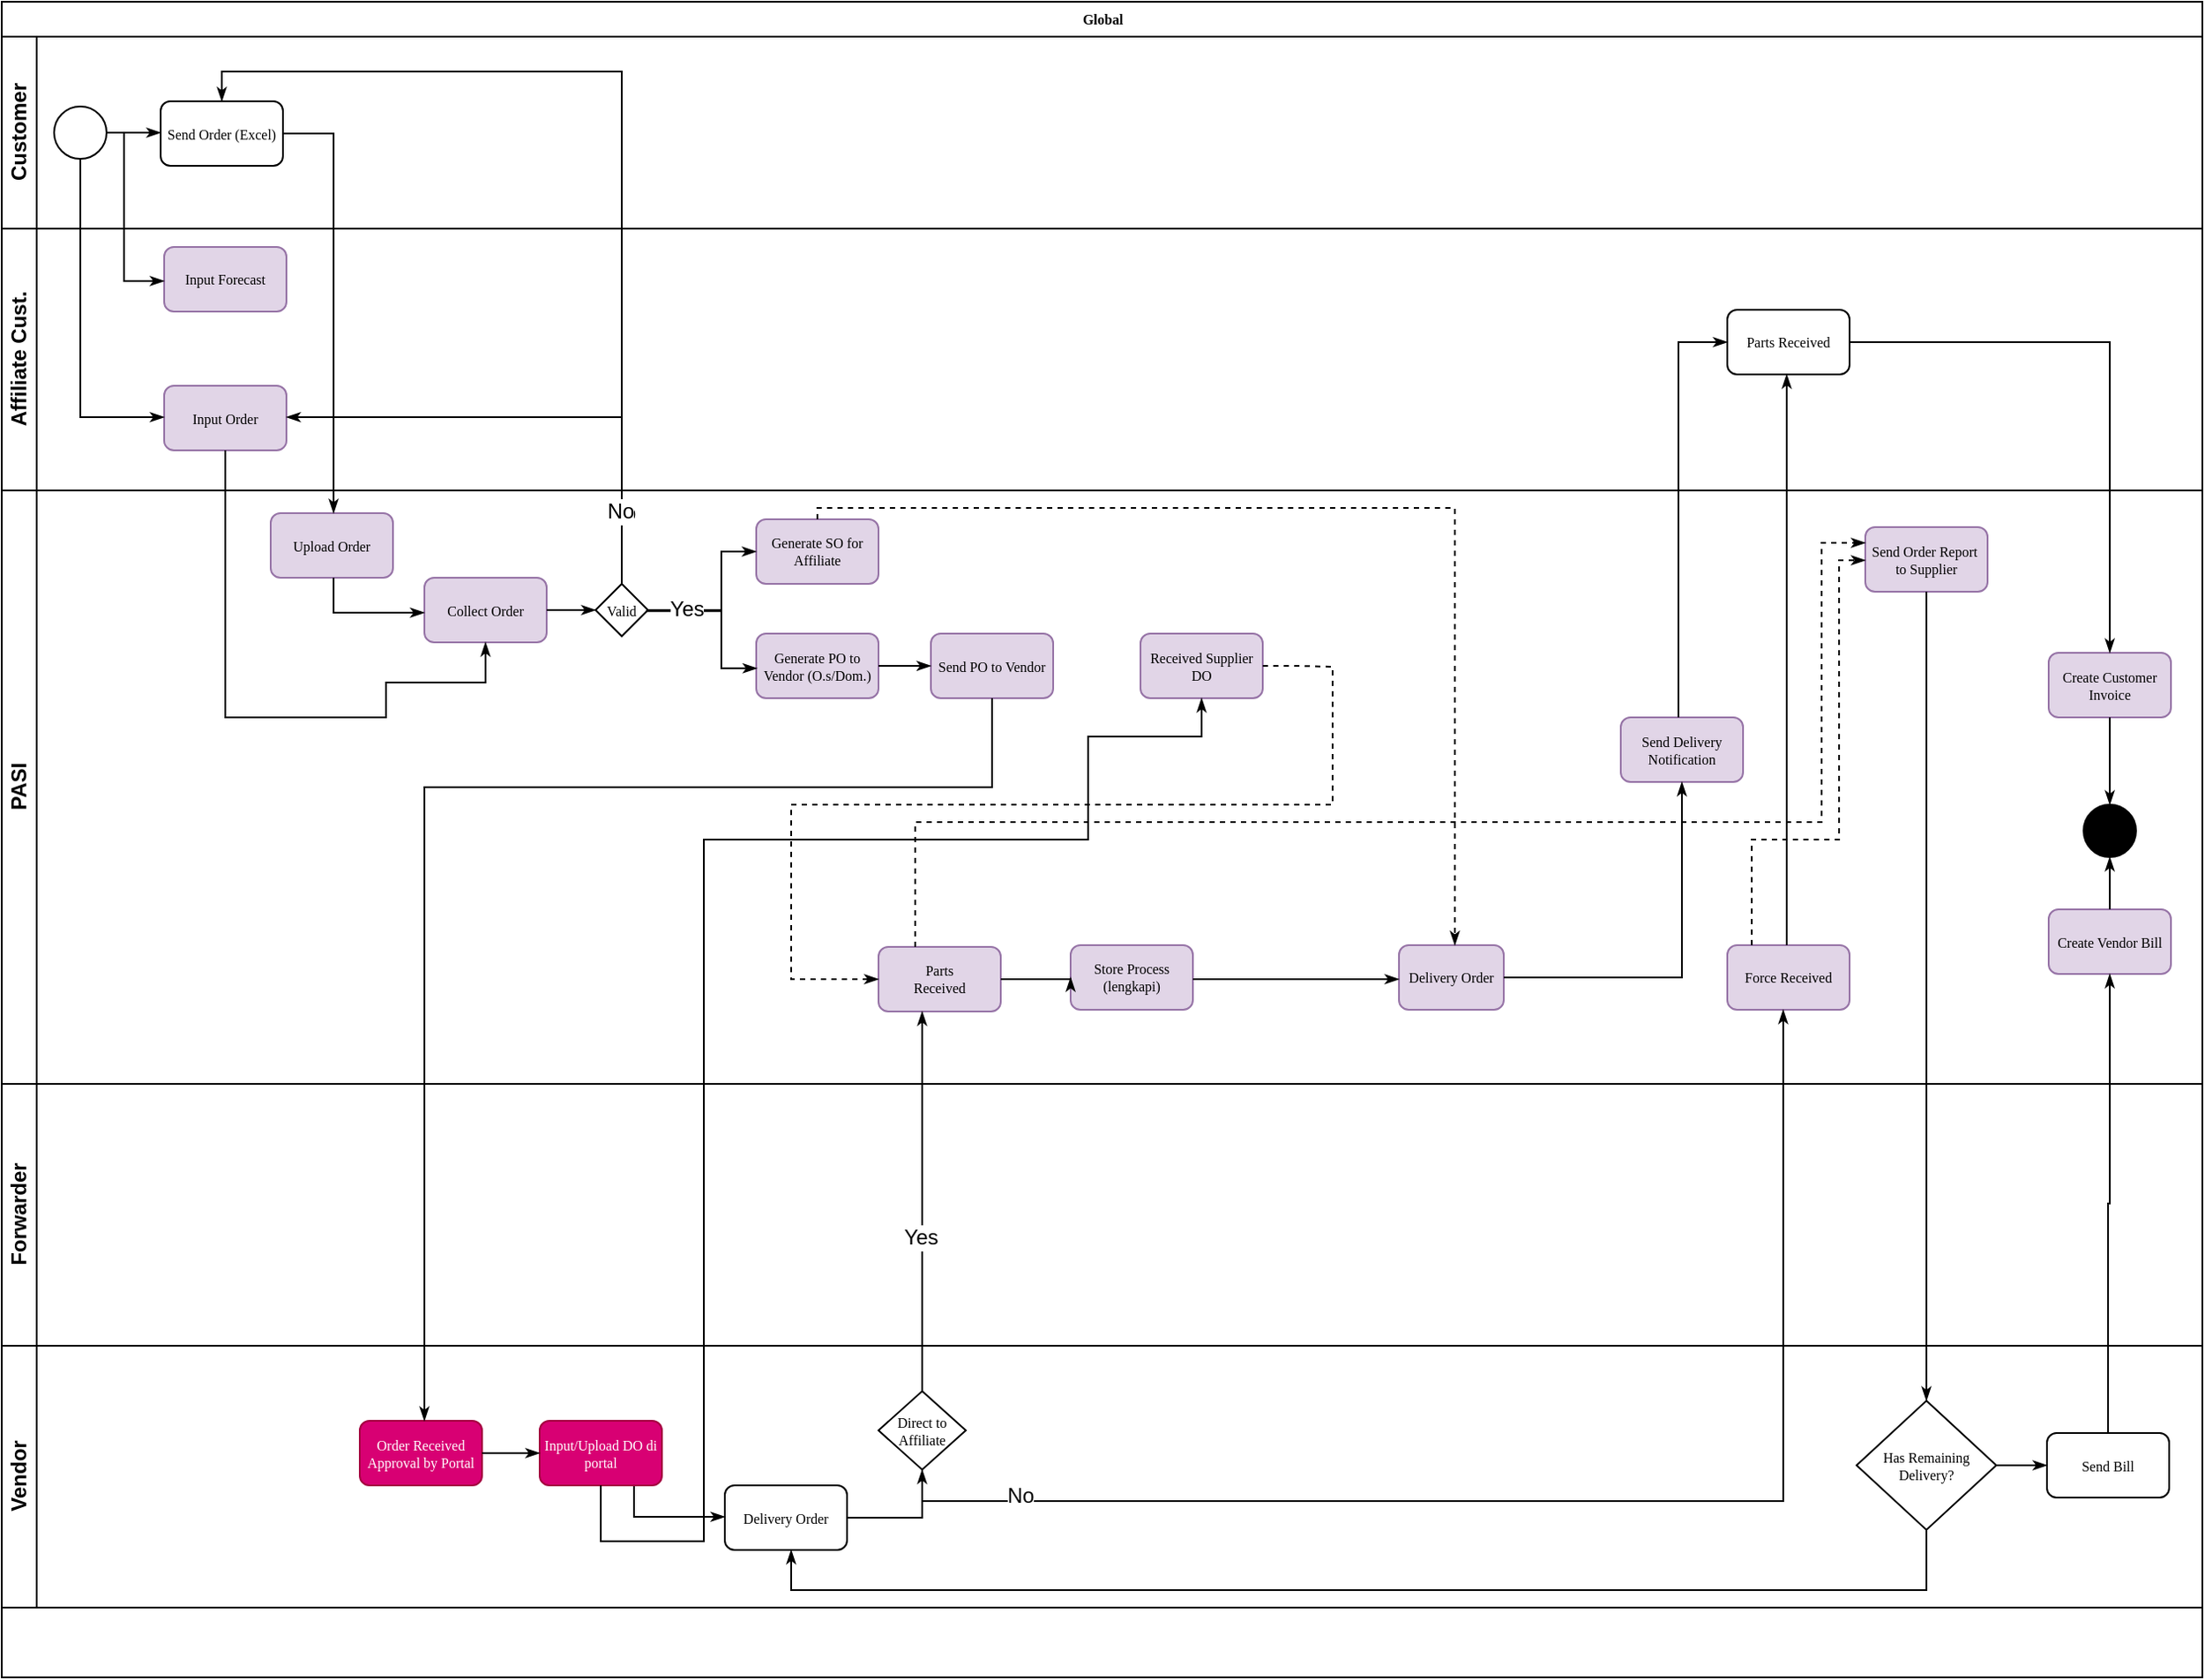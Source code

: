 <mxfile version="24.2.0" type="github" pages="8">
  <diagram name="0. Global" id="c7488fd3-1785-93aa-aadb-54a6760d102a">
    <mxGraphModel dx="1238" dy="677" grid="1" gridSize="10" guides="1" tooltips="1" connect="1" arrows="1" fold="1" page="1" pageScale="1" pageWidth="1100" pageHeight="850" background="none" math="0" shadow="0">
      <root>
        <mxCell id="0" />
        <mxCell id="1" parent="0" />
        <mxCell id="2b4e8129b02d487f-1" value="Global" style="swimlane;html=1;childLayout=stackLayout;horizontal=1;startSize=20;horizontalStack=0;rounded=0;shadow=0;labelBackgroundColor=none;strokeWidth=1;fontFamily=Verdana;fontSize=8;align=center;" parent="1" vertex="1">
          <mxGeometry x="20" y="20" width="1260" height="960" as="geometry" />
        </mxCell>
        <mxCell id="2b4e8129b02d487f-2" value="&lt;div&gt;Customer&lt;/div&gt;" style="swimlane;html=1;startSize=20;horizontal=0;" parent="2b4e8129b02d487f-1" vertex="1">
          <mxGeometry y="20" width="1260" height="110" as="geometry" />
        </mxCell>
        <mxCell id="GMltM3ymVXndYzE7rLGL-1" value="Send Order (Excel)" style="rounded=1;whiteSpace=wrap;html=1;shadow=0;labelBackgroundColor=none;strokeWidth=1;fontFamily=Verdana;fontSize=8;align=center;" parent="2b4e8129b02d487f-2" vertex="1">
          <mxGeometry x="91" y="37" width="70" height="37" as="geometry" />
        </mxCell>
        <mxCell id="2b4e8129b02d487f-5" value="" style="ellipse;whiteSpace=wrap;html=1;rounded=0;shadow=0;labelBackgroundColor=none;strokeWidth=1;fontFamily=Verdana;fontSize=8;align=center;" parent="2b4e8129b02d487f-2" vertex="1">
          <mxGeometry x="30" y="40" width="30" height="30" as="geometry" />
        </mxCell>
        <mxCell id="GMltM3ymVXndYzE7rLGL-4" style="edgeStyle=orthogonalEdgeStyle;rounded=0;html=1;labelBackgroundColor=none;startArrow=none;startFill=0;startSize=5;endArrow=classicThin;endFill=1;endSize=5;jettySize=auto;orthogonalLoop=1;strokeWidth=1;fontFamily=Verdana;fontSize=8" parent="2b4e8129b02d487f-2" source="2b4e8129b02d487f-5" target="GMltM3ymVXndYzE7rLGL-1" edge="1">
          <mxGeometry relative="1" as="geometry">
            <mxPoint x="50" y="79" as="sourcePoint" />
            <mxPoint x="121" y="190" as="targetPoint" />
            <Array as="points">
              <mxPoint x="70" y="55" />
              <mxPoint x="70" y="55" />
            </Array>
          </mxGeometry>
        </mxCell>
        <mxCell id="2b4e8129b02d487f-3" value="Affiliate Cust." style="swimlane;html=1;startSize=20;horizontal=0;" parent="2b4e8129b02d487f-1" vertex="1">
          <mxGeometry y="130" width="1260" height="150" as="geometry" />
        </mxCell>
        <mxCell id="2b4e8129b02d487f-6" value="Input Order" style="rounded=1;whiteSpace=wrap;html=1;shadow=0;labelBackgroundColor=none;strokeWidth=1;fontFamily=Verdana;fontSize=8;align=center;fillColor=#e1d5e7;strokeColor=#9673a6;" parent="2b4e8129b02d487f-3" vertex="1">
          <mxGeometry x="93" y="90.0" width="70" height="37" as="geometry" />
        </mxCell>
        <mxCell id="OChGtl6JTXPUs5rAQgMA-21" value="Input Forecast" style="rounded=1;whiteSpace=wrap;html=1;shadow=0;labelBackgroundColor=none;strokeWidth=1;fontFamily=Verdana;fontSize=8;align=center;fillColor=#e1d5e7;strokeColor=#9673a6;" parent="2b4e8129b02d487f-3" vertex="1">
          <mxGeometry x="93" y="10.5" width="70" height="37" as="geometry" />
        </mxCell>
        <mxCell id="OChGtl6JTXPUs5rAQgMA-75" value="Parts Received" style="rounded=1;whiteSpace=wrap;html=1;shadow=0;labelBackgroundColor=none;strokeWidth=1;fontFamily=Verdana;fontSize=8;align=center;" parent="2b4e8129b02d487f-3" vertex="1">
          <mxGeometry x="988" y="46.5" width="70" height="37" as="geometry" />
        </mxCell>
        <mxCell id="2b4e8129b02d487f-4" value="PASI" style="swimlane;html=1;startSize=20;horizontal=0;" parent="2b4e8129b02d487f-1" vertex="1">
          <mxGeometry y="280" width="1260" height="340" as="geometry" />
        </mxCell>
        <mxCell id="OChGtl6JTXPUs5rAQgMA-20" value="Collect Order" style="rounded=1;whiteSpace=wrap;html=1;shadow=0;labelBackgroundColor=none;strokeWidth=1;fontFamily=Verdana;fontSize=8;align=center;fillColor=#e1d5e7;strokeColor=#9673a6;" parent="2b4e8129b02d487f-4" vertex="1">
          <mxGeometry x="242" y="50" width="70" height="37" as="geometry" />
        </mxCell>
        <mxCell id="OChGtl6JTXPUs5rAQgMA-28" value="Valid" style="strokeWidth=1;html=1;shape=mxgraph.flowchart.decision;whiteSpace=wrap;rounded=1;shadow=0;labelBackgroundColor=none;fontFamily=Verdana;fontSize=8;align=center;" parent="2b4e8129b02d487f-4" vertex="1">
          <mxGeometry x="340" y="53.5" width="30" height="30" as="geometry" />
        </mxCell>
        <mxCell id="OChGtl6JTXPUs5rAQgMA-30" style="edgeStyle=orthogonalEdgeStyle;rounded=0;html=1;labelBackgroundColor=none;startArrow=none;startFill=0;startSize=5;endArrow=classicThin;endFill=1;endSize=5;jettySize=auto;orthogonalLoop=1;strokeWidth=1;fontFamily=Verdana;fontSize=8;" parent="2b4e8129b02d487f-4" source="OChGtl6JTXPUs5rAQgMA-20" target="OChGtl6JTXPUs5rAQgMA-28" edge="1">
          <mxGeometry relative="1" as="geometry">
            <mxPoint x="329" y="-13" as="sourcePoint" />
            <mxPoint x="342" y="50" as="targetPoint" />
            <Array as="points">
              <mxPoint x="329" y="68" />
              <mxPoint x="332" y="68" />
            </Array>
          </mxGeometry>
        </mxCell>
        <mxCell id="OChGtl6JTXPUs5rAQgMA-31" value="Generate SO for Affiliate" style="rounded=1;whiteSpace=wrap;html=1;shadow=0;labelBackgroundColor=none;strokeWidth=1;fontFamily=Verdana;fontSize=8;align=center;fillColor=#e1d5e7;strokeColor=#9673a6;" parent="2b4e8129b02d487f-4" vertex="1">
          <mxGeometry x="432" y="16.5" width="70" height="37" as="geometry" />
        </mxCell>
        <mxCell id="OChGtl6JTXPUs5rAQgMA-34" style="edgeStyle=orthogonalEdgeStyle;rounded=0;html=1;labelBackgroundColor=none;startArrow=none;startFill=0;startSize=5;endArrow=classicThin;endFill=1;endSize=5;jettySize=auto;orthogonalLoop=1;strokeWidth=1;fontFamily=Verdana;fontSize=8;exitX=1;exitY=0.5;exitDx=0;exitDy=0;exitPerimeter=0;entryX=0;entryY=0.5;entryDx=0;entryDy=0;" parent="2b4e8129b02d487f-4" source="OChGtl6JTXPUs5rAQgMA-28" target="OChGtl6JTXPUs5rAQgMA-31" edge="1">
          <mxGeometry relative="1" as="geometry">
            <mxPoint x="322" y="79" as="sourcePoint" />
            <mxPoint x="362" y="79" as="targetPoint" />
            <Array as="points">
              <mxPoint x="412" y="68" />
              <mxPoint x="412" y="35" />
            </Array>
          </mxGeometry>
        </mxCell>
        <mxCell id="OChGtl6JTXPUs5rAQgMA-35" value="Generate PO to Vendor (O.s/Dom.)" style="rounded=1;whiteSpace=wrap;html=1;shadow=0;labelBackgroundColor=none;strokeWidth=1;fontFamily=Verdana;fontSize=8;align=center;fillColor=#e1d5e7;strokeColor=#9673a6;" parent="2b4e8129b02d487f-4" vertex="1">
          <mxGeometry x="432" y="82" width="70" height="37" as="geometry" />
        </mxCell>
        <mxCell id="OChGtl6JTXPUs5rAQgMA-36" style="edgeStyle=orthogonalEdgeStyle;rounded=0;html=1;labelBackgroundColor=none;startArrow=none;startFill=0;startSize=5;endArrow=classicThin;endFill=1;endSize=5;jettySize=auto;orthogonalLoop=1;strokeWidth=1;fontFamily=Verdana;fontSize=8;entryX=0.006;entryY=0.538;entryDx=0;entryDy=0;exitX=0.961;exitY=0.52;exitDx=0;exitDy=0;exitPerimeter=0;entryPerimeter=0;" parent="2b4e8129b02d487f-4" source="OChGtl6JTXPUs5rAQgMA-28" target="OChGtl6JTXPUs5rAQgMA-35" edge="1">
          <mxGeometry relative="1" as="geometry">
            <mxPoint x="392" y="80" as="sourcePoint" />
            <mxPoint x="432" y="118.5" as="targetPoint" />
            <Array as="points">
              <mxPoint x="412" y="69" />
              <mxPoint x="412" y="102" />
            </Array>
          </mxGeometry>
        </mxCell>
        <mxCell id="bfZTL-geVbeJQ1GXdaqd-4" value="Yes" style="edgeLabel;html=1;align=center;verticalAlign=middle;resizable=0;points=[];fontSize=12;" parent="OChGtl6JTXPUs5rAQgMA-36" vertex="1" connectable="0">
          <mxGeometry x="-0.753" relative="1" as="geometry">
            <mxPoint x="11" y="-1" as="offset" />
          </mxGeometry>
        </mxCell>
        <mxCell id="OChGtl6JTXPUs5rAQgMA-66" value="Send PO to Vendor" style="rounded=1;whiteSpace=wrap;html=1;shadow=0;labelBackgroundColor=none;strokeWidth=1;fontFamily=Verdana;fontSize=8;align=center;fillColor=#e1d5e7;strokeColor=#9673a6;" parent="2b4e8129b02d487f-4" vertex="1">
          <mxGeometry x="532" y="82" width="70" height="37" as="geometry" />
        </mxCell>
        <mxCell id="OChGtl6JTXPUs5rAQgMA-67" style="edgeStyle=orthogonalEdgeStyle;rounded=0;html=1;labelBackgroundColor=none;startArrow=none;startFill=0;startSize=5;endArrow=classicThin;endFill=1;endSize=5;jettySize=auto;orthogonalLoop=1;strokeWidth=1;fontFamily=Verdana;fontSize=8;entryX=0;entryY=0.5;entryDx=0;entryDy=0;exitX=1;exitY=0.5;exitDx=0;exitDy=0;" parent="2b4e8129b02d487f-4" source="OChGtl6JTXPUs5rAQgMA-35" target="OChGtl6JTXPUs5rAQgMA-66" edge="1">
          <mxGeometry relative="1" as="geometry">
            <mxPoint x="391" y="79" as="sourcePoint" />
            <mxPoint x="442" y="112" as="targetPoint" />
            <Array as="points">
              <mxPoint x="512" y="101" />
              <mxPoint x="532" y="100" />
            </Array>
          </mxGeometry>
        </mxCell>
        <mxCell id="OChGtl6JTXPUs5rAQgMA-84" value="Send Order Report&amp;nbsp; to Supplier" style="rounded=1;whiteSpace=wrap;html=1;shadow=0;labelBackgroundColor=none;strokeWidth=1;fontFamily=Verdana;fontSize=8;align=center;fillColor=#e1d5e7;strokeColor=#9673a6;" parent="2b4e8129b02d487f-4" vertex="1">
          <mxGeometry x="1067" y="21" width="70" height="37" as="geometry" />
        </mxCell>
        <mxCell id="OChGtl6JTXPUs5rAQgMA-87" value="Received Supplier DO" style="rounded=1;whiteSpace=wrap;html=1;shadow=0;labelBackgroundColor=none;strokeWidth=1;fontFamily=Verdana;fontSize=8;align=center;fillColor=#e1d5e7;strokeColor=#9673a6;" parent="2b4e8129b02d487f-4" vertex="1">
          <mxGeometry x="652" y="82" width="70" height="37" as="geometry" />
        </mxCell>
        <mxCell id="OChGtl6JTXPUs5rAQgMA-92" value="Send Delivery Notification" style="rounded=1;whiteSpace=wrap;html=1;shadow=0;labelBackgroundColor=none;strokeWidth=1;fontFamily=Verdana;fontSize=8;align=center;fillColor=#e1d5e7;strokeColor=#9673a6;" parent="2b4e8129b02d487f-4" vertex="1">
          <mxGeometry x="927" y="130" width="70" height="37" as="geometry" />
        </mxCell>
        <mxCell id="OChGtl6JTXPUs5rAQgMA-100" value="Create Vendor Bill" style="rounded=1;whiteSpace=wrap;html=1;shadow=0;labelBackgroundColor=none;strokeWidth=1;fontFamily=Verdana;fontSize=8;align=center;fillColor=#e1d5e7;strokeColor=#9673a6;" parent="2b4e8129b02d487f-4" vertex="1">
          <mxGeometry x="1172" y="240" width="70" height="37" as="geometry" />
        </mxCell>
        <mxCell id="bfZTL-geVbeJQ1GXdaqd-9" value="Upload Order" style="rounded=1;whiteSpace=wrap;html=1;shadow=0;labelBackgroundColor=none;strokeWidth=1;fontFamily=Verdana;fontSize=8;align=center;fillColor=#e1d5e7;strokeColor=#9673a6;" parent="2b4e8129b02d487f-4" vertex="1">
          <mxGeometry x="154" y="13" width="70" height="37" as="geometry" />
        </mxCell>
        <mxCell id="bfZTL-geVbeJQ1GXdaqd-11" style="edgeStyle=orthogonalEdgeStyle;rounded=0;html=1;labelBackgroundColor=none;startArrow=none;startFill=0;startSize=5;endArrow=classicThin;endFill=1;endSize=5;jettySize=auto;orthogonalLoop=1;strokeWidth=1;fontFamily=Verdana;fontSize=8;" parent="2b4e8129b02d487f-4" source="bfZTL-geVbeJQ1GXdaqd-9" target="OChGtl6JTXPUs5rAQgMA-20" edge="1">
          <mxGeometry relative="1" as="geometry">
            <mxPoint x="138" y="-13" as="sourcePoint" />
            <mxPoint x="252" y="77" as="targetPoint" />
            <Array as="points">
              <mxPoint x="190" y="70" />
            </Array>
          </mxGeometry>
        </mxCell>
        <mxCell id="OChGtl6JTXPUs5rAQgMA-71" value="&lt;div&gt;Parts&lt;/div&gt;&lt;div&gt;Received&lt;/div&gt;" style="rounded=1;whiteSpace=wrap;html=1;shadow=0;labelBackgroundColor=none;strokeWidth=1;fontFamily=Verdana;fontSize=8;align=center;fillColor=#e1d5e7;strokeColor=#9673a6;" parent="2b4e8129b02d487f-4" vertex="1">
          <mxGeometry x="502" y="261.5" width="70" height="37" as="geometry" />
        </mxCell>
        <mxCell id="OChGtl6JTXPUs5rAQgMA-85" style="edgeStyle=orthogonalEdgeStyle;rounded=0;html=1;labelBackgroundColor=none;startArrow=none;startFill=0;startSize=5;endArrow=classicThin;endFill=1;endSize=5;jettySize=auto;orthogonalLoop=1;strokeWidth=1;fontFamily=Verdana;fontSize=8;dashed=1;" parent="2b4e8129b02d487f-4" source="OChGtl6JTXPUs5rAQgMA-71" target="OChGtl6JTXPUs5rAQgMA-84" edge="1">
          <mxGeometry relative="1" as="geometry">
            <mxPoint x="680" y="271" as="sourcePoint" />
            <mxPoint x="727" y="271" as="targetPoint" />
            <Array as="points">
              <mxPoint x="523" y="190" />
              <mxPoint x="1042" y="190" />
              <mxPoint x="1042" y="30" />
            </Array>
          </mxGeometry>
        </mxCell>
        <mxCell id="OChGtl6JTXPUs5rAQgMA-89" style="edgeStyle=orthogonalEdgeStyle;rounded=0;html=1;labelBackgroundColor=none;startArrow=none;startFill=0;startSize=5;endArrow=classicThin;endFill=1;endSize=5;jettySize=auto;orthogonalLoop=1;strokeWidth=1;fontFamily=Verdana;fontSize=8;dashed=1;" parent="2b4e8129b02d487f-4" source="OChGtl6JTXPUs5rAQgMA-87" target="OChGtl6JTXPUs5rAQgMA-71" edge="1">
          <mxGeometry relative="1" as="geometry">
            <mxPoint x="712" y="100" as="sourcePoint" />
            <mxPoint x="469.95" y="282.0" as="targetPoint" />
            <Array as="points">
              <mxPoint x="742" y="101" />
              <mxPoint x="762" y="101" />
              <mxPoint x="762" y="180" />
              <mxPoint x="452" y="180" />
              <mxPoint x="452" y="282" />
            </Array>
          </mxGeometry>
        </mxCell>
        <mxCell id="OChGtl6JTXPUs5rAQgMA-77" value="Store Process (lengkapi)" style="rounded=1;whiteSpace=wrap;html=1;shadow=0;labelBackgroundColor=none;strokeWidth=1;fontFamily=Verdana;fontSize=8;align=center;fillColor=#e1d5e7;strokeColor=#9673a6;" parent="2b4e8129b02d487f-4" vertex="1">
          <mxGeometry x="612" y="260.5" width="70" height="37" as="geometry" />
        </mxCell>
        <mxCell id="OChGtl6JTXPUs5rAQgMA-80" style="edgeStyle=orthogonalEdgeStyle;rounded=0;html=1;labelBackgroundColor=none;startArrow=none;startFill=0;startSize=5;endArrow=classicThin;endFill=1;endSize=5;jettySize=auto;orthogonalLoop=1;strokeWidth=1;fontFamily=Verdana;fontSize=8;entryX=0;entryY=0.5;entryDx=0;entryDy=0;exitX=1;exitY=0.5;exitDx=0;exitDy=0;" parent="2b4e8129b02d487f-4" source="OChGtl6JTXPUs5rAQgMA-71" target="OChGtl6JTXPUs5rAQgMA-77" edge="1">
          <mxGeometry relative="1" as="geometry">
            <mxPoint x="630" y="129" as="sourcePoint" />
            <mxPoint x="660" y="129" as="targetPoint" />
            <Array as="points">
              <mxPoint x="590" y="280" />
              <mxPoint x="590" y="280" />
            </Array>
          </mxGeometry>
        </mxCell>
        <mxCell id="OChGtl6JTXPUs5rAQgMA-78" value="Delivery Order" style="rounded=1;whiteSpace=wrap;html=1;shadow=0;labelBackgroundColor=none;strokeWidth=1;fontFamily=Verdana;fontSize=8;align=center;fillColor=#e1d5e7;strokeColor=#9673a6;" parent="2b4e8129b02d487f-4" vertex="1">
          <mxGeometry x="800" y="260.5" width="60" height="37" as="geometry" />
        </mxCell>
        <mxCell id="OChGtl6JTXPUs5rAQgMA-104" style="edgeStyle=orthogonalEdgeStyle;rounded=0;html=1;labelBackgroundColor=none;startArrow=none;startFill=0;startSize=5;endArrow=classicThin;endFill=1;endSize=5;jettySize=auto;orthogonalLoop=1;strokeWidth=1;fontFamily=Verdana;fontSize=8;dashed=1;" parent="2b4e8129b02d487f-4" source="OChGtl6JTXPUs5rAQgMA-31" target="OChGtl6JTXPUs5rAQgMA-78" edge="1">
          <mxGeometry relative="1" as="geometry">
            <mxPoint x="831.95" y="-140" as="sourcePoint" />
            <mxPoint x="599.95" y="21" as="targetPoint" />
            <Array as="points">
              <mxPoint x="467" y="10" />
              <mxPoint x="832" y="10" />
            </Array>
          </mxGeometry>
        </mxCell>
        <mxCell id="OChGtl6JTXPUs5rAQgMA-93" style="edgeStyle=orthogonalEdgeStyle;rounded=0;html=1;labelBackgroundColor=none;startArrow=none;startFill=0;startSize=5;endArrow=classicThin;endFill=1;endSize=5;jettySize=auto;orthogonalLoop=1;strokeWidth=1;fontFamily=Verdana;fontSize=8;" parent="2b4e8129b02d487f-4" source="OChGtl6JTXPUs5rAQgMA-78" target="OChGtl6JTXPUs5rAQgMA-92" edge="1">
          <mxGeometry relative="1" as="geometry">
            <mxPoint x="862" y="270" as="sourcePoint" />
            <mxPoint x="852" y="159" as="targetPoint" />
            <Array as="points">
              <mxPoint x="962" y="210" />
              <mxPoint x="962" y="210" />
            </Array>
          </mxGeometry>
        </mxCell>
        <mxCell id="OChGtl6JTXPUs5rAQgMA-81" style="edgeStyle=orthogonalEdgeStyle;rounded=0;html=1;labelBackgroundColor=none;startArrow=none;startFill=0;startSize=5;endArrow=classicThin;endFill=1;endSize=5;jettySize=auto;orthogonalLoop=1;strokeWidth=1;fontFamily=Verdana;fontSize=8;" parent="2b4e8129b02d487f-4" source="OChGtl6JTXPUs5rAQgMA-77" target="OChGtl6JTXPUs5rAQgMA-78" edge="1">
          <mxGeometry relative="1" as="geometry">
            <mxPoint x="712" y="278" as="sourcePoint" />
            <mxPoint x="772" y="308" as="targetPoint" />
            <Array as="points">
              <mxPoint x="782" y="280" />
              <mxPoint x="782" y="280" />
            </Array>
          </mxGeometry>
        </mxCell>
        <mxCell id="GMltM3ymVXndYzE7rLGL-8" value="&lt;div&gt;Force Received&lt;/div&gt;" style="rounded=1;whiteSpace=wrap;html=1;shadow=0;labelBackgroundColor=none;strokeWidth=1;fontFamily=Verdana;fontSize=8;align=center;fillColor=#e1d5e7;strokeColor=#9673a6;" parent="2b4e8129b02d487f-4" vertex="1">
          <mxGeometry x="988" y="260.5" width="70" height="37" as="geometry" />
        </mxCell>
        <mxCell id="GMltM3ymVXndYzE7rLGL-11" style="edgeStyle=orthogonalEdgeStyle;rounded=0;html=1;labelBackgroundColor=none;startArrow=none;startFill=0;startSize=5;endArrow=classicThin;endFill=1;endSize=5;jettySize=auto;orthogonalLoop=1;strokeWidth=1;fontFamily=Verdana;fontSize=8;dashed=1;" parent="2b4e8129b02d487f-4" source="GMltM3ymVXndYzE7rLGL-8" target="OChGtl6JTXPUs5rAQgMA-84" edge="1">
          <mxGeometry relative="1" as="geometry">
            <mxPoint x="533" y="274" as="sourcePoint" />
            <mxPoint x="802" y="77" as="targetPoint" />
            <Array as="points">
              <mxPoint x="1002" y="200" />
              <mxPoint x="1052" y="200" />
              <mxPoint x="1052" y="40" />
            </Array>
          </mxGeometry>
        </mxCell>
        <mxCell id="-D6VUE0MxRy48ILgnxTh-1" value="" style="ellipse;whiteSpace=wrap;html=1;rounded=0;shadow=0;labelBackgroundColor=none;strokeWidth=1;fontFamily=Verdana;fontSize=8;align=center;fillColor=#000000;" parent="2b4e8129b02d487f-4" vertex="1">
          <mxGeometry x="1192" y="180" width="30" height="30" as="geometry" />
        </mxCell>
        <mxCell id="-D6VUE0MxRy48ILgnxTh-2" value="Create Customer Invoice" style="rounded=1;whiteSpace=wrap;html=1;shadow=0;labelBackgroundColor=none;strokeWidth=1;fontFamily=Verdana;fontSize=8;align=center;fillColor=#e1d5e7;strokeColor=#9673a6;" parent="2b4e8129b02d487f-4" vertex="1">
          <mxGeometry x="1172" y="93" width="70" height="37" as="geometry" />
        </mxCell>
        <mxCell id="-D6VUE0MxRy48ILgnxTh-4" style="edgeStyle=orthogonalEdgeStyle;rounded=0;html=1;labelBackgroundColor=none;startArrow=none;startFill=0;startSize=5;endArrow=classicThin;endFill=1;endSize=5;jettySize=auto;orthogonalLoop=1;strokeWidth=1;fontFamily=Verdana;fontSize=8;" parent="2b4e8129b02d487f-4" source="-D6VUE0MxRy48ILgnxTh-2" target="-D6VUE0MxRy48ILgnxTh-1" edge="1">
          <mxGeometry relative="1" as="geometry">
            <mxPoint x="1068" y="-75" as="sourcePoint" />
            <mxPoint x="1217" y="103" as="targetPoint" />
            <Array as="points" />
          </mxGeometry>
        </mxCell>
        <mxCell id="-D6VUE0MxRy48ILgnxTh-6" style="edgeStyle=orthogonalEdgeStyle;rounded=0;html=1;labelBackgroundColor=none;startArrow=none;startFill=0;startSize=5;endArrow=classicThin;endFill=1;endSize=5;jettySize=auto;orthogonalLoop=1;strokeWidth=1;fontFamily=Verdana;fontSize=8;" parent="2b4e8129b02d487f-4" source="OChGtl6JTXPUs5rAQgMA-100" target="-D6VUE0MxRy48ILgnxTh-1" edge="1">
          <mxGeometry relative="1" as="geometry">
            <mxPoint x="1216" y="550" as="sourcePoint" />
            <mxPoint x="1217" y="287" as="targetPoint" />
            <Array as="points" />
          </mxGeometry>
        </mxCell>
        <mxCell id="OChGtl6JTXPUs5rAQgMA-9" value="Forwarder" style="swimlane;html=1;startSize=20;horizontal=0;" parent="2b4e8129b02d487f-1" vertex="1">
          <mxGeometry y="620" width="1260" height="150" as="geometry" />
        </mxCell>
        <mxCell id="OChGtl6JTXPUs5rAQgMA-33" style="edgeStyle=orthogonalEdgeStyle;rounded=0;html=1;labelBackgroundColor=none;startArrow=none;startFill=0;startSize=5;endArrow=classicThin;endFill=1;endSize=5;jettySize=auto;orthogonalLoop=1;strokeWidth=1;fontFamily=Verdana;fontSize=8;" parent="2b4e8129b02d487f-1" source="OChGtl6JTXPUs5rAQgMA-28" target="2b4e8129b02d487f-6" edge="1">
          <mxGeometry relative="1" as="geometry">
            <mxPoint x="342" y="360" as="sourcePoint" />
            <mxPoint x="235.0" y="278.077" as="targetPoint" />
            <Array as="points">
              <mxPoint x="355" y="238" />
            </Array>
          </mxGeometry>
        </mxCell>
        <mxCell id="bfZTL-geVbeJQ1GXdaqd-5" value="No" style="edgeLabel;html=1;align=center;verticalAlign=middle;resizable=0;points=[];fontSize=12;" parent="OChGtl6JTXPUs5rAQgMA-33" vertex="1" connectable="0">
          <mxGeometry x="-0.671" relative="1" as="geometry">
            <mxPoint y="7" as="offset" />
          </mxGeometry>
        </mxCell>
        <mxCell id="OChGtl6JTXPUs5rAQgMA-38" value="Vendor" style="swimlane;html=1;startSize=20;horizontal=0;" parent="2b4e8129b02d487f-1" vertex="1">
          <mxGeometry y="770" width="1260" height="150" as="geometry" />
        </mxCell>
        <mxCell id="OChGtl6JTXPUs5rAQgMA-39" value="Order Received&lt;div&gt;Approval by Portal&lt;/div&gt;" style="rounded=1;whiteSpace=wrap;html=1;shadow=0;labelBackgroundColor=none;strokeWidth=1;fontFamily=Verdana;fontSize=8;align=center;fillColor=#d80073;fontColor=#ffffff;strokeColor=#A50040;" parent="OChGtl6JTXPUs5rAQgMA-38" vertex="1">
          <mxGeometry x="205" y="43" width="70" height="37" as="geometry" />
        </mxCell>
        <mxCell id="OChGtl6JTXPUs5rAQgMA-69" value="Delivery Order" style="rounded=1;whiteSpace=wrap;html=1;shadow=0;labelBackgroundColor=none;strokeWidth=1;fontFamily=Verdana;fontSize=8;align=center;" parent="OChGtl6JTXPUs5rAQgMA-38" vertex="1">
          <mxGeometry x="414" y="80" width="70" height="37" as="geometry" />
        </mxCell>
        <mxCell id="OChGtl6JTXPUs5rAQgMA-70" style="edgeStyle=orthogonalEdgeStyle;rounded=0;html=1;labelBackgroundColor=none;startArrow=none;startFill=0;startSize=5;endArrow=classicThin;endFill=1;endSize=5;jettySize=auto;orthogonalLoop=1;strokeWidth=1;fontFamily=Verdana;fontSize=8;" parent="OChGtl6JTXPUs5rAQgMA-38" source="GMltM3ymVXndYzE7rLGL-5" target="OChGtl6JTXPUs5rAQgMA-69" edge="1">
          <mxGeometry relative="1" as="geometry">
            <mxPoint x="512" y="-339" as="sourcePoint" />
            <mxPoint x="542" y="-339" as="targetPoint" />
            <Array as="points">
              <mxPoint x="362" y="98" />
            </Array>
          </mxGeometry>
        </mxCell>
        <mxCell id="OChGtl6JTXPUs5rAQgMA-96" value="Has Remaining Delivery?" style="strokeWidth=1;html=1;shape=mxgraph.flowchart.decision;whiteSpace=wrap;rounded=1;shadow=0;labelBackgroundColor=none;fontFamily=Verdana;fontSize=8;align=center;" parent="OChGtl6JTXPUs5rAQgMA-38" vertex="1">
          <mxGeometry x="1062" y="31.5" width="80" height="74" as="geometry" />
        </mxCell>
        <mxCell id="OChGtl6JTXPUs5rAQgMA-97" style="edgeStyle=orthogonalEdgeStyle;rounded=0;html=1;labelBackgroundColor=none;startArrow=none;startFill=0;startSize=5;endArrow=classicThin;endFill=1;endSize=5;jettySize=auto;orthogonalLoop=1;strokeWidth=1;fontFamily=Verdana;fontSize=8;" parent="OChGtl6JTXPUs5rAQgMA-38" source="OChGtl6JTXPUs5rAQgMA-96" target="OChGtl6JTXPUs5rAQgMA-69" edge="1">
          <mxGeometry relative="1" as="geometry">
            <mxPoint x="463" y="79" as="sourcePoint" />
            <mxPoint x="535" y="-30" as="targetPoint" />
            <Array as="points">
              <mxPoint x="1102" y="140" />
              <mxPoint x="452" y="140" />
            </Array>
          </mxGeometry>
        </mxCell>
        <mxCell id="OChGtl6JTXPUs5rAQgMA-98" value="Send Bill" style="rounded=1;whiteSpace=wrap;html=1;shadow=0;labelBackgroundColor=none;strokeWidth=1;fontFamily=Verdana;fontSize=8;align=center;" parent="OChGtl6JTXPUs5rAQgMA-38" vertex="1">
          <mxGeometry x="1171" y="50" width="70" height="37" as="geometry" />
        </mxCell>
        <mxCell id="GMltM3ymVXndYzE7rLGL-5" value="Input/Upload DO di portal" style="rounded=1;whiteSpace=wrap;html=1;shadow=0;labelBackgroundColor=none;strokeWidth=1;fontFamily=Verdana;fontSize=8;align=center;strokeColor=#A50040;verticalAlign=middle;fontColor=#ffffff;fillColor=#d80073;" parent="OChGtl6JTXPUs5rAQgMA-38" vertex="1">
          <mxGeometry x="308" y="43" width="70" height="37" as="geometry" />
        </mxCell>
        <mxCell id="GMltM3ymVXndYzE7rLGL-7" style="edgeStyle=orthogonalEdgeStyle;rounded=0;html=1;labelBackgroundColor=none;startArrow=none;startFill=0;startSize=5;endArrow=classicThin;endFill=1;endSize=5;jettySize=auto;orthogonalLoop=1;strokeWidth=1;fontFamily=Verdana;fontSize=8;" parent="OChGtl6JTXPUs5rAQgMA-38" source="OChGtl6JTXPUs5rAQgMA-39" target="GMltM3ymVXndYzE7rLGL-5" edge="1">
          <mxGeometry relative="1" as="geometry">
            <mxPoint x="357" y="79" as="sourcePoint" />
            <mxPoint x="437" y="90" as="targetPoint" />
            <Array as="points">
              <mxPoint x="302" y="62" />
              <mxPoint x="302" y="62" />
            </Array>
          </mxGeometry>
        </mxCell>
        <mxCell id="-D6VUE0MxRy48ILgnxTh-7" style="edgeStyle=orthogonalEdgeStyle;rounded=0;html=1;labelBackgroundColor=none;startArrow=none;startFill=0;startSize=5;endArrow=classicThin;endFill=1;endSize=5;jettySize=auto;orthogonalLoop=1;strokeWidth=1;fontFamily=Verdana;fontSize=8;" parent="OChGtl6JTXPUs5rAQgMA-38" source="OChGtl6JTXPUs5rAQgMA-96" target="OChGtl6JTXPUs5rAQgMA-98" edge="1">
          <mxGeometry relative="1" as="geometry">
            <mxPoint x="1216" y="60" as="sourcePoint" />
            <mxPoint x="1217" y="-203" as="targetPoint" />
            <Array as="points" />
          </mxGeometry>
        </mxCell>
        <mxCell id="OChGtl6JTXPUs5rAQgMA-73" value="Direct to Affiliate" style="strokeWidth=1;html=1;shape=mxgraph.flowchart.decision;whiteSpace=wrap;rounded=1;shadow=0;labelBackgroundColor=none;fontFamily=Verdana;fontSize=8;align=center;" parent="OChGtl6JTXPUs5rAQgMA-38" vertex="1">
          <mxGeometry x="502" y="26" width="50" height="45" as="geometry" />
        </mxCell>
        <mxCell id="OChGtl6JTXPUs5rAQgMA-74" style="edgeStyle=orthogonalEdgeStyle;rounded=0;html=1;labelBackgroundColor=none;startArrow=none;startFill=0;startSize=5;endArrow=classicThin;endFill=1;endSize=5;jettySize=auto;orthogonalLoop=1;strokeWidth=1;fontFamily=Verdana;fontSize=8;" parent="OChGtl6JTXPUs5rAQgMA-38" source="OChGtl6JTXPUs5rAQgMA-69" target="OChGtl6JTXPUs5rAQgMA-73" edge="1">
          <mxGeometry relative="1" as="geometry">
            <mxPoint x="358" y="38" as="sourcePoint" />
            <mxPoint x="393" y="38" as="targetPoint" />
            <Array as="points" />
          </mxGeometry>
        </mxCell>
        <mxCell id="OChGtl6JTXPUs5rAQgMA-68" style="edgeStyle=orthogonalEdgeStyle;rounded=0;html=1;labelBackgroundColor=none;startArrow=none;startFill=0;startSize=5;endArrow=classicThin;endFill=1;endSize=5;jettySize=auto;orthogonalLoop=1;strokeWidth=1;fontFamily=Verdana;fontSize=8;exitX=0.5;exitY=1;exitDx=0;exitDy=0;" parent="2b4e8129b02d487f-1" source="OChGtl6JTXPUs5rAQgMA-66" target="OChGtl6JTXPUs5rAQgMA-39" edge="1">
          <mxGeometry relative="1" as="geometry">
            <mxPoint x="512" y="431" as="sourcePoint" />
            <mxPoint x="502" y="710" as="targetPoint" />
            <Array as="points">
              <mxPoint x="567" y="450" />
              <mxPoint x="242" y="450" />
            </Array>
          </mxGeometry>
        </mxCell>
        <mxCell id="OChGtl6JTXPUs5rAQgMA-72" style="edgeStyle=orthogonalEdgeStyle;rounded=0;html=1;labelBackgroundColor=none;startArrow=none;startFill=0;startSize=5;endArrow=classicThin;endFill=1;endSize=5;jettySize=auto;orthogonalLoop=1;strokeWidth=1;fontFamily=Verdana;fontSize=8;" parent="2b4e8129b02d487f-1" source="OChGtl6JTXPUs5rAQgMA-73" target="OChGtl6JTXPUs5rAQgMA-71" edge="1">
          <mxGeometry relative="1" as="geometry">
            <mxPoint x="528" y="836" as="sourcePoint" />
            <mxPoint x="528" y="610" as="targetPoint" />
            <Array as="points">
              <mxPoint x="527" y="670" />
              <mxPoint x="527" y="670" />
            </Array>
          </mxGeometry>
        </mxCell>
        <mxCell id="bfZTL-geVbeJQ1GXdaqd-1" value="Yes" style="edgeLabel;html=1;align=center;verticalAlign=middle;resizable=0;points=[];fontSize=12;" parent="OChGtl6JTXPUs5rAQgMA-72" vertex="1" connectable="0">
          <mxGeometry x="-0.184" y="1" relative="1" as="geometry">
            <mxPoint as="offset" />
          </mxGeometry>
        </mxCell>
        <mxCell id="OChGtl6JTXPUs5rAQgMA-76" style="edgeStyle=orthogonalEdgeStyle;rounded=0;html=1;labelBackgroundColor=none;startArrow=none;startFill=0;startSize=5;endArrow=classicThin;endFill=1;endSize=5;jettySize=auto;orthogonalLoop=1;strokeWidth=1;fontFamily=Verdana;fontSize=8;" parent="2b4e8129b02d487f-1" source="OChGtl6JTXPUs5rAQgMA-73" target="GMltM3ymVXndYzE7rLGL-8" edge="1">
          <mxGeometry relative="1" as="geometry">
            <mxPoint x="552" y="858" as="sourcePoint" />
            <mxPoint x="1020.043" y="635.5" as="targetPoint" />
            <Array as="points">
              <mxPoint x="1020" y="859" />
            </Array>
          </mxGeometry>
        </mxCell>
        <mxCell id="bfZTL-geVbeJQ1GXdaqd-3" value="No" style="edgeLabel;html=1;align=center;verticalAlign=middle;resizable=0;points=[];fontSize=12;" parent="OChGtl6JTXPUs5rAQgMA-76" vertex="1" connectable="0">
          <mxGeometry x="-0.814" y="3" relative="1" as="geometry">
            <mxPoint as="offset" />
          </mxGeometry>
        </mxCell>
        <mxCell id="OChGtl6JTXPUs5rAQgMA-82" style="edgeStyle=orthogonalEdgeStyle;rounded=0;html=1;labelBackgroundColor=none;startArrow=none;startFill=0;startSize=5;endArrow=classicThin;endFill=1;endSize=5;jettySize=auto;orthogonalLoop=1;strokeWidth=1;fontFamily=Verdana;fontSize=8;" parent="2b4e8129b02d487f-1" source="OChGtl6JTXPUs5rAQgMA-92" target="OChGtl6JTXPUs5rAQgMA-75" edge="1">
          <mxGeometry relative="1" as="geometry">
            <mxPoint x="748" y="590" as="sourcePoint" />
            <mxPoint x="808" y="480" as="targetPoint" />
            <Array as="points">
              <mxPoint x="960" y="195" />
            </Array>
          </mxGeometry>
        </mxCell>
        <mxCell id="OChGtl6JTXPUs5rAQgMA-88" style="edgeStyle=orthogonalEdgeStyle;rounded=0;html=1;labelBackgroundColor=none;startArrow=none;startFill=0;startSize=5;endArrow=classicThin;endFill=1;endSize=5;jettySize=auto;orthogonalLoop=1;strokeWidth=1;fontFamily=Verdana;fontSize=8;" parent="2b4e8129b02d487f-1" source="GMltM3ymVXndYzE7rLGL-5" target="OChGtl6JTXPUs5rAQgMA-87" edge="1">
          <mxGeometry relative="1" as="geometry">
            <mxPoint x="463" y="879" as="sourcePoint" />
            <mxPoint x="535" y="770" as="targetPoint" />
            <Array as="points">
              <mxPoint x="402" y="882" />
              <mxPoint x="402" y="480" />
              <mxPoint x="622" y="480" />
              <mxPoint x="622" y="421" />
            </Array>
          </mxGeometry>
        </mxCell>
        <mxCell id="OChGtl6JTXPUs5rAQgMA-95" style="edgeStyle=orthogonalEdgeStyle;rounded=0;html=1;labelBackgroundColor=none;startArrow=none;startFill=0;startSize=5;endArrow=classicThin;endFill=1;endSize=5;jettySize=auto;orthogonalLoop=1;strokeWidth=1;fontFamily=Verdana;fontSize=8;" parent="2b4e8129b02d487f-1" source="OChGtl6JTXPUs5rAQgMA-84" target="OChGtl6JTXPUs5rAQgMA-96" edge="1">
          <mxGeometry relative="1" as="geometry">
            <mxPoint x="762" y="774" as="sourcePoint" />
            <mxPoint x="1087" y="850.0" as="targetPoint" />
            <Array as="points" />
          </mxGeometry>
        </mxCell>
        <mxCell id="GMltM3ymVXndYzE7rLGL-3" style="edgeStyle=orthogonalEdgeStyle;rounded=0;html=1;labelBackgroundColor=none;startArrow=none;startFill=0;startSize=5;endArrow=classicThin;endFill=1;endSize=5;jettySize=auto;orthogonalLoop=1;strokeWidth=1;fontFamily=Verdana;fontSize=8;" parent="2b4e8129b02d487f-1" source="GMltM3ymVXndYzE7rLGL-1" target="bfZTL-geVbeJQ1GXdaqd-9" edge="1">
          <mxGeometry relative="1" as="geometry">
            <mxPoint x="127" y="307" as="sourcePoint" />
            <mxPoint x="85" y="380" as="targetPoint" />
            <Array as="points">
              <mxPoint x="190" y="76" />
            </Array>
          </mxGeometry>
        </mxCell>
        <mxCell id="2b4e8129b02d487f-18" style="edgeStyle=orthogonalEdgeStyle;rounded=0;html=1;labelBackgroundColor=none;startArrow=none;startFill=0;startSize=5;endArrow=classicThin;endFill=1;endSize=5;jettySize=auto;orthogonalLoop=1;strokeWidth=1;fontFamily=Verdana;fontSize=8" parent="2b4e8129b02d487f-1" source="2b4e8129b02d487f-5" target="2b4e8129b02d487f-6" edge="1">
          <mxGeometry relative="1" as="geometry">
            <Array as="points">
              <mxPoint x="45" y="238" />
            </Array>
          </mxGeometry>
        </mxCell>
        <mxCell id="OChGtl6JTXPUs5rAQgMA-22" style="edgeStyle=orthogonalEdgeStyle;rounded=0;html=1;labelBackgroundColor=none;startArrow=none;startFill=0;startSize=5;endArrow=classicThin;endFill=1;endSize=5;jettySize=auto;orthogonalLoop=1;strokeWidth=1;fontFamily=Verdana;fontSize=8" parent="2b4e8129b02d487f-1" source="2b4e8129b02d487f-5" target="OChGtl6JTXPUs5rAQgMA-21" edge="1">
          <mxGeometry relative="1" as="geometry">
            <mxPoint x="84" y="264" as="sourcePoint" />
            <mxPoint x="121" y="300" as="targetPoint" />
            <Array as="points">
              <mxPoint x="70" y="75" />
              <mxPoint x="70" y="160" />
            </Array>
          </mxGeometry>
        </mxCell>
        <mxCell id="GMltM3ymVXndYzE7rLGL-10" style="edgeStyle=orthogonalEdgeStyle;rounded=0;html=1;labelBackgroundColor=none;startArrow=none;startFill=0;startSize=5;endArrow=classicThin;endFill=1;endSize=5;jettySize=auto;orthogonalLoop=1;strokeWidth=1;fontFamily=Verdana;fontSize=8;" parent="2b4e8129b02d487f-1" source="GMltM3ymVXndYzE7rLGL-8" target="OChGtl6JTXPUs5rAQgMA-75" edge="1">
          <mxGeometry relative="1" as="geometry">
            <mxPoint x="887" y="610" as="sourcePoint" />
            <mxPoint x="1042" y="290" as="targetPoint" />
            <Array as="points">
              <mxPoint x="1022" y="410" />
              <mxPoint x="1022" y="410" />
            </Array>
          </mxGeometry>
        </mxCell>
        <mxCell id="bfZTL-geVbeJQ1GXdaqd-6" style="edgeStyle=orthogonalEdgeStyle;rounded=0;html=1;labelBackgroundColor=none;startArrow=none;startFill=0;startSize=5;endArrow=classicThin;endFill=1;endSize=5;jettySize=auto;orthogonalLoop=1;strokeWidth=1;fontFamily=Verdana;fontSize=8;" parent="2b4e8129b02d487f-1" source="OChGtl6JTXPUs5rAQgMA-28" target="GMltM3ymVXndYzE7rLGL-1" edge="1">
          <mxGeometry relative="1" as="geometry">
            <mxPoint x="365" y="383" as="sourcePoint" />
            <mxPoint x="173" y="289" as="targetPoint" />
            <Array as="points">
              <mxPoint x="355" y="40" />
              <mxPoint x="126" y="40" />
            </Array>
          </mxGeometry>
        </mxCell>
        <mxCell id="bfZTL-geVbeJQ1GXdaqd-8" value="No" style="edgeLabel;html=1;align=center;verticalAlign=middle;resizable=0;points=[];fontSize=12;" parent="bfZTL-geVbeJQ1GXdaqd-6" vertex="1" connectable="0">
          <mxGeometry x="-0.845" y="1" relative="1" as="geometry">
            <mxPoint as="offset" />
          </mxGeometry>
        </mxCell>
        <mxCell id="OChGtl6JTXPUs5rAQgMA-23" style="edgeStyle=orthogonalEdgeStyle;rounded=0;html=1;labelBackgroundColor=none;startArrow=none;startFill=0;startSize=5;endArrow=classicThin;endFill=1;endSize=5;jettySize=auto;orthogonalLoop=1;strokeWidth=1;fontFamily=Verdana;fontSize=8;" parent="2b4e8129b02d487f-1" source="2b4e8129b02d487f-6" target="OChGtl6JTXPUs5rAQgMA-20" edge="1">
          <mxGeometry relative="1" as="geometry">
            <mxPoint x="200.0" y="297" as="sourcePoint" />
            <mxPoint x="242" y="387" as="targetPoint" />
            <Array as="points">
              <mxPoint x="128" y="410" />
              <mxPoint x="220" y="410" />
              <mxPoint x="220" y="390" />
            </Array>
          </mxGeometry>
        </mxCell>
        <mxCell id="-D6VUE0MxRy48ILgnxTh-3" style="edgeStyle=orthogonalEdgeStyle;rounded=0;html=1;labelBackgroundColor=none;startArrow=none;startFill=0;startSize=5;endArrow=classicThin;endFill=1;endSize=5;jettySize=auto;orthogonalLoop=1;strokeWidth=1;fontFamily=Verdana;fontSize=8;" parent="2b4e8129b02d487f-1" source="OChGtl6JTXPUs5rAQgMA-75" target="-D6VUE0MxRy48ILgnxTh-2" edge="1">
          <mxGeometry relative="1" as="geometry">
            <mxPoint x="972" y="460" as="sourcePoint" />
            <mxPoint x="998" y="245" as="targetPoint" />
            <Array as="points">
              <mxPoint x="1207" y="195" />
            </Array>
          </mxGeometry>
        </mxCell>
        <mxCell id="-D6VUE0MxRy48ILgnxTh-5" style="edgeStyle=orthogonalEdgeStyle;rounded=0;html=1;labelBackgroundColor=none;startArrow=none;startFill=0;startSize=5;endArrow=classicThin;endFill=1;endSize=5;jettySize=auto;orthogonalLoop=1;strokeWidth=1;fontFamily=Verdana;fontSize=8;" parent="2b4e8129b02d487f-1" source="OChGtl6JTXPUs5rAQgMA-98" target="OChGtl6JTXPUs5rAQgMA-100" edge="1">
          <mxGeometry relative="1" as="geometry">
            <mxPoint x="494" y="918" as="sourcePoint" />
            <mxPoint x="535" y="780" as="targetPoint" />
            <Array as="points" />
          </mxGeometry>
        </mxCell>
      </root>
    </mxGraphModel>
  </diagram>
  <diagram name="1. Ordering" id="ewW-mLXgtcHNg6mIJWQR">
    <mxGraphModel dx="1061" dy="580" grid="1" gridSize="10" guides="1" tooltips="1" connect="1" arrows="1" fold="1" page="1" pageScale="1" pageWidth="1100" pageHeight="850" background="none" math="0" shadow="0">
      <root>
        <mxCell id="LZab7zWppRBkSROAJWzT-0" />
        <mxCell id="LZab7zWppRBkSROAJWzT-1" parent="LZab7zWppRBkSROAJWzT-0" />
        <mxCell id="LZab7zWppRBkSROAJWzT-2" value="1. Ordering" style="swimlane;html=1;childLayout=stackLayout;horizontal=1;startSize=20;horizontalStack=0;rounded=0;shadow=0;labelBackgroundColor=none;strokeWidth=1;fontFamily=Verdana;fontSize=8;align=center;" parent="LZab7zWppRBkSROAJWzT-1" vertex="1">
          <mxGeometry x="10" y="10" width="920" height="810" as="geometry" />
        </mxCell>
        <mxCell id="LZab7zWppRBkSROAJWzT-3" value="Customer" style="swimlane;html=1;startSize=30;horizontal=0;" parent="LZab7zWppRBkSROAJWzT-2" vertex="1">
          <mxGeometry y="20" width="920" height="120" as="geometry" />
        </mxCell>
        <mxCell id="LZab7zWppRBkSROAJWzT-6" value="" style="ellipse;whiteSpace=wrap;html=1;rounded=0;shadow=0;labelBackgroundColor=none;strokeWidth=1;fontFamily=Verdana;fontSize=8;align=center;" parent="LZab7zWppRBkSROAJWzT-3" vertex="1">
          <mxGeometry x="38" y="45" width="30" height="30" as="geometry" />
        </mxCell>
        <mxCell id="oYRssxngDELttuf_LTbj-0" value="Send Order (Excel)" style="rounded=1;whiteSpace=wrap;html=1;shadow=0;labelBackgroundColor=none;strokeWidth=1;fontFamily=Verdana;fontSize=8;align=center;" parent="LZab7zWppRBkSROAJWzT-3" vertex="1">
          <mxGeometry x="150" y="75" width="70" height="37" as="geometry" />
        </mxCell>
        <mxCell id="oYRssxngDELttuf_LTbj-1" style="edgeStyle=orthogonalEdgeStyle;rounded=0;html=1;labelBackgroundColor=none;startArrow=none;startFill=0;startSize=5;endArrow=classicThin;endFill=1;endSize=5;jettySize=auto;orthogonalLoop=1;strokeWidth=1;fontFamily=Verdana;fontSize=8;" parent="LZab7zWppRBkSROAJWzT-3" source="LZab7zWppRBkSROAJWzT-6" target="oYRssxngDELttuf_LTbj-0" edge="1">
          <mxGeometry relative="1" as="geometry">
            <mxPoint x="65" y="85" as="sourcePoint" />
            <mxPoint x="160" y="252" as="targetPoint" />
            <Array as="points">
              <mxPoint x="80" y="60" />
              <mxPoint x="80" y="93" />
            </Array>
          </mxGeometry>
        </mxCell>
        <mxCell id="oYRssxngDELttuf_LTbj-2" value="Send Forecast (Excel)" style="rounded=1;whiteSpace=wrap;html=1;shadow=0;labelBackgroundColor=none;strokeWidth=1;fontFamily=Verdana;fontSize=8;align=center;" parent="LZab7zWppRBkSROAJWzT-3" vertex="1">
          <mxGeometry x="100" y="20" width="70" height="37" as="geometry" />
        </mxCell>
        <mxCell id="oYRssxngDELttuf_LTbj-3" style="edgeStyle=orthogonalEdgeStyle;rounded=0;html=1;labelBackgroundColor=none;startArrow=none;startFill=0;startSize=5;endArrow=classicThin;endFill=1;endSize=5;jettySize=auto;orthogonalLoop=1;strokeWidth=1;fontFamily=Verdana;fontSize=8;" parent="LZab7zWppRBkSROAJWzT-3" source="LZab7zWppRBkSROAJWzT-6" target="oYRssxngDELttuf_LTbj-2" edge="1">
          <mxGeometry relative="1" as="geometry">
            <mxPoint x="80" y="70" as="sourcePoint" />
            <mxPoint x="110" y="103" as="targetPoint" />
            <Array as="points">
              <mxPoint x="80" y="60" />
              <mxPoint x="80" y="40" />
            </Array>
          </mxGeometry>
        </mxCell>
        <mxCell id="LZab7zWppRBkSROAJWzT-4" value="Affiliate" style="swimlane;html=1;startSize=30;horizontal=0;" parent="LZab7zWppRBkSROAJWzT-2" vertex="1">
          <mxGeometry y="140" width="920" height="140" as="geometry" />
        </mxCell>
        <mxCell id="LZab7zWppRBkSROAJWzT-7" value="Input Order" style="rounded=1;whiteSpace=wrap;html=1;shadow=0;labelBackgroundColor=none;strokeWidth=1;fontFamily=Verdana;fontSize=8;align=center;strokeColor=#9673a6;verticalAlign=middle;fontColor=default;fillColor=#e1d5e7;" parent="LZab7zWppRBkSROAJWzT-4" vertex="1">
          <mxGeometry x="150" y="88.0" width="70" height="37" as="geometry" />
        </mxCell>
        <mxCell id="LZab7zWppRBkSROAJWzT-8" value="Input Forecast" style="rounded=1;whiteSpace=wrap;html=1;shadow=0;labelBackgroundColor=none;strokeWidth=1;fontFamily=Verdana;fontSize=8;align=center;strokeColor=#9673a6;verticalAlign=middle;fontColor=default;fillColor=#e1d5e7;" parent="LZab7zWppRBkSROAJWzT-4" vertex="1">
          <mxGeometry x="80" y="30" width="70" height="37" as="geometry" />
        </mxCell>
        <mxCell id="oYRssxngDELttuf_LTbj-17" value="" style="shape=cylinder3;whiteSpace=wrap;html=1;boundedLbl=1;backgroundOutline=1;size=3.612;fillColor=#f5f5f5;fontColor=#333333;strokeColor=#666666;" parent="LZab7zWppRBkSROAJWzT-4" vertex="1">
          <mxGeometry x="140" y="57.75" width="19" height="22.25" as="geometry" />
        </mxCell>
        <mxCell id="LZab7zWppRBkSROAJWzT-39" style="edgeStyle=orthogonalEdgeStyle;rounded=0;html=1;labelBackgroundColor=none;startArrow=none;startFill=0;startSize=5;endArrow=classicThin;endFill=1;endSize=5;jettySize=auto;orthogonalLoop=1;strokeWidth=1;fontFamily=Verdana;fontSize=8;" parent="LZab7zWppRBkSROAJWzT-2" source="LZab7zWppRBkSROAJWzT-7" target="oYRssxngDELttuf_LTbj-6" edge="1">
          <mxGeometry relative="1" as="geometry">
            <mxPoint x="65" y="264" as="sourcePoint" />
            <mxPoint x="102" y="290" as="targetPoint" />
            <Array as="points">
              <mxPoint x="185" y="405" />
            </Array>
          </mxGeometry>
        </mxCell>
        <mxCell id="LZab7zWppRBkSROAJWzT-40" style="edgeStyle=orthogonalEdgeStyle;rounded=0;html=1;labelBackgroundColor=none;startArrow=none;startFill=0;startSize=5;endArrow=classicThin;endFill=1;endSize=5;jettySize=auto;orthogonalLoop=1;strokeWidth=1;fontFamily=Verdana;fontSize=8;" parent="LZab7zWppRBkSROAJWzT-2" source="oYRssxngDELttuf_LTbj-13" target="LZab7zWppRBkSROAJWzT-7" edge="1">
          <mxGeometry relative="1" as="geometry">
            <mxPoint x="150" y="360" as="sourcePoint" />
            <mxPoint x="170" y="350" as="targetPoint" />
            <Array as="points">
              <mxPoint x="472" y="315" />
              <mxPoint x="472" y="250" />
            </Array>
          </mxGeometry>
        </mxCell>
        <mxCell id="ID3lGAtNbBix-N0HnKA_-21" style="edgeStyle=orthogonalEdgeStyle;rounded=0;html=1;labelBackgroundColor=none;startArrow=none;startFill=0;startSize=5;endArrow=classicThin;endFill=1;endSize=5;jettySize=auto;orthogonalLoop=1;strokeWidth=1;fontFamily=Verdana;fontSize=8;" parent="LZab7zWppRBkSROAJWzT-2" source="ID3lGAtNbBix-N0HnKA_-20" target="sREEas9JUnIbprGlQSYq-1" edge="1">
          <mxGeometry relative="1" as="geometry">
            <mxPoint x="812" y="624" as="sourcePoint" />
            <mxPoint x="848" y="624" as="targetPoint" />
            <Array as="points">
              <mxPoint x="767" y="750" />
              <mxPoint x="767" y="750" />
            </Array>
          </mxGeometry>
        </mxCell>
        <mxCell id="LZab7zWppRBkSROAJWzT-5" style="edgeStyle=orthogonalEdgeStyle;rounded=0;html=1;labelBackgroundColor=none;startArrow=none;startFill=0;startSize=5;endArrow=classicThin;endFill=1;endSize=5;jettySize=auto;orthogonalLoop=1;strokeWidth=1;fontFamily=Verdana;fontSize=8" parent="LZab7zWppRBkSROAJWzT-2" source="LZab7zWppRBkSROAJWzT-6" target="LZab7zWppRBkSROAJWzT-7" edge="1">
          <mxGeometry relative="1" as="geometry">
            <Array as="points">
              <mxPoint x="55" y="250" />
            </Array>
          </mxGeometry>
        </mxCell>
        <mxCell id="LZab7zWppRBkSROAJWzT-9" style="edgeStyle=orthogonalEdgeStyle;rounded=0;html=1;labelBackgroundColor=none;startArrow=none;startFill=0;startSize=5;endArrow=classicThin;endFill=1;endSize=5;jettySize=auto;orthogonalLoop=1;strokeWidth=1;fontFamily=Verdana;fontSize=8" parent="LZab7zWppRBkSROAJWzT-2" source="LZab7zWppRBkSROAJWzT-6" target="LZab7zWppRBkSROAJWzT-8" edge="1">
          <mxGeometry relative="1" as="geometry">
            <mxPoint x="65" y="234" as="sourcePoint" />
            <mxPoint x="102" y="270" as="targetPoint" />
            <Array as="points">
              <mxPoint x="55" y="190" />
            </Array>
          </mxGeometry>
        </mxCell>
        <mxCell id="LZab7zWppRBkSROAJWzT-12" value="PASI Sales" style="swimlane;html=1;startSize=30;horizontal=0;" parent="LZab7zWppRBkSROAJWzT-2" vertex="1">
          <mxGeometry y="280" width="920" height="310" as="geometry" />
        </mxCell>
        <mxCell id="LZab7zWppRBkSROAJWzT-13" value="Validasi Order" style="rounded=1;whiteSpace=wrap;html=1;shadow=0;labelBackgroundColor=none;strokeWidth=1;fontFamily=Verdana;fontSize=8;align=center;fillColor=#e1d5e7;strokeColor=#9673a6;" parent="LZab7zWppRBkSROAJWzT-12" vertex="1">
          <mxGeometry x="340" y="204.5" width="70" height="37" as="geometry" />
        </mxCell>
        <mxCell id="LZab7zWppRBkSROAJWzT-14" value="Valid" style="strokeWidth=1;html=1;shape=mxgraph.flowchart.decision;whiteSpace=wrap;rounded=1;shadow=0;labelBackgroundColor=none;fontFamily=Verdana;fontSize=8;align=center;" parent="LZab7zWppRBkSROAJWzT-12" vertex="1">
          <mxGeometry x="457" y="207.5" width="30" height="30" as="geometry" />
        </mxCell>
        <mxCell id="LZab7zWppRBkSROAJWzT-15" style="edgeStyle=orthogonalEdgeStyle;rounded=0;html=1;labelBackgroundColor=none;startArrow=none;startFill=0;startSize=5;endArrow=classicThin;endFill=1;endSize=5;jettySize=auto;orthogonalLoop=1;strokeWidth=1;fontFamily=Verdana;fontSize=8;" parent="LZab7zWppRBkSROAJWzT-12" source="LZab7zWppRBkSROAJWzT-13" target="LZab7zWppRBkSROAJWzT-14" edge="1">
          <mxGeometry relative="1" as="geometry">
            <mxPoint x="529" y="122" as="sourcePoint" />
            <mxPoint x="542" y="185" as="targetPoint" />
            <Array as="points">
              <mxPoint x="375" y="220" />
            </Array>
          </mxGeometry>
        </mxCell>
        <mxCell id="LZab7zWppRBkSROAJWzT-16" value="Generate SO for Affiliate" style="rounded=1;whiteSpace=wrap;html=1;shadow=0;labelBackgroundColor=none;strokeWidth=1;fontFamily=Verdana;fontSize=8;align=center;fillColor=#e1d5e7;strokeColor=#9673a6;" parent="LZab7zWppRBkSROAJWzT-12" vertex="1">
          <mxGeometry x="632" y="169.5" width="70" height="37" as="geometry" />
        </mxCell>
        <mxCell id="LZab7zWppRBkSROAJWzT-17" style="edgeStyle=orthogonalEdgeStyle;rounded=0;html=1;labelBackgroundColor=none;startArrow=none;startFill=0;startSize=5;endArrow=classicThin;endFill=1;endSize=5;jettySize=auto;orthogonalLoop=1;strokeWidth=1;fontFamily=Verdana;fontSize=8;" parent="LZab7zWppRBkSROAJWzT-12" source="oYRssxngDELttuf_LTbj-8" target="LZab7zWppRBkSROAJWzT-16" edge="1">
          <mxGeometry relative="1" as="geometry">
            <mxPoint x="522" y="214" as="sourcePoint" />
            <mxPoint x="562" y="214" as="targetPoint" />
            <Array as="points">
              <mxPoint x="565" y="222" />
              <mxPoint x="602" y="222" />
              <mxPoint x="602" y="188" />
            </Array>
          </mxGeometry>
        </mxCell>
        <mxCell id="LZab7zWppRBkSROAJWzT-18" value="Generate PO to Vendor (O.s/Dom.)" style="rounded=1;whiteSpace=wrap;html=1;shadow=0;labelBackgroundColor=none;strokeWidth=1;fontFamily=Verdana;fontSize=8;align=center;fillColor=#e1d5e7;strokeColor=#9673a6;" parent="LZab7zWppRBkSROAJWzT-12" vertex="1">
          <mxGeometry x="632" y="235" width="70" height="37" as="geometry" />
        </mxCell>
        <mxCell id="LZab7zWppRBkSROAJWzT-19" style="edgeStyle=orthogonalEdgeStyle;rounded=0;html=1;labelBackgroundColor=none;startArrow=none;startFill=0;startSize=5;endArrow=classicThin;endFill=1;endSize=5;jettySize=auto;orthogonalLoop=1;strokeWidth=1;fontFamily=Verdana;fontSize=8;entryX=0.006;entryY=0.538;entryDx=0;entryDy=0;entryPerimeter=0;" parent="LZab7zWppRBkSROAJWzT-12" source="oYRssxngDELttuf_LTbj-8" target="LZab7zWppRBkSROAJWzT-18" edge="1">
          <mxGeometry relative="1" as="geometry">
            <mxPoint x="592" y="215" as="sourcePoint" />
            <mxPoint x="632" y="253.5" as="targetPoint" />
            <Array as="points">
              <mxPoint x="565" y="222" />
              <mxPoint x="602" y="222" />
              <mxPoint x="602" y="254" />
              <mxPoint x="632" y="254" />
            </Array>
          </mxGeometry>
        </mxCell>
        <mxCell id="ID3lGAtNbBix-N0HnKA_-4" value="Input Master Part Mapping" style="rounded=1;whiteSpace=wrap;html=1;shadow=0;labelBackgroundColor=none;strokeWidth=1;fontFamily=Verdana;fontSize=8;align=center;strokeColor=#9673a6;verticalAlign=middle;fontColor=default;fillColor=#e1d5e7;" parent="LZab7zWppRBkSROAJWzT-12" vertex="1">
          <mxGeometry x="65" y="179" width="70" height="37" as="geometry" />
        </mxCell>
        <mxCell id="ID3lGAtNbBix-N0HnKA_-5" value="Input Master Part" style="rounded=1;whiteSpace=wrap;html=1;shadow=0;labelBackgroundColor=none;strokeWidth=1;fontFamily=Verdana;fontSize=8;align=center;strokeColor=#9673a6;verticalAlign=middle;fontColor=default;fillColor=#e1d5e7;" parent="LZab7zWppRBkSROAJWzT-12" vertex="1">
          <mxGeometry x="65" y="116" width="70" height="37" as="geometry" />
        </mxCell>
        <mxCell id="ID3lGAtNbBix-N0HnKA_-7" value="Input Master Price" style="rounded=1;whiteSpace=wrap;html=1;shadow=0;labelBackgroundColor=none;strokeWidth=1;fontFamily=Verdana;fontSize=8;align=center;strokeColor=#9673a6;verticalAlign=middle;fontColor=default;fillColor=#e1d5e7;" parent="LZab7zWppRBkSROAJWzT-12" vertex="1">
          <mxGeometry x="65" y="240.5" width="70" height="37" as="geometry" />
        </mxCell>
        <mxCell id="ID3lGAtNbBix-N0HnKA_-13" style="edgeStyle=orthogonalEdgeStyle;rounded=0;html=1;labelBackgroundColor=none;startArrow=none;startFill=0;startSize=5;endArrow=classicThin;endFill=1;endSize=5;jettySize=auto;orthogonalLoop=1;strokeWidth=1;fontFamily=Verdana;fontSize=8;dashed=1;" parent="LZab7zWppRBkSROAJWzT-12" source="ID3lGAtNbBix-N0HnKA_-5" target="LZab7zWppRBkSROAJWzT-13" edge="1">
          <mxGeometry relative="1" as="geometry">
            <mxPoint x="170" y="74" as="sourcePoint" />
            <mxPoint x="442" y="238.5" as="targetPoint" />
            <Array as="points">
              <mxPoint x="210" y="139" />
              <mxPoint x="210" y="210" />
            </Array>
          </mxGeometry>
        </mxCell>
        <mxCell id="ID3lGAtNbBix-N0HnKA_-14" style="edgeStyle=orthogonalEdgeStyle;rounded=0;html=1;labelBackgroundColor=none;startArrow=none;startFill=0;startSize=5;endArrow=classicThin;endFill=1;endSize=5;jettySize=auto;orthogonalLoop=1;strokeWidth=1;fontFamily=Verdana;fontSize=8;dashed=1;" parent="LZab7zWppRBkSROAJWzT-12" target="LZab7zWppRBkSROAJWzT-13" edge="1">
          <mxGeometry relative="1" as="geometry">
            <mxPoint x="135" y="197.0" as="sourcePoint" />
            <mxPoint x="340" y="207.0" as="targetPoint" />
            <Array as="points">
              <mxPoint x="200" y="197" />
              <mxPoint x="200" y="220" />
            </Array>
          </mxGeometry>
        </mxCell>
        <mxCell id="ID3lGAtNbBix-N0HnKA_-15" style="edgeStyle=orthogonalEdgeStyle;rounded=0;html=1;labelBackgroundColor=none;startArrow=none;startFill=0;startSize=5;endArrow=classicThin;endFill=1;endSize=5;jettySize=auto;orthogonalLoop=1;strokeWidth=1;fontFamily=Verdana;fontSize=8;dashed=1;" parent="LZab7zWppRBkSROAJWzT-12" target="LZab7zWppRBkSROAJWzT-13" edge="1">
          <mxGeometry relative="1" as="geometry">
            <mxPoint x="135" y="254.0" as="sourcePoint" />
            <mxPoint x="340.009" y="212.5" as="targetPoint" />
            <Array as="points">
              <mxPoint x="230" y="254" />
              <mxPoint x="230" y="230" />
            </Array>
          </mxGeometry>
        </mxCell>
        <mxCell id="ID3lGAtNbBix-N0HnKA_-17" value="Collect Order" style="rounded=1;whiteSpace=wrap;html=1;shadow=0;labelBackgroundColor=none;strokeWidth=1;fontFamily=Verdana;fontSize=8;align=center;fillColor=#e1d5e7;strokeColor=#9673a6;" parent="LZab7zWppRBkSROAJWzT-12" vertex="1">
          <mxGeometry x="341" y="145" width="70" height="37" as="geometry" />
        </mxCell>
        <mxCell id="ID3lGAtNbBix-N0HnKA_-19" style="edgeStyle=orthogonalEdgeStyle;rounded=0;html=1;labelBackgroundColor=none;startArrow=none;startFill=0;startSize=5;endArrow=classicThin;endFill=1;endSize=5;jettySize=auto;orthogonalLoop=1;strokeWidth=1;fontFamily=Verdana;fontSize=8;" parent="LZab7zWppRBkSROAJWzT-12" source="ID3lGAtNbBix-N0HnKA_-17" target="LZab7zWppRBkSROAJWzT-13" edge="1">
          <mxGeometry relative="1" as="geometry">
            <mxPoint x="330" y="8" as="sourcePoint" />
            <mxPoint x="390" y="154" as="targetPoint" />
            <Array as="points">
              <mxPoint x="376" y="200" />
              <mxPoint x="376" y="200" />
            </Array>
          </mxGeometry>
        </mxCell>
        <mxCell id="ID3lGAtNbBix-N0HnKA_-25" value="" style="shape=cylinder3;whiteSpace=wrap;html=1;boundedLbl=1;backgroundOutline=1;size=3.612;fillColor=#f5f5f5;fontColor=#333333;strokeColor=#666666;" parent="LZab7zWppRBkSROAJWzT-12" vertex="1">
          <mxGeometry x="124" y="143" width="19" height="20" as="geometry" />
        </mxCell>
        <mxCell id="ID3lGAtNbBix-N0HnKA_-26" value="" style="shape=cylinder3;whiteSpace=wrap;html=1;boundedLbl=1;backgroundOutline=1;size=3.612;fillColor=#f5f5f5;fontColor=#333333;strokeColor=#666666;" parent="LZab7zWppRBkSROAJWzT-12" vertex="1">
          <mxGeometry x="121" y="207.5" width="19" height="22.5" as="geometry" />
        </mxCell>
        <mxCell id="ID3lGAtNbBix-N0HnKA_-27" value="" style="shape=cylinder3;whiteSpace=wrap;html=1;boundedLbl=1;backgroundOutline=1;size=3.612;fillColor=#f5f5f5;fontColor=#333333;strokeColor=#666666;" parent="LZab7zWppRBkSROAJWzT-12" vertex="1">
          <mxGeometry x="121" y="269" width="19" height="21" as="geometry" />
        </mxCell>
        <mxCell id="oYRssxngDELttuf_LTbj-6" value="" style="verticalLabelPosition=bottom;verticalAlign=top;html=1;shape=mxgraph.flowchart.summing_function;" parent="LZab7zWppRBkSROAJWzT-12" vertex="1">
          <mxGeometry x="260" y="110" width="30" height="30" as="geometry" />
        </mxCell>
        <mxCell id="oYRssxngDELttuf_LTbj-7" style="edgeStyle=orthogonalEdgeStyle;rounded=0;html=1;labelBackgroundColor=none;startArrow=none;startFill=0;startSize=5;endArrow=classicThin;endFill=1;endSize=5;jettySize=auto;orthogonalLoop=1;strokeWidth=1;fontFamily=Verdana;fontSize=8;" parent="LZab7zWppRBkSROAJWzT-12" source="oYRssxngDELttuf_LTbj-6" target="ID3lGAtNbBix-N0HnKA_-17" edge="1">
          <mxGeometry relative="1" as="geometry">
            <mxPoint x="200" y="-30" as="sourcePoint" />
            <mxPoint x="270" y="35" as="targetPoint" />
            <Array as="points">
              <mxPoint x="275" y="164" />
            </Array>
          </mxGeometry>
        </mxCell>
        <mxCell id="oYRssxngDELttuf_LTbj-8" value="" style="verticalLabelPosition=bottom;verticalAlign=top;html=1;shape=mxgraph.flowchart.or;" parent="LZab7zWppRBkSROAJWzT-12" vertex="1">
          <mxGeometry x="525" y="208" width="30" height="29" as="geometry" />
        </mxCell>
        <mxCell id="oYRssxngDELttuf_LTbj-9" style="edgeStyle=orthogonalEdgeStyle;rounded=0;html=1;labelBackgroundColor=none;startArrow=none;startFill=0;startSize=5;endArrow=classicThin;endFill=1;endSize=5;jettySize=auto;orthogonalLoop=1;strokeWidth=1;fontFamily=Verdana;fontSize=8;" parent="LZab7zWppRBkSROAJWzT-12" source="LZab7zWppRBkSROAJWzT-14" target="oYRssxngDELttuf_LTbj-8" edge="1">
          <mxGeometry relative="1" as="geometry">
            <mxPoint x="520" y="220" as="sourcePoint" />
            <mxPoint x="642" y="198" as="targetPoint" />
            <Array as="points">
              <mxPoint x="550" y="222" />
              <mxPoint x="550" y="222" />
            </Array>
          </mxGeometry>
        </mxCell>
        <mxCell id="oYRssxngDELttuf_LTbj-16" value="&lt;font style=&quot;font-size: 9px;&quot;&gt;Yes&lt;/font&gt;" style="edgeLabel;html=1;align=center;verticalAlign=middle;resizable=0;points=[];fontSize=12;" parent="oYRssxngDELttuf_LTbj-9" vertex="1" connectable="0">
          <mxGeometry x="-0.579" y="2" relative="1" as="geometry">
            <mxPoint x="5" y="2" as="offset" />
          </mxGeometry>
        </mxCell>
        <mxCell id="oYRssxngDELttuf_LTbj-10" value="Upload Order" style="rounded=1;whiteSpace=wrap;html=1;shadow=0;labelBackgroundColor=none;strokeWidth=1;fontFamily=Verdana;fontSize=8;align=center;fillColor=#e1d5e7;strokeColor=#9673a6;" parent="LZab7zWppRBkSROAJWzT-12" vertex="1">
          <mxGeometry x="240" y="38" width="70" height="37" as="geometry" />
        </mxCell>
        <mxCell id="oYRssxngDELttuf_LTbj-11" style="edgeStyle=orthogonalEdgeStyle;rounded=0;html=1;labelBackgroundColor=none;startArrow=none;startFill=0;startSize=5;endArrow=classicThin;endFill=1;endSize=5;jettySize=auto;orthogonalLoop=1;strokeWidth=1;fontFamily=Verdana;fontSize=8;" parent="LZab7zWppRBkSROAJWzT-12" source="oYRssxngDELttuf_LTbj-10" target="oYRssxngDELttuf_LTbj-6" edge="1">
          <mxGeometry relative="1" as="geometry">
            <mxPoint x="285" y="150" as="sourcePoint" />
            <mxPoint x="351" y="174" as="targetPoint" />
            <Array as="points">
              <mxPoint x="275" y="90" />
              <mxPoint x="275" y="90" />
            </Array>
          </mxGeometry>
        </mxCell>
        <mxCell id="oYRssxngDELttuf_LTbj-13" value="" style="verticalLabelPosition=bottom;verticalAlign=top;html=1;shape=mxgraph.flowchart.summing_function;" parent="LZab7zWppRBkSROAJWzT-12" vertex="1">
          <mxGeometry x="457" y="56" width="30" height="30" as="geometry" />
        </mxCell>
        <mxCell id="oYRssxngDELttuf_LTbj-14" style="edgeStyle=orthogonalEdgeStyle;rounded=0;html=1;labelBackgroundColor=none;startArrow=none;startFill=0;startSize=5;endArrow=classicThin;endFill=1;endSize=5;jettySize=auto;orthogonalLoop=1;strokeWidth=1;fontFamily=Verdana;fontSize=8;" parent="LZab7zWppRBkSROAJWzT-12" source="LZab7zWppRBkSROAJWzT-14" target="oYRssxngDELttuf_LTbj-13" edge="1">
          <mxGeometry relative="1" as="geometry">
            <mxPoint x="497" y="232" as="sourcePoint" />
            <mxPoint x="535" y="232" as="targetPoint" />
            <Array as="points" />
          </mxGeometry>
        </mxCell>
        <mxCell id="oYRssxngDELttuf_LTbj-15" value="&lt;font style=&quot;font-size: 9px;&quot;&gt;No&lt;/font&gt;" style="edgeLabel;html=1;align=center;verticalAlign=middle;resizable=0;points=[];fontSize=12;" parent="oYRssxngDELttuf_LTbj-14" vertex="1" connectable="0">
          <mxGeometry x="-0.553" y="-2" relative="1" as="geometry">
            <mxPoint x="-2" y="1" as="offset" />
          </mxGeometry>
        </mxCell>
        <mxCell id="oYRssxngDELttuf_LTbj-18" value="" style="shape=cylinder3;whiteSpace=wrap;html=1;boundedLbl=1;backgroundOutline=1;size=3.612;fillColor=#f5f5f5;fontColor=#333333;strokeColor=#666666;" parent="LZab7zWppRBkSROAJWzT-12" vertex="1">
          <mxGeometry x="694" y="261" width="19" height="24.5" as="geometry" />
        </mxCell>
        <mxCell id="oYRssxngDELttuf_LTbj-19" value="" style="shape=cylinder3;whiteSpace=wrap;html=1;boundedLbl=1;backgroundOutline=1;size=3.612;fillColor=#f5f5f5;fontColor=#333333;strokeColor=#666666;" parent="LZab7zWppRBkSROAJWzT-12" vertex="1">
          <mxGeometry x="694" y="193.5" width="19" height="24.5" as="geometry" />
        </mxCell>
        <mxCell id="oYRssxngDELttuf_LTbj-20" style="edgeStyle=orthogonalEdgeStyle;rounded=0;html=1;labelBackgroundColor=none;startArrow=none;startFill=0;startSize=5;endArrow=classicThin;endFill=1;endSize=5;jettySize=auto;orthogonalLoop=1;strokeWidth=1;fontFamily=Verdana;fontSize=8;dashed=1;" parent="LZab7zWppRBkSROAJWzT-12" source="oYRssxngDELttuf_LTbj-13" target="ID3lGAtNbBix-N0HnKA_-5" edge="1">
          <mxGeometry relative="1" as="geometry">
            <mxPoint x="145" y="207.0" as="sourcePoint" />
            <mxPoint x="350" y="230" as="targetPoint" />
            <Array as="points">
              <mxPoint x="420" y="80" />
              <mxPoint x="420" y="30" />
              <mxPoint x="100" y="30" />
            </Array>
          </mxGeometry>
        </mxCell>
        <mxCell id="oYRssxngDELttuf_LTbj-23" style="edgeStyle=orthogonalEdgeStyle;rounded=0;html=1;labelBackgroundColor=none;startArrow=none;startFill=0;startSize=5;endArrow=classicThin;endFill=1;endSize=5;jettySize=auto;orthogonalLoop=1;strokeWidth=1;fontFamily=Verdana;fontSize=8;dashed=1;" parent="LZab7zWppRBkSROAJWzT-12" source="oYRssxngDELttuf_LTbj-13" target="ID3lGAtNbBix-N0HnKA_-4" edge="1">
          <mxGeometry relative="1" as="geometry">
            <mxPoint x="570" y="80" as="sourcePoint" />
            <mxPoint x="110" y="126" as="targetPoint" />
            <Array as="points">
              <mxPoint x="430" y="70" />
              <mxPoint x="430" y="20" />
              <mxPoint x="50" y="20" />
              <mxPoint x="50" y="197" />
            </Array>
          </mxGeometry>
        </mxCell>
        <mxCell id="oYRssxngDELttuf_LTbj-24" style="edgeStyle=orthogonalEdgeStyle;rounded=0;html=1;labelBackgroundColor=none;startArrow=none;startFill=0;startSize=5;endArrow=classicThin;endFill=1;endSize=5;jettySize=auto;orthogonalLoop=1;strokeWidth=1;fontFamily=Verdana;fontSize=8;dashed=1;" parent="LZab7zWppRBkSROAJWzT-12" source="oYRssxngDELttuf_LTbj-13" target="ID3lGAtNbBix-N0HnKA_-7" edge="1">
          <mxGeometry relative="1" as="geometry">
            <mxPoint x="467" y="90" as="sourcePoint" />
            <mxPoint x="75" y="207" as="targetPoint" />
            <Array as="points">
              <mxPoint x="440" y="60" />
              <mxPoint x="440" y="10" />
              <mxPoint x="40" y="10" />
              <mxPoint x="40" y="259" />
            </Array>
          </mxGeometry>
        </mxCell>
        <mxCell id="X7Nt7BL2RAUE990ybtMW-0" value="&lt;b&gt;4&lt;/b&gt;" style="ellipse;whiteSpace=wrap;html=1;aspect=fixed;fillColor=#e3c800;fontColor=#000000;strokeColor=#B09500;" parent="LZab7zWppRBkSROAJWzT-12" vertex="1">
          <mxGeometry x="830" y="171" width="33.5" height="33.5" as="geometry" />
        </mxCell>
        <mxCell id="X7Nt7BL2RAUE990ybtMW-1" style="edgeStyle=orthogonalEdgeStyle;rounded=0;html=1;labelBackgroundColor=none;startArrow=none;startFill=0;startSize=5;endArrow=classicThin;endFill=1;endSize=5;jettySize=auto;orthogonalLoop=1;strokeWidth=1;fontFamily=Verdana;fontSize=8;" parent="LZab7zWppRBkSROAJWzT-12" source="LZab7zWppRBkSROAJWzT-16" target="X7Nt7BL2RAUE990ybtMW-0" edge="1">
          <mxGeometry relative="1" as="geometry">
            <mxPoint x="565" y="232" as="sourcePoint" />
            <mxPoint x="642" y="198" as="targetPoint" />
            <Array as="points">
              <mxPoint x="790" y="188" />
              <mxPoint x="790" y="188" />
            </Array>
          </mxGeometry>
        </mxCell>
        <mxCell id="WdpQ2Ug37O4SjQuE05NX-0" value="" style="shape=cylinder3;whiteSpace=wrap;html=1;boundedLbl=1;backgroundOutline=1;size=3.612;fillColor=#f5f5f5;fontColor=#333333;strokeColor=#666666;" parent="LZab7zWppRBkSROAJWzT-12" vertex="1">
          <mxGeometry x="400" y="171" width="19" height="22.25" as="geometry" />
        </mxCell>
        <mxCell id="WdpQ2Ug37O4SjQuE05NX-1" value="Upload Forecast" style="rounded=1;whiteSpace=wrap;html=1;shadow=0;labelBackgroundColor=none;strokeWidth=1;fontFamily=Verdana;fontSize=8;align=center;fillColor=#e1d5e7;strokeColor=#9673a6;" parent="LZab7zWppRBkSROAJWzT-12" vertex="1">
          <mxGeometry x="525" y="38" width="70" height="37" as="geometry" />
        </mxCell>
        <mxCell id="WdpQ2Ug37O4SjQuE05NX-3" value="" style="shape=cylinder3;whiteSpace=wrap;html=1;boundedLbl=1;backgroundOutline=1;size=3.612;fillColor=#f5f5f5;fontColor=#333333;strokeColor=#666666;" parent="LZab7zWppRBkSROAJWzT-12" vertex="1">
          <mxGeometry x="580" y="67.75" width="19" height="22.25" as="geometry" />
        </mxCell>
        <mxCell id="LZab7zWppRBkSROAJWzT-41" value="PASI&lt;div&gt;Procurement&lt;/div&gt;" style="swimlane;html=1;startSize=30;horizontal=0;" parent="LZab7zWppRBkSROAJWzT-2" vertex="1">
          <mxGeometry y="590" width="920" height="110" as="geometry" />
        </mxCell>
        <mxCell id="ID3lGAtNbBix-N0HnKA_-20" value="Approval PO" style="rounded=1;whiteSpace=wrap;html=1;shadow=0;labelBackgroundColor=none;strokeWidth=1;fontFamily=Verdana;fontSize=8;align=center;strokeColor=#9673a6;verticalAlign=middle;fontColor=default;fillColor=#e1d5e7;" parent="LZab7zWppRBkSROAJWzT-41" vertex="1">
          <mxGeometry x="732" y="48" width="70" height="37" as="geometry" />
        </mxCell>
        <mxCell id="LZab7zWppRBkSROAJWzT-20" value="Send PO to Vendor" style="rounded=1;whiteSpace=wrap;html=1;shadow=0;labelBackgroundColor=none;strokeWidth=1;fontFamily=Verdana;fontSize=8;align=center;fillColor=#e1d5e7;strokeColor=#9673a6;" parent="LZab7zWppRBkSROAJWzT-41" vertex="1">
          <mxGeometry x="631" y="48" width="70" height="37" as="geometry" />
        </mxCell>
        <mxCell id="ID3lGAtNbBix-N0HnKA_-2" style="edgeStyle=orthogonalEdgeStyle;rounded=0;html=1;labelBackgroundColor=none;startArrow=none;startFill=0;startSize=5;endArrow=classicThin;endFill=1;endSize=5;jettySize=auto;orthogonalLoop=1;strokeWidth=1;fontFamily=Verdana;fontSize=8;" parent="LZab7zWppRBkSROAJWzT-41" source="LZab7zWppRBkSROAJWzT-20" target="ID3lGAtNbBix-N0HnKA_-20" edge="1">
          <mxGeometry relative="1" as="geometry">
            <mxPoint x="718" y="53.98" as="sourcePoint" />
            <mxPoint x="748" y="53.98" as="targetPoint" />
            <Array as="points" />
          </mxGeometry>
        </mxCell>
        <mxCell id="ID3lGAtNbBix-N0HnKA_-1" value="&lt;font style=&quot;font-size: 9px;&quot;&gt;PO&lt;/font&gt;" style="shape=document;whiteSpace=wrap;html=1;boundedLbl=1;fillColor=#f8cecc;strokeColor=#b85450;" parent="LZab7zWppRBkSROAJWzT-41" vertex="1">
          <mxGeometry x="790" y="73" width="20" height="21" as="geometry" />
        </mxCell>
        <mxCell id="sREEas9JUnIbprGlQSYq-0" value="Vendor" style="swimlane;html=1;startSize=30;horizontal=0;" parent="LZab7zWppRBkSROAJWzT-2" vertex="1">
          <mxGeometry y="700" width="920" height="110" as="geometry" />
        </mxCell>
        <mxCell id="sREEas9JUnIbprGlQSYq-1" value="Approved By Vendor" style="rounded=1;whiteSpace=wrap;html=1;shadow=0;labelBackgroundColor=none;strokeWidth=1;fontFamily=Verdana;fontSize=8;align=center;fillColor=#d80073;fontColor=#ffffff;strokeColor=#A50040;" parent="sREEas9JUnIbprGlQSYq-0" vertex="1">
          <mxGeometry x="732" y="30" width="70" height="37" as="geometry" />
        </mxCell>
        <mxCell id="oYRssxngDELttuf_LTbj-25" value="" style="shape=cylinder3;whiteSpace=wrap;html=1;boundedLbl=1;backgroundOutline=1;size=3.612;fillColor=#f5f5f5;fontColor=#333333;strokeColor=#666666;" parent="sREEas9JUnIbprGlQSYq-0" vertex="1">
          <mxGeometry x="791" y="60" width="19" height="24.5" as="geometry" />
        </mxCell>
        <mxCell id="UTH8YmUQ4E25_No0iKiN-0" value="&lt;b&gt;2&lt;/b&gt;" style="ellipse;whiteSpace=wrap;html=1;aspect=fixed;fillColor=#e3c800;fontColor=#000000;strokeColor=#B09500;" parent="sREEas9JUnIbprGlQSYq-0" vertex="1">
          <mxGeometry x="850" y="31.75" width="33.5" height="33.5" as="geometry" />
        </mxCell>
        <mxCell id="UTH8YmUQ4E25_No0iKiN-1" style="edgeStyle=orthogonalEdgeStyle;rounded=0;html=1;labelBackgroundColor=none;startArrow=none;startFill=0;startSize=5;endArrow=classicThin;endFill=1;endSize=5;jettySize=auto;orthogonalLoop=1;strokeWidth=1;fontFamily=Verdana;fontSize=8;" parent="sREEas9JUnIbprGlQSYq-0" source="sREEas9JUnIbprGlQSYq-1" target="UTH8YmUQ4E25_No0iKiN-0" edge="1">
          <mxGeometry relative="1" as="geometry">
            <mxPoint x="777" y="-45" as="sourcePoint" />
            <mxPoint x="777" y="40" as="targetPoint" />
            <Array as="points" />
          </mxGeometry>
        </mxCell>
        <mxCell id="oYRssxngDELttuf_LTbj-4" style="edgeStyle=orthogonalEdgeStyle;rounded=0;html=1;labelBackgroundColor=none;startArrow=none;startFill=0;startSize=5;endArrow=classicThin;endFill=1;endSize=5;jettySize=auto;orthogonalLoop=1;strokeWidth=1;fontFamily=Verdana;fontSize=8;" parent="LZab7zWppRBkSROAJWzT-2" source="oYRssxngDELttuf_LTbj-0" target="oYRssxngDELttuf_LTbj-10" edge="1">
          <mxGeometry relative="1" as="geometry">
            <mxPoint x="195" y="297" as="sourcePoint" />
            <mxPoint x="300" y="415" as="targetPoint" />
            <Array as="points">
              <mxPoint x="275" y="113" />
            </Array>
          </mxGeometry>
        </mxCell>
        <mxCell id="oYRssxngDELttuf_LTbj-12" style="edgeStyle=orthogonalEdgeStyle;rounded=0;html=1;labelBackgroundColor=none;startArrow=none;startFill=0;startSize=5;endArrow=classicThin;endFill=1;endSize=5;jettySize=auto;orthogonalLoop=1;strokeWidth=1;fontFamily=Verdana;fontSize=8;" parent="LZab7zWppRBkSROAJWzT-2" source="oYRssxngDELttuf_LTbj-13" target="oYRssxngDELttuf_LTbj-0" edge="1">
          <mxGeometry relative="1" as="geometry">
            <mxPoint x="482" y="460" as="sourcePoint" />
            <mxPoint x="230" y="260" as="targetPoint" />
            <Array as="points">
              <mxPoint x="500" y="350" />
              <mxPoint x="500" y="113" />
            </Array>
          </mxGeometry>
        </mxCell>
        <mxCell id="LZab7zWppRBkSROAJWzT-21" style="edgeStyle=orthogonalEdgeStyle;rounded=0;html=1;labelBackgroundColor=none;startArrow=none;startFill=0;startSize=5;endArrow=classicThin;endFill=1;endSize=5;jettySize=auto;orthogonalLoop=1;strokeWidth=1;fontFamily=Verdana;fontSize=8;" parent="LZab7zWppRBkSROAJWzT-2" source="LZab7zWppRBkSROAJWzT-18" target="LZab7zWppRBkSROAJWzT-20" edge="1">
          <mxGeometry relative="1" as="geometry">
            <mxPoint x="591" y="512" as="sourcePoint" />
            <mxPoint x="642" y="545" as="targetPoint" />
            <Array as="points">
              <mxPoint x="660" y="610" />
              <mxPoint x="660" y="610" />
            </Array>
          </mxGeometry>
        </mxCell>
        <mxCell id="WdpQ2Ug37O4SjQuE05NX-2" style="edgeStyle=orthogonalEdgeStyle;rounded=0;html=1;labelBackgroundColor=none;startArrow=none;startFill=0;startSize=5;endArrow=classicThin;endFill=1;endSize=5;jettySize=auto;orthogonalLoop=1;strokeWidth=1;fontFamily=Verdana;fontSize=8;" parent="LZab7zWppRBkSROAJWzT-2" source="oYRssxngDELttuf_LTbj-2" target="WdpQ2Ug37O4SjQuE05NX-1" edge="1">
          <mxGeometry relative="1" as="geometry">
            <mxPoint x="80" y="90" as="sourcePoint" />
            <mxPoint x="160" y="123" as="targetPoint" />
            <Array as="points">
              <mxPoint x="560" y="60" />
              <mxPoint x="560" y="337" />
            </Array>
          </mxGeometry>
        </mxCell>
      </root>
    </mxGraphModel>
  </diagram>
  <diagram name="2. Receiving" id="qrAKqGUqpGENbbrTRkKW">
    <mxGraphModel dx="1173" dy="641" grid="1" gridSize="10" guides="1" tooltips="1" connect="1" arrows="1" fold="1" page="1" pageScale="1" pageWidth="1100" pageHeight="850" background="none" math="0" shadow="0">
      <root>
        <mxCell id="4leRcj-vgABzX0mRtRA_-0" />
        <mxCell id="4leRcj-vgABzX0mRtRA_-1" parent="4leRcj-vgABzX0mRtRA_-0" />
        <mxCell id="4leRcj-vgABzX0mRtRA_-2" value="2. Receiving" style="swimlane;html=1;childLayout=stackLayout;horizontal=1;startSize=20;horizontalStack=0;rounded=0;shadow=0;labelBackgroundColor=none;strokeWidth=1;fontFamily=Verdana;fontSize=8;align=center;" parent="4leRcj-vgABzX0mRtRA_-1" vertex="1">
          <mxGeometry x="12" y="13" width="1070" height="660" as="geometry" />
        </mxCell>
        <mxCell id="4leRcj-vgABzX0mRtRA_-11" value="PASI&lt;div&gt;Procurement&lt;/div&gt;" style="swimlane;html=1;startSize=30;horizontal=0;" parent="4leRcj-vgABzX0mRtRA_-2" vertex="1">
          <mxGeometry y="20" width="1070" height="130" as="geometry" />
        </mxCell>
        <mxCell id="4leRcj-vgABzX0mRtRA_-21" value="Send Order Report to Vendor" style="rounded=1;whiteSpace=wrap;html=1;shadow=0;labelBackgroundColor=none;strokeWidth=1;fontFamily=Verdana;fontSize=8;align=center;fillColor=#e1d5e7;strokeColor=#9673a6;" parent="4leRcj-vgABzX0mRtRA_-11" vertex="1">
          <mxGeometry x="498" y="30" width="70" height="37" as="geometry" />
        </mxCell>
        <mxCell id="4leRcj-vgABzX0mRtRA_-27" value="&lt;font style=&quot;font-size: 7px;&quot;&gt;GR Report&lt;/font&gt;" style="shape=document;whiteSpace=wrap;html=1;boundedLbl=1;fillColor=#d5e8d4;strokeColor=#82b366;" parent="4leRcj-vgABzX0mRtRA_-11" vertex="1">
          <mxGeometry x="558" y="58" width="40" height="22" as="geometry" />
        </mxCell>
        <mxCell id="4leRcj-vgABzX0mRtRA_-28" value="&lt;font style=&quot;font-size: 9px;&quot;&gt;O/s DO&lt;/font&gt;" style="shape=document;whiteSpace=wrap;html=1;boundedLbl=1;fillColor=#d5e8d4;strokeColor=#82b366;" parent="4leRcj-vgABzX0mRtRA_-11" vertex="1">
          <mxGeometry x="568" y="74" width="40" height="22" as="geometry" />
        </mxCell>
        <mxCell id="4leRcj-vgABzX0mRtRA_-29" value="&lt;font style=&quot;font-size: 9px;&quot;&gt;Invoice&lt;/font&gt;" style="shape=document;whiteSpace=wrap;html=1;boundedLbl=1;fillColor=#d5e8d4;strokeColor=#82b366;" parent="4leRcj-vgABzX0mRtRA_-11" vertex="1">
          <mxGeometry x="578" y="89.5" width="40" height="22" as="geometry" />
        </mxCell>
        <mxCell id="4leRcj-vgABzX0mRtRA_-5" value="&lt;b&gt;1&lt;/b&gt;" style="ellipse;whiteSpace=wrap;html=1;rounded=0;shadow=0;labelBackgroundColor=none;strokeWidth=1;fontFamily=Verdana;fontSize=8;align=center;fillColor=#e3c800;fontColor=#000000;strokeColor=#B09500;" parent="4leRcj-vgABzX0mRtRA_-11" vertex="1">
          <mxGeometry x="50" y="28" width="30" height="30" as="geometry" />
        </mxCell>
        <mxCell id="4leRcj-vgABzX0mRtRA_-52" style="edgeStyle=orthogonalEdgeStyle;rounded=0;html=1;labelBackgroundColor=none;startArrow=none;startFill=0;startSize=5;endArrow=classicThin;endFill=1;endSize=5;jettySize=auto;orthogonalLoop=1;strokeWidth=1;fontFamily=Verdana;fontSize=8;" parent="4leRcj-vgABzX0mRtRA_-2" source="4leRcj-vgABzX0mRtRA_-5" target="4leRcj-vgABzX0mRtRA_-50" edge="1">
          <mxGeometry relative="1" as="geometry">
            <mxPoint x="365" y="439" as="sourcePoint" />
            <mxPoint x="110.03" y="870" as="targetPoint" />
            <Array as="points">
              <mxPoint x="65" y="220" />
            </Array>
          </mxGeometry>
        </mxCell>
        <mxCell id="4leRcj-vgABzX0mRtRA_-60" style="edgeStyle=orthogonalEdgeStyle;rounded=0;html=1;labelBackgroundColor=none;startArrow=none;startFill=0;startSize=5;endArrow=classicThin;endFill=1;endSize=5;jettySize=auto;orthogonalLoop=1;strokeWidth=1;fontFamily=Verdana;fontSize=8;" parent="4leRcj-vgABzX0mRtRA_-2" source="4leRcj-vgABzX0mRtRA_-21" target="4leRcj-vgABzX0mRtRA_-46" edge="1">
          <mxGeometry relative="1" as="geometry">
            <mxPoint x="498" y="774" as="sourcePoint" />
            <mxPoint x="823" y="850.0" as="targetPoint" />
            <Array as="points">
              <mxPoint x="926" y="69" />
            </Array>
          </mxGeometry>
        </mxCell>
        <mxCell id="4leRcj-vgABzX0mRtRA_-41" value="Vendor" style="swimlane;html=1;startSize=30;horizontal=0;" parent="4leRcj-vgABzX0mRtRA_-2" vertex="1">
          <mxGeometry y="150" width="1070" height="150" as="geometry" />
        </mxCell>
        <mxCell id="4leRcj-vgABzX0mRtRA_-43" value="Delivery" style="rounded=1;whiteSpace=wrap;html=1;shadow=0;labelBackgroundColor=none;strokeWidth=1;fontFamily=Verdana;fontSize=8;align=center;" parent="4leRcj-vgABzX0mRtRA_-41" vertex="1">
          <mxGeometry x="177" y="52" width="70" height="37" as="geometry" />
        </mxCell>
        <mxCell id="4leRcj-vgABzX0mRtRA_-44" style="edgeStyle=orthogonalEdgeStyle;rounded=0;html=1;labelBackgroundColor=none;startArrow=none;startFill=0;startSize=5;endArrow=classicThin;endFill=1;endSize=5;jettySize=auto;orthogonalLoop=1;strokeWidth=1;fontFamily=Verdana;fontSize=8;" parent="4leRcj-vgABzX0mRtRA_-41" source="4leRcj-vgABzX0mRtRA_-50" target="4leRcj-vgABzX0mRtRA_-43" edge="1">
          <mxGeometry relative="1" as="geometry">
            <mxPoint x="147" y="69" as="sourcePoint" />
            <mxPoint x="228" y="69" as="targetPoint" />
            <Array as="points">
              <mxPoint x="190" y="70" />
              <mxPoint x="190" y="70" />
            </Array>
          </mxGeometry>
        </mxCell>
        <mxCell id="4leRcj-vgABzX0mRtRA_-46" value="Has Remaining Delivery?" style="strokeWidth=1;html=1;shape=mxgraph.flowchart.decision;whiteSpace=wrap;rounded=1;shadow=0;labelBackgroundColor=none;fontFamily=Verdana;fontSize=8;align=center;" parent="4leRcj-vgABzX0mRtRA_-41" vertex="1">
          <mxGeometry x="886" y="44.5" width="80" height="74" as="geometry" />
        </mxCell>
        <mxCell id="4leRcj-vgABzX0mRtRA_-50" value="Input/Upload DO" style="rounded=1;whiteSpace=wrap;html=1;shadow=0;labelBackgroundColor=none;strokeWidth=1;fontFamily=Verdana;fontSize=8;align=center;strokeColor=#A50040;verticalAlign=middle;fontColor=#ffffff;fillColor=#d80073;" parent="4leRcj-vgABzX0mRtRA_-41" vertex="1">
          <mxGeometry x="77" y="51" width="70" height="37" as="geometry" />
        </mxCell>
        <mxCell id="hAY4MyngA7GWmstpfoYr-0" value="" style="shape=cylinder3;whiteSpace=wrap;html=1;boundedLbl=1;backgroundOutline=1;size=3.612;fillColor=#f5f5f5;fontColor=#333333;strokeColor=#666666;" parent="4leRcj-vgABzX0mRtRA_-41" vertex="1">
          <mxGeometry x="133" y="77" width="19" height="22.25" as="geometry" />
        </mxCell>
        <mxCell id="4leRcj-vgABzX0mRtRA_-38" value="Import?" style="strokeWidth=1;html=1;shape=mxgraph.flowchart.decision;whiteSpace=wrap;rounded=1;shadow=0;labelBackgroundColor=none;fontFamily=Verdana;fontSize=8;align=center;" parent="4leRcj-vgABzX0mRtRA_-41" vertex="1">
          <mxGeometry x="278" y="48" width="50" height="45" as="geometry" />
        </mxCell>
        <mxCell id="4leRcj-vgABzX0mRtRA_-54" style="edgeStyle=orthogonalEdgeStyle;rounded=0;html=1;labelBackgroundColor=none;startArrow=none;startFill=0;startSize=5;endArrow=classicThin;endFill=1;endSize=5;jettySize=auto;orthogonalLoop=1;strokeWidth=1;fontFamily=Verdana;fontSize=8;" parent="4leRcj-vgABzX0mRtRA_-41" source="4leRcj-vgABzX0mRtRA_-43" target="4leRcj-vgABzX0mRtRA_-38" edge="1">
          <mxGeometry relative="1" as="geometry">
            <mxPoint x="214" y="70.471" as="sourcePoint" />
            <mxPoint x="129" y="28" as="targetPoint" />
            <Array as="points" />
          </mxGeometry>
        </mxCell>
        <mxCell id="FHFd0RB__cOG0ArdDacm-1" value="Deliver to PASI WH" style="strokeWidth=1;html=1;shape=mxgraph.flowchart.decision;whiteSpace=wrap;rounded=1;shadow=0;labelBackgroundColor=none;fontFamily=Verdana;fontSize=8;align=center;" parent="4leRcj-vgABzX0mRtRA_-41" vertex="1">
          <mxGeometry x="381" y="45" width="56" height="52" as="geometry" />
        </mxCell>
        <mxCell id="FHFd0RB__cOG0ArdDacm-3" style="edgeStyle=orthogonalEdgeStyle;rounded=0;html=1;labelBackgroundColor=none;startArrow=none;startFill=0;startSize=5;endArrow=classicThin;endFill=1;endSize=5;jettySize=auto;orthogonalLoop=1;strokeWidth=1;fontFamily=Verdana;fontSize=8;" parent="4leRcj-vgABzX0mRtRA_-41" source="4leRcj-vgABzX0mRtRA_-38" target="FHFd0RB__cOG0ArdDacm-1" edge="1">
          <mxGeometry relative="1" as="geometry">
            <mxPoint x="313" y="103" as="sourcePoint" />
            <mxPoint x="313" y="187" as="targetPoint" />
            <Array as="points">
              <mxPoint x="368" y="70" />
              <mxPoint x="368" y="70" />
            </Array>
          </mxGeometry>
        </mxCell>
        <mxCell id="muBDDv8pl8BajuJV1epP-3" value="&lt;font style=&quot;font-size: 9px;&quot;&gt;No&lt;/font&gt;" style="edgeLabel;html=1;align=center;verticalAlign=middle;resizable=0;points=[];fontSize=12;" parent="FHFd0RB__cOG0ArdDacm-3" vertex="1" connectable="0">
          <mxGeometry x="-0.193" relative="1" as="geometry">
            <mxPoint as="offset" />
          </mxGeometry>
        </mxCell>
        <mxCell id="3f_AJbkVURgbOAEz9HHN-6" style="edgeStyle=orthogonalEdgeStyle;rounded=0;html=1;labelBackgroundColor=none;startArrow=none;startFill=0;startSize=5;endArrow=classicThin;endFill=1;endSize=5;jettySize=auto;orthogonalLoop=1;strokeWidth=1;fontFamily=Verdana;fontSize=8;" parent="4leRcj-vgABzX0mRtRA_-41" source="4leRcj-vgABzX0mRtRA_-46" target="4leRcj-vgABzX0mRtRA_-50" edge="1">
          <mxGeometry relative="1" as="geometry">
            <mxPoint x="506" y="81" as="sourcePoint" />
            <mxPoint x="630" y="-99" as="targetPoint" />
            <Array as="points">
              <mxPoint x="778" y="82" />
              <mxPoint x="778" y="27" />
              <mxPoint x="112" y="27" />
            </Array>
          </mxGeometry>
        </mxCell>
        <mxCell id="muBDDv8pl8BajuJV1epP-6" value="&lt;font style=&quot;font-size: 9px;&quot;&gt;Yes&lt;/font&gt;" style="edgeLabel;html=1;align=center;verticalAlign=middle;resizable=0;points=[];fontSize=12;" parent="3f_AJbkVURgbOAEz9HHN-6" vertex="1" connectable="0">
          <mxGeometry x="-0.869" y="-2" relative="1" as="geometry">
            <mxPoint as="offset" />
          </mxGeometry>
        </mxCell>
        <mxCell id="3f_AJbkVURgbOAEz9HHN-8" value="&lt;b&gt;6&lt;/b&gt;" style="ellipse;whiteSpace=wrap;html=1;rounded=0;shadow=0;labelBackgroundColor=none;strokeWidth=1;fontFamily=Verdana;fontSize=8;align=center;fillColor=#e3c800;fontColor=#000000;strokeColor=#B09500;" parent="4leRcj-vgABzX0mRtRA_-41" vertex="1">
          <mxGeometry x="1016" y="67.5" width="30" height="30" as="geometry" />
        </mxCell>
        <mxCell id="3f_AJbkVURgbOAEz9HHN-7" style="edgeStyle=orthogonalEdgeStyle;rounded=0;html=1;labelBackgroundColor=none;startArrow=none;startFill=0;startSize=5;endArrow=classicThin;endFill=1;endSize=5;jettySize=auto;orthogonalLoop=1;strokeWidth=1;fontFamily=Verdana;fontSize=8;" parent="4leRcj-vgABzX0mRtRA_-41" source="4leRcj-vgABzX0mRtRA_-46" target="3f_AJbkVURgbOAEz9HHN-8" edge="1">
          <mxGeometry relative="1" as="geometry">
            <mxPoint x="444" y="301" as="sourcePoint" />
            <mxPoint x="1018" y="290" as="targetPoint" />
            <Array as="points">
              <mxPoint x="1008" y="82" />
              <mxPoint x="1008" y="82" />
            </Array>
          </mxGeometry>
        </mxCell>
        <mxCell id="muBDDv8pl8BajuJV1epP-5" value="&lt;font style=&quot;font-size: 9px;&quot;&gt;No&lt;/font&gt;" style="edgeLabel;html=1;align=center;verticalAlign=middle;resizable=0;points=[];fontSize=12;" parent="3f_AJbkVURgbOAEz9HHN-7" vertex="1" connectable="0">
          <mxGeometry x="-0.151" y="1" relative="1" as="geometry">
            <mxPoint as="offset" />
          </mxGeometry>
        </mxCell>
        <mxCell id="4leRcj-vgABzX0mRtRA_-57" style="edgeStyle=orthogonalEdgeStyle;rounded=0;html=1;labelBackgroundColor=none;startArrow=none;startFill=0;startSize=5;endArrow=classicThin;endFill=1;endSize=5;jettySize=auto;orthogonalLoop=1;strokeWidth=1;fontFamily=Verdana;fontSize=8;dashed=1;" parent="4leRcj-vgABzX0mRtRA_-2" source="N3fZzu-jniYo9xQZ0ole-4" target="4leRcj-vgABzX0mRtRA_-21" edge="1">
          <mxGeometry relative="1" as="geometry">
            <mxPoint x="698" y="137" as="sourcePoint" />
            <mxPoint x="463" y="591" as="targetPoint" />
            <Array as="points">
              <mxPoint x="478" y="67" />
            </Array>
          </mxGeometry>
        </mxCell>
        <mxCell id="4leRcj-vgABzX0mRtRA_-53" style="edgeStyle=orthogonalEdgeStyle;rounded=0;html=1;labelBackgroundColor=none;startArrow=none;startFill=0;startSize=5;endArrow=classicThin;endFill=1;endSize=5;jettySize=auto;orthogonalLoop=1;strokeWidth=1;fontFamily=Verdana;fontSize=8;" parent="4leRcj-vgABzX0mRtRA_-2" source="FHFd0RB__cOG0ArdDacm-1" target="4leRcj-vgABzX0mRtRA_-31" edge="1">
          <mxGeometry relative="1" as="geometry">
            <mxPoint x="286" y="720" as="sourcePoint" />
            <mxPoint x="166" y="830" as="targetPoint" />
            <Array as="points">
              <mxPoint x="558" y="221" />
            </Array>
          </mxGeometry>
        </mxCell>
        <mxCell id="3f_AJbkVURgbOAEz9HHN-12" value="&lt;font style=&quot;font-size: 9px;&quot;&gt;Yes&lt;/font&gt;" style="edgeLabel;html=1;align=center;verticalAlign=middle;resizable=0;points=[];fontSize=12;" parent="4leRcj-vgABzX0mRtRA_-53" vertex="1" connectable="0">
          <mxGeometry x="-0.847" relative="1" as="geometry">
            <mxPoint as="offset" />
          </mxGeometry>
        </mxCell>
        <mxCell id="4leRcj-vgABzX0mRtRA_-55" style="edgeStyle=orthogonalEdgeStyle;rounded=0;html=1;labelBackgroundColor=none;startArrow=none;startFill=0;startSize=5;endArrow=classicThin;endFill=1;endSize=5;jettySize=auto;orthogonalLoop=1;strokeWidth=1;fontFamily=Verdana;fontSize=8;" parent="4leRcj-vgABzX0mRtRA_-2" source="FHFd0RB__cOG0ArdDacm-1" target="29UQc7JbFCgrhGW8sW96-0" edge="1">
          <mxGeometry relative="1" as="geometry">
            <mxPoint x="298" y="737.5" as="sourcePoint" />
            <mxPoint x="771" y="253.5" as="targetPoint" />
            <Array as="points">
              <mxPoint x="409" y="267" />
              <mxPoint x="368" y="267" />
            </Array>
          </mxGeometry>
        </mxCell>
        <mxCell id="3f_AJbkVURgbOAEz9HHN-13" value="&lt;font style=&quot;font-size: 9px;&quot;&gt;No&lt;/font&gt;" style="edgeLabel;html=1;align=center;verticalAlign=middle;resizable=0;points=[];fontSize=12;" parent="4leRcj-vgABzX0mRtRA_-55" vertex="1" connectable="0">
          <mxGeometry x="-0.684" relative="1" as="geometry">
            <mxPoint y="1" as="offset" />
          </mxGeometry>
        </mxCell>
        <mxCell id="FHFd0RB__cOG0ArdDacm-4" style="edgeStyle=orthogonalEdgeStyle;rounded=0;html=1;labelBackgroundColor=none;startArrow=none;startFill=0;startSize=5;endArrow=classicThin;endFill=1;endSize=5;jettySize=auto;orthogonalLoop=1;strokeWidth=1;fontFamily=Verdana;fontSize=8;dashed=1;" parent="4leRcj-vgABzX0mRtRA_-2" source="4leRcj-vgABzX0mRtRA_-50" target="3f_AJbkVURgbOAEz9HHN-0" edge="1">
          <mxGeometry relative="1" as="geometry">
            <mxPoint x="331" y="234" as="sourcePoint" />
            <mxPoint x="600" y="97" as="targetPoint" />
            <Array as="points">
              <mxPoint x="112" y="237" />
              <mxPoint x="112" y="237" />
            </Array>
          </mxGeometry>
        </mxCell>
        <mxCell id="4leRcj-vgABzX0mRtRA_-67" style="edgeStyle=orthogonalEdgeStyle;rounded=0;html=1;labelBackgroundColor=none;startArrow=none;startFill=0;startSize=5;endArrow=classicThin;endFill=1;endSize=5;jettySize=auto;orthogonalLoop=1;strokeWidth=1;fontFamily=Verdana;fontSize=8;dashed=1;" parent="4leRcj-vgABzX0mRtRA_-2" source="4leRcj-vgABzX0mRtRA_-31" target="4leRcj-vgABzX0mRtRA_-21" edge="1">
          <mxGeometry relative="1" as="geometry">
            <mxPoint x="348" y="107" as="sourcePoint" />
            <mxPoint x="538" y="397" as="targetPoint" />
            <Array as="points">
              <mxPoint x="518" y="356" />
            </Array>
          </mxGeometry>
        </mxCell>
        <mxCell id="4leRcj-vgABzX0mRtRA_-30" value="PASI Warehouse" style="swimlane;html=1;startSize=30;horizontal=0;" parent="4leRcj-vgABzX0mRtRA_-2" vertex="1">
          <mxGeometry y="300" width="1070" height="270" as="geometry" />
        </mxCell>
        <mxCell id="4leRcj-vgABzX0mRtRA_-31" value="&lt;div&gt;Parts&lt;/div&gt;&lt;div&gt;Received&lt;/div&gt;" style="rounded=1;whiteSpace=wrap;html=1;shadow=0;labelBackgroundColor=none;strokeWidth=1;fontFamily=Verdana;fontSize=8;align=center;fillColor=#e1d5e7;strokeColor=#9673a6;" parent="4leRcj-vgABzX0mRtRA_-30" vertex="1">
          <mxGeometry x="526" y="37.5" width="70" height="37" as="geometry" />
        </mxCell>
        <mxCell id="4leRcj-vgABzX0mRtRA_-32" value="Move&lt;div&gt;Quarantine&lt;/div&gt;" style="rounded=1;whiteSpace=wrap;html=1;shadow=0;labelBackgroundColor=none;strokeWidth=1;fontFamily=Verdana;fontSize=8;align=center;fillColor=#e1d5e7;strokeColor=#9673a6;" parent="4leRcj-vgABzX0mRtRA_-30" vertex="1">
          <mxGeometry x="646" y="104" width="70" height="37" as="geometry" />
        </mxCell>
        <mxCell id="4leRcj-vgABzX0mRtRA_-36" value="&lt;div&gt;Force Receive DO Vendor&lt;/div&gt;" style="rounded=1;whiteSpace=wrap;html=1;shadow=0;labelBackgroundColor=none;strokeWidth=1;fontFamily=Verdana;fontSize=8;align=center;fillColor=#e1d5e7;strokeColor=#9673a6;" parent="4leRcj-vgABzX0mRtRA_-30" vertex="1">
          <mxGeometry x="333" y="174" width="70" height="37" as="geometry" />
        </mxCell>
        <mxCell id="FHFd0RB__cOG0ArdDacm-7" value="&lt;font style=&quot;font-size: 9px;&quot;&gt;GR&lt;/font&gt;" style="shape=cylinder3;whiteSpace=wrap;html=1;boundedLbl=1;backgroundOutline=1;size=3.612;fillColor=#f5f5f5;fontColor=#333333;strokeColor=#666666;" parent="4leRcj-vgABzX0mRtRA_-30" vertex="1">
          <mxGeometry x="588" y="64" width="20" height="20" as="geometry" />
        </mxCell>
        <mxCell id="3f_AJbkVURgbOAEz9HHN-0" value="&lt;div&gt;Auto&lt;/div&gt;&lt;div&gt;Sync DO&lt;/div&gt;&lt;div&gt;Vendor from portal&lt;/div&gt;" style="rounded=1;whiteSpace=wrap;html=1;shadow=0;labelBackgroundColor=none;strokeWidth=1;fontFamily=Verdana;fontSize=8;align=center;fillColor=#e1d5e7;strokeColor=#9673a6;" parent="4leRcj-vgABzX0mRtRA_-30" vertex="1">
          <mxGeometry x="76" y="31" width="73" height="50.5" as="geometry" />
        </mxCell>
        <mxCell id="3f_AJbkVURgbOAEz9HHN-1" value="" style="shape=cylinder3;whiteSpace=wrap;html=1;boundedLbl=1;backgroundOutline=1;size=3.612;fillColor=#f5f5f5;fontColor=#333333;strokeColor=#666666;" parent="4leRcj-vgABzX0mRtRA_-30" vertex="1">
          <mxGeometry x="134" y="69" width="19" height="22.25" as="geometry" />
        </mxCell>
        <mxCell id="3f_AJbkVURgbOAEz9HHN-2" style="edgeStyle=orthogonalEdgeStyle;rounded=0;html=1;labelBackgroundColor=none;startArrow=none;startFill=0;startSize=5;endArrow=classicThin;endFill=1;endSize=5;jettySize=auto;orthogonalLoop=1;strokeWidth=1;fontFamily=Verdana;fontSize=8;dashed=1;" parent="4leRcj-vgABzX0mRtRA_-30" source="3f_AJbkVURgbOAEz9HHN-0" target="4leRcj-vgABzX0mRtRA_-31" edge="1">
          <mxGeometry relative="1" as="geometry">
            <mxPoint x="122" y="185" as="sourcePoint" />
            <mxPoint x="122" y="85" as="targetPoint" />
            <Array as="points">
              <mxPoint x="112" y="237" />
              <mxPoint x="558" y="237" />
            </Array>
          </mxGeometry>
        </mxCell>
        <mxCell id="3f_AJbkVURgbOAEz9HHN-3" value="Move to Rack" style="rounded=1;whiteSpace=wrap;html=1;shadow=0;labelBackgroundColor=none;strokeWidth=1;fontFamily=Verdana;fontSize=8;align=center;fillColor=#e1d5e7;strokeColor=#9673a6;" parent="4leRcj-vgABzX0mRtRA_-30" vertex="1">
          <mxGeometry x="768" y="40.5" width="70" height="37" as="geometry" />
        </mxCell>
        <mxCell id="3f_AJbkVURgbOAEz9HHN-4" value="NG" style="strokeWidth=1;html=1;shape=mxgraph.flowchart.decision;whiteSpace=wrap;rounded=1;shadow=0;labelBackgroundColor=none;fontFamily=Verdana;fontSize=8;align=center;" parent="4leRcj-vgABzX0mRtRA_-30" vertex="1">
          <mxGeometry x="658" y="36.5" width="50" height="45" as="geometry" />
        </mxCell>
        <mxCell id="3f_AJbkVURgbOAEz9HHN-9" style="edgeStyle=orthogonalEdgeStyle;rounded=0;html=1;labelBackgroundColor=none;startArrow=none;startFill=0;startSize=5;endArrow=classicThin;endFill=1;endSize=5;jettySize=auto;orthogonalLoop=1;strokeWidth=1;fontFamily=Verdana;fontSize=8;" parent="4leRcj-vgABzX0mRtRA_-30" source="4leRcj-vgABzX0mRtRA_-31" target="3f_AJbkVURgbOAEz9HHN-4" edge="1">
          <mxGeometry relative="1" as="geometry">
            <mxPoint x="418" y="222" as="sourcePoint" />
            <mxPoint x="418" y="83" as="targetPoint" />
            <Array as="points">
              <mxPoint x="618" y="59" />
              <mxPoint x="618" y="59" />
            </Array>
          </mxGeometry>
        </mxCell>
        <mxCell id="3f_AJbkVURgbOAEz9HHN-10" style="edgeStyle=orthogonalEdgeStyle;rounded=0;html=1;labelBackgroundColor=none;startArrow=none;startFill=0;startSize=5;endArrow=classicThin;endFill=1;endSize=5;jettySize=auto;orthogonalLoop=1;strokeWidth=1;fontFamily=Verdana;fontSize=8;" parent="4leRcj-vgABzX0mRtRA_-30" source="3f_AJbkVURgbOAEz9HHN-4" target="3f_AJbkVURgbOAEz9HHN-3" edge="1">
          <mxGeometry relative="1" as="geometry">
            <mxPoint x="698" y="49.36" as="sourcePoint" />
            <mxPoint x="760" y="49.36" as="targetPoint" />
            <Array as="points" />
          </mxGeometry>
        </mxCell>
        <mxCell id="3f_AJbkVURgbOAEz9HHN-11" style="edgeStyle=orthogonalEdgeStyle;rounded=0;html=1;labelBackgroundColor=none;startArrow=none;startFill=0;startSize=5;endArrow=classicThin;endFill=1;endSize=5;jettySize=auto;orthogonalLoop=1;strokeWidth=1;fontFamily=Verdana;fontSize=8;" parent="4leRcj-vgABzX0mRtRA_-30" source="3f_AJbkVURgbOAEz9HHN-4" target="4leRcj-vgABzX0mRtRA_-32" edge="1">
          <mxGeometry relative="1" as="geometry">
            <mxPoint x="718" y="69" as="sourcePoint" />
            <mxPoint x="778" y="69" as="targetPoint" />
            <Array as="points">
              <mxPoint x="683" y="123" />
            </Array>
          </mxGeometry>
        </mxCell>
        <mxCell id="3f_AJbkVURgbOAEz9HHN-14" value="Create&lt;div&gt;Return&lt;/div&gt;" style="rounded=1;whiteSpace=wrap;html=1;shadow=0;labelBackgroundColor=none;strokeWidth=1;fontFamily=Verdana;fontSize=8;align=center;fillColor=#e1d5e7;strokeColor=#9673a6;" parent="4leRcj-vgABzX0mRtRA_-30" vertex="1">
          <mxGeometry x="838" y="104" width="70" height="37" as="geometry" />
        </mxCell>
        <mxCell id="3f_AJbkVURgbOAEz9HHN-15" value="" style="shape=cylinder3;whiteSpace=wrap;html=1;boundedLbl=1;backgroundOutline=1;size=3.612;fillColor=#f5f5f5;fontColor=#333333;strokeColor=#666666;" parent="4leRcj-vgABzX0mRtRA_-30" vertex="1">
          <mxGeometry x="828" y="69" width="20" height="20" as="geometry" />
        </mxCell>
        <mxCell id="3f_AJbkVURgbOAEz9HHN-16" value="" style="shape=cylinder3;whiteSpace=wrap;html=1;boundedLbl=1;backgroundOutline=1;size=3.612;fillColor=#f5f5f5;fontColor=#333333;strokeColor=#666666;" parent="4leRcj-vgABzX0mRtRA_-30" vertex="1">
          <mxGeometry x="708" y="130" width="20" height="20" as="geometry" />
        </mxCell>
        <mxCell id="3f_AJbkVURgbOAEz9HHN-17" value="" style="shape=cylinder3;whiteSpace=wrap;html=1;boundedLbl=1;backgroundOutline=1;size=3.612;fillColor=#f5f5f5;fontColor=#333333;strokeColor=#666666;" parent="4leRcj-vgABzX0mRtRA_-30" vertex="1">
          <mxGeometry x="898" y="130" width="20" height="20" as="geometry" />
        </mxCell>
        <mxCell id="3f_AJbkVURgbOAEz9HHN-18" style="edgeStyle=orthogonalEdgeStyle;rounded=0;html=1;labelBackgroundColor=none;startArrow=none;startFill=0;startSize=5;endArrow=classicThin;endFill=1;endSize=5;jettySize=auto;orthogonalLoop=1;strokeWidth=1;fontFamily=Verdana;fontSize=8;" parent="4leRcj-vgABzX0mRtRA_-30" source="4leRcj-vgABzX0mRtRA_-32" target="muBDDv8pl8BajuJV1epP-0" edge="1">
          <mxGeometry relative="1" as="geometry">
            <mxPoint x="693" y="92" as="sourcePoint" />
            <mxPoint x="720" y="133" as="targetPoint" />
            <Array as="points" />
          </mxGeometry>
        </mxCell>
        <mxCell id="3f_AJbkVURgbOAEz9HHN-19" value="&lt;div&gt;Scrap&lt;/div&gt;" style="rounded=1;whiteSpace=wrap;html=1;shadow=0;labelBackgroundColor=none;strokeWidth=1;fontFamily=Verdana;fontSize=8;align=center;fillColor=#e1d5e7;strokeColor=#9673a6;" parent="4leRcj-vgABzX0mRtRA_-30" vertex="1">
          <mxGeometry x="838" y="165" width="70" height="37" as="geometry" />
        </mxCell>
        <mxCell id="3f_AJbkVURgbOAEz9HHN-20" value="" style="shape=cylinder3;whiteSpace=wrap;html=1;boundedLbl=1;backgroundOutline=1;size=3.612;fillColor=#f5f5f5;fontColor=#333333;strokeColor=#666666;" parent="4leRcj-vgABzX0mRtRA_-30" vertex="1">
          <mxGeometry x="898" y="190" width="20" height="20" as="geometry" />
        </mxCell>
        <mxCell id="muBDDv8pl8BajuJV1epP-0" value="" style="verticalLabelPosition=bottom;verticalAlign=top;html=1;shape=mxgraph.flowchart.summing_function;" parent="4leRcj-vgABzX0mRtRA_-30" vertex="1">
          <mxGeometry x="758" y="108" width="30" height="30" as="geometry" />
        </mxCell>
        <mxCell id="muBDDv8pl8BajuJV1epP-1" style="edgeStyle=orthogonalEdgeStyle;rounded=0;html=1;labelBackgroundColor=none;startArrow=none;startFill=0;startSize=5;endArrow=classicThin;endFill=1;endSize=5;jettySize=auto;orthogonalLoop=1;strokeWidth=1;fontFamily=Verdana;fontSize=8;" parent="4leRcj-vgABzX0mRtRA_-30" source="muBDDv8pl8BajuJV1epP-0" target="3f_AJbkVURgbOAEz9HHN-14" edge="1">
          <mxGeometry relative="1" as="geometry">
            <mxPoint x="726" y="133" as="sourcePoint" />
            <mxPoint x="768" y="133" as="targetPoint" />
            <Array as="points">
              <mxPoint x="828" y="123" />
              <mxPoint x="828" y="123" />
            </Array>
          </mxGeometry>
        </mxCell>
        <mxCell id="muBDDv8pl8BajuJV1epP-2" style="edgeStyle=orthogonalEdgeStyle;rounded=0;html=1;labelBackgroundColor=none;startArrow=none;startFill=0;startSize=5;endArrow=classicThin;endFill=1;endSize=5;jettySize=auto;orthogonalLoop=1;strokeWidth=1;fontFamily=Verdana;fontSize=8;" parent="4leRcj-vgABzX0mRtRA_-30" source="muBDDv8pl8BajuJV1epP-0" target="3f_AJbkVURgbOAEz9HHN-19" edge="1">
          <mxGeometry relative="1" as="geometry">
            <mxPoint x="798" y="133" as="sourcePoint" />
            <mxPoint x="848" y="133" as="targetPoint" />
            <Array as="points">
              <mxPoint x="773" y="183" />
            </Array>
          </mxGeometry>
        </mxCell>
        <mxCell id="N3fZzu-jniYo9xQZ0ole-0" value="&lt;b&gt;4&lt;/b&gt;" style="ellipse;whiteSpace=wrap;html=1;rounded=0;shadow=0;labelBackgroundColor=none;strokeWidth=1;fontFamily=Verdana;fontSize=8;align=center;fillColor=#e3c800;strokeColor=#B09500;verticalAlign=middle;fontColor=#000000;" parent="4leRcj-vgABzX0mRtRA_-30" vertex="1">
          <mxGeometry x="1008" y="44.5" width="30" height="30" as="geometry" />
        </mxCell>
        <mxCell id="N3fZzu-jniYo9xQZ0ole-1" style="edgeStyle=orthogonalEdgeStyle;rounded=0;html=1;labelBackgroundColor=none;startArrow=none;startFill=0;startSize=5;endArrow=classicThin;endFill=1;endSize=5;jettySize=auto;orthogonalLoop=1;strokeWidth=1;fontFamily=Verdana;fontSize=8;" parent="4leRcj-vgABzX0mRtRA_-30" source="3f_AJbkVURgbOAEz9HHN-3" target="N3fZzu-jniYo9xQZ0ole-0" edge="1">
          <mxGeometry relative="1" as="geometry">
            <mxPoint x="718" y="69" as="sourcePoint" />
            <mxPoint x="778" y="69" as="targetPoint" />
            <Array as="points" />
          </mxGeometry>
        </mxCell>
        <mxCell id="N3fZzu-jniYo9xQZ0ole-2" style="edgeStyle=orthogonalEdgeStyle;rounded=0;html=1;labelBackgroundColor=none;startArrow=none;startFill=0;startSize=5;endArrow=classicThin;endFill=1;endSize=5;jettySize=auto;orthogonalLoop=1;strokeWidth=1;fontFamily=Verdana;fontSize=8;" parent="4leRcj-vgABzX0mRtRA_-30" source="3f_AJbkVURgbOAEz9HHN-14" target="Fk_CcN7lTLx67GL8LKE2-0" edge="1">
          <mxGeometry relative="1" as="geometry">
            <mxPoint x="848" y="69" as="sourcePoint" />
            <mxPoint x="1013" y="105" as="targetPoint" />
            <Array as="points" />
          </mxGeometry>
        </mxCell>
        <mxCell id="N3fZzu-jniYo9xQZ0ole-3" style="edgeStyle=orthogonalEdgeStyle;rounded=0;html=1;labelBackgroundColor=none;startArrow=none;startFill=0;startSize=5;endArrow=classicThin;endFill=1;endSize=5;jettySize=auto;orthogonalLoop=1;strokeWidth=1;fontFamily=Verdana;fontSize=8;" parent="4leRcj-vgABzX0mRtRA_-30" source="3f_AJbkVURgbOAEz9HHN-19" target="Fk_CcN7lTLx67GL8LKE2-0" edge="1">
          <mxGeometry relative="1" as="geometry">
            <mxPoint x="918" y="133" as="sourcePoint" />
            <mxPoint x="998" y="120" as="targetPoint" />
            <Array as="points" />
          </mxGeometry>
        </mxCell>
        <mxCell id="N3fZzu-jniYo9xQZ0ole-4" value="&lt;div&gt;Auto Create&amp;nbsp;&lt;/div&gt;&lt;div&gt;GR&lt;/div&gt;" style="rounded=1;whiteSpace=wrap;html=1;shadow=0;labelBackgroundColor=none;strokeWidth=1;fontFamily=Verdana;fontSize=8;align=center;fillColor=#e1d5e7;strokeColor=#9673a6;" parent="4leRcj-vgABzX0mRtRA_-30" vertex="1">
          <mxGeometry x="446" y="175.25" width="70" height="37" as="geometry" />
        </mxCell>
        <mxCell id="FHFd0RB__cOG0ArdDacm-5" value="&lt;font style=&quot;font-size: 9px;&quot;&gt;GR&lt;/font&gt;" style="shape=cylinder3;whiteSpace=wrap;html=1;boundedLbl=1;backgroundOutline=1;size=3.612;fillColor=#f5f5f5;fontColor=#333333;strokeColor=#666666;" parent="4leRcj-vgABzX0mRtRA_-30" vertex="1">
          <mxGeometry x="506" y="200" width="20" height="20" as="geometry" />
        </mxCell>
        <mxCell id="N3fZzu-jniYo9xQZ0ole-10" style="edgeStyle=orthogonalEdgeStyle;rounded=0;html=1;labelBackgroundColor=none;startArrow=none;startFill=0;startSize=5;endArrow=classicThin;endFill=1;endSize=5;jettySize=auto;orthogonalLoop=1;strokeWidth=1;fontFamily=Verdana;fontSize=8;" parent="4leRcj-vgABzX0mRtRA_-30" source="4leRcj-vgABzX0mRtRA_-36" target="N3fZzu-jniYo9xQZ0ole-4" edge="1">
          <mxGeometry relative="1" as="geometry">
            <mxPoint x="225" y="437.5" as="sourcePoint" />
            <mxPoint x="255" y="437.5" as="targetPoint" />
            <Array as="points">
              <mxPoint x="416" y="193.5" />
              <mxPoint x="416" y="193.5" />
            </Array>
          </mxGeometry>
        </mxCell>
        <mxCell id="N3fZzu-jniYo9xQZ0ole-11" value=";" style="edgeStyle=orthogonalEdgeStyle;rounded=0;html=1;labelBackgroundColor=none;startArrow=none;startFill=0;startSize=5;endArrow=classicThin;endFill=1;endSize=5;jettySize=auto;orthogonalLoop=1;strokeWidth=1;fontFamily=Verdana;fontSize=8;" parent="4leRcj-vgABzX0mRtRA_-30" source="N3fZzu-jniYo9xQZ0ole-4" target="N3fZzu-jniYo9xQZ0ole-0" edge="1">
          <mxGeometry relative="1" as="geometry">
            <mxPoint x="848" y="69" as="sourcePoint" />
            <mxPoint x="1013" y="105" as="targetPoint" />
            <Array as="points">
              <mxPoint x="478" y="257" />
              <mxPoint x="1023" y="257" />
            </Array>
          </mxGeometry>
        </mxCell>
        <mxCell id="29UQc7JbFCgrhGW8sW96-0" value="&lt;div&gt;Direct to&amp;nbsp;&lt;/div&gt;&lt;div&gt;Forwarder for&lt;/div&gt;&lt;div&gt;Export&amp;nbsp;&lt;/div&gt;&lt;div&gt;Sales?&lt;br&gt;&lt;/div&gt;" style="strokeWidth=1;html=1;shape=mxgraph.flowchart.decision;whiteSpace=wrap;rounded=1;shadow=0;labelBackgroundColor=none;fontFamily=Verdana;fontSize=8;align=center;" parent="4leRcj-vgABzX0mRtRA_-30" vertex="1">
          <mxGeometry x="327" y="58" width="82" height="75" as="geometry" />
        </mxCell>
        <mxCell id="29UQc7JbFCgrhGW8sW96-2" style="edgeStyle=orthogonalEdgeStyle;rounded=0;html=1;labelBackgroundColor=none;startArrow=none;startFill=0;startSize=5;endArrow=classicThin;endFill=1;endSize=5;jettySize=auto;orthogonalLoop=1;strokeWidth=1;fontFamily=Verdana;fontSize=8;" parent="4leRcj-vgABzX0mRtRA_-30" source="29UQc7JbFCgrhGW8sW96-0" target="4leRcj-vgABzX0mRtRA_-36" edge="1">
          <mxGeometry relative="1" as="geometry">
            <mxPoint x="606" y="69" as="sourcePoint" />
            <mxPoint x="668" y="69" as="targetPoint" />
            <Array as="points" />
          </mxGeometry>
        </mxCell>
        <mxCell id="29UQc7JbFCgrhGW8sW96-5" value="&lt;font style=&quot;font-size: 9px;&quot;&gt;No&lt;/font&gt;" style="edgeLabel;html=1;align=center;verticalAlign=middle;resizable=0;points=[];fontSize=12;" parent="29UQc7JbFCgrhGW8sW96-2" vertex="1" connectable="0">
          <mxGeometry x="-0.066" y="-1" relative="1" as="geometry">
            <mxPoint x="1" y="-2" as="offset" />
          </mxGeometry>
        </mxCell>
        <mxCell id="Fk_CcN7lTLx67GL8LKE2-0" value="" style="ellipse;whiteSpace=wrap;html=1;rounded=0;shadow=0;labelBackgroundColor=none;strokeWidth=1;fontFamily=Verdana;fontSize=8;align=center;fillColor=#000000;strokeColor=#B09500;verticalAlign=middle;fontColor=#000000;" vertex="1" parent="4leRcj-vgABzX0mRtRA_-30">
          <mxGeometry x="968" y="141" width="30" height="30" as="geometry" />
        </mxCell>
        <mxCell id="FHFd0RB__cOG0ArdDacm-2" style="edgeStyle=orthogonalEdgeStyle;rounded=0;html=1;labelBackgroundColor=none;startArrow=none;startFill=0;startSize=5;endArrow=classicThin;endFill=1;endSize=5;jettySize=auto;orthogonalLoop=1;strokeWidth=1;fontFamily=Verdana;fontSize=8;" parent="4leRcj-vgABzX0mRtRA_-2" source="4leRcj-vgABzX0mRtRA_-38" target="FHFd0RB__cOG0ArdDacm-0" edge="1">
          <mxGeometry relative="1" as="geometry">
            <mxPoint x="303.0" y="403" as="sourcePoint" />
            <mxPoint x="302" y="506" as="targetPoint" />
            <Array as="points">
              <mxPoint x="303" y="277" />
              <mxPoint x="198" y="277" />
            </Array>
          </mxGeometry>
        </mxCell>
        <mxCell id="muBDDv8pl8BajuJV1epP-4" value="&lt;font style=&quot;font-size: 9px;&quot;&gt;Yes&lt;/font&gt;" style="edgeLabel;html=1;align=center;verticalAlign=middle;resizable=0;points=[];fontSize=12;" parent="FHFd0RB__cOG0ArdDacm-2" vertex="1" connectable="0">
          <mxGeometry x="-0.525" relative="1" as="geometry">
            <mxPoint as="offset" />
          </mxGeometry>
        </mxCell>
        <mxCell id="COnCBnViQqbWgALP3bMI-0" value="Forwarder" style="swimlane;html=1;startSize=30;horizontal=0;" parent="4leRcj-vgABzX0mRtRA_-2" vertex="1">
          <mxGeometry y="570" width="1070" height="90" as="geometry" />
        </mxCell>
        <mxCell id="FHFd0RB__cOG0ArdDacm-0" value="&lt;b&gt;3&lt;/b&gt;" style="ellipse;whiteSpace=wrap;html=1;rounded=0;shadow=0;labelBackgroundColor=none;strokeWidth=1;fontFamily=Verdana;fontSize=8;align=center;fillColor=#e3c800;fontColor=#000000;strokeColor=#B09500;" parent="COnCBnViQqbWgALP3bMI-0" vertex="1">
          <mxGeometry x="183" y="30" width="30" height="30" as="geometry" />
        </mxCell>
        <mxCell id="29UQc7JbFCgrhGW8sW96-1" value="&lt;b&gt;5&lt;/b&gt;" style="ellipse;whiteSpace=wrap;html=1;rounded=0;shadow=0;labelBackgroundColor=none;strokeWidth=1;fontFamily=Verdana;fontSize=8;align=center;fillColor=#e3c800;fontColor=#000000;strokeColor=#B09500;" parent="COnCBnViQqbWgALP3bMI-0" vertex="1">
          <mxGeometry x="273" y="30" width="30" height="30" as="geometry" />
        </mxCell>
        <mxCell id="29UQc7JbFCgrhGW8sW96-3" style="edgeStyle=orthogonalEdgeStyle;rounded=0;html=1;labelBackgroundColor=none;startArrow=none;startFill=0;startSize=5;endArrow=classicThin;endFill=1;endSize=5;jettySize=auto;orthogonalLoop=1;strokeWidth=1;fontFamily=Verdana;fontSize=8;" parent="4leRcj-vgABzX0mRtRA_-2" source="29UQc7JbFCgrhGW8sW96-0" target="29UQc7JbFCgrhGW8sW96-1" edge="1">
          <mxGeometry relative="1" as="geometry">
            <mxPoint x="379" y="410" as="sourcePoint" />
            <mxPoint x="381" y="454" as="targetPoint" />
            <Array as="points">
              <mxPoint x="288" y="397" />
            </Array>
          </mxGeometry>
        </mxCell>
        <mxCell id="29UQc7JbFCgrhGW8sW96-6" value="&lt;font style=&quot;font-size: 9px;&quot;&gt;Yes&lt;/font&gt;" style="edgeLabel;html=1;align=center;verticalAlign=middle;resizable=0;points=[];fontSize=12;" parent="29UQc7JbFCgrhGW8sW96-3" vertex="1" connectable="0">
          <mxGeometry x="-0.646" relative="1" as="geometry">
            <mxPoint y="-5" as="offset" />
          </mxGeometry>
        </mxCell>
      </root>
    </mxGraphModel>
  </diagram>
  <diagram name="3. Receiving Purchase Import" id="VC2q0LuLEVO798dhsYrI">
    <mxGraphModel dx="969" dy="530" grid="1" gridSize="10" guides="1" tooltips="1" connect="1" arrows="1" fold="1" page="1" pageScale="1" pageWidth="1100" pageHeight="850" background="none" math="0" shadow="0">
      <root>
        <mxCell id="Ge35F2F7UKr9i2X2-JDJ-0" />
        <mxCell id="Ge35F2F7UKr9i2X2-JDJ-1" parent="Ge35F2F7UKr9i2X2-JDJ-0" />
        <mxCell id="Ge35F2F7UKr9i2X2-JDJ-2" value="3. Receiving Purchase Import" style="swimlane;html=1;childLayout=stackLayout;horizontal=1;startSize=20;horizontalStack=0;rounded=0;shadow=0;labelBackgroundColor=none;strokeWidth=1;fontFamily=Verdana;fontSize=8;align=center;" parent="Ge35F2F7UKr9i2X2-JDJ-1" vertex="1">
          <mxGeometry x="20" y="20" width="840" height="660" as="geometry" />
        </mxCell>
        <mxCell id="Ge35F2F7UKr9i2X2-JDJ-7" value="Vendor&lt;div&gt;Overseas&lt;/div&gt;" style="swimlane;html=1;startSize=30;horizontal=0;" parent="Ge35F2F7UKr9i2X2-JDJ-2" vertex="1">
          <mxGeometry y="20" width="840" height="110" as="geometry" />
        </mxCell>
        <mxCell id="QrORCygSCXBtuuvIwoP1-0" value="&lt;b&gt;2&lt;/b&gt;" style="ellipse;whiteSpace=wrap;html=1;rounded=0;shadow=0;labelBackgroundColor=none;strokeWidth=1;fontFamily=Verdana;fontSize=8;align=center;fillColor=#e3c800;fontColor=#000000;strokeColor=#B09500;" parent="Ge35F2F7UKr9i2X2-JDJ-7" vertex="1">
          <mxGeometry x="60" y="63" width="30" height="30" as="geometry" />
        </mxCell>
        <mxCell id="JYn6_5xdfwvdU2CNhzP7-0" value="Has Remaining Delivery?" style="strokeWidth=1;html=1;shape=mxgraph.flowchart.decision;whiteSpace=wrap;rounded=1;shadow=0;labelBackgroundColor=none;fontFamily=Verdana;fontSize=8;align=center;" parent="Ge35F2F7UKr9i2X2-JDJ-7" vertex="1">
          <mxGeometry x="635" y="6" width="80" height="74" as="geometry" />
        </mxCell>
        <mxCell id="ArJUhTXXnzfCV7DdLc8h-0" value="&lt;b&gt;6&lt;/b&gt;" style="ellipse;whiteSpace=wrap;html=1;rounded=0;shadow=0;labelBackgroundColor=none;strokeWidth=1;fontFamily=Verdana;fontSize=8;align=center;fillColor=#e3c800;fontColor=#000000;strokeColor=#B09500;" parent="Ge35F2F7UKr9i2X2-JDJ-7" vertex="1">
          <mxGeometry x="780" y="28" width="30" height="30" as="geometry" />
        </mxCell>
        <mxCell id="e-1VN4NAgYJmhNcuzXuX-11" style="edgeStyle=orthogonalEdgeStyle;rounded=0;html=1;labelBackgroundColor=none;startArrow=none;startFill=0;startSize=5;endArrow=classicThin;endFill=1;endSize=5;jettySize=auto;orthogonalLoop=1;strokeWidth=1;fontFamily=Verdana;fontSize=8;" parent="Ge35F2F7UKr9i2X2-JDJ-7" source="JYn6_5xdfwvdU2CNhzP7-0" target="QrORCygSCXBtuuvIwoP1-0" edge="1">
          <mxGeometry relative="1" as="geometry">
            <mxPoint x="450" y="558" as="sourcePoint" />
            <mxPoint x="180" y="30" as="targetPoint" />
            <Array as="points">
              <mxPoint x="75" y="43" />
            </Array>
          </mxGeometry>
        </mxCell>
        <mxCell id="ET2VYlV3v2_t5ysyrsgt-2" value="&lt;font style=&quot;font-size: 9px;&quot;&gt;Yes&lt;/font&gt;" style="edgeLabel;html=1;align=center;verticalAlign=middle;resizable=0;points=[];fontSize=12;" parent="e-1VN4NAgYJmhNcuzXuX-11" vertex="1" connectable="0">
          <mxGeometry x="-0.839" y="-2" relative="1" as="geometry">
            <mxPoint as="offset" />
          </mxGeometry>
        </mxCell>
        <mxCell id="ET2VYlV3v2_t5ysyrsgt-3" style="edgeStyle=orthogonalEdgeStyle;rounded=0;html=1;labelBackgroundColor=none;startArrow=none;startFill=0;startSize=5;endArrow=classicThin;endFill=1;endSize=5;jettySize=auto;orthogonalLoop=1;strokeWidth=1;fontFamily=Verdana;fontSize=8;" parent="Ge35F2F7UKr9i2X2-JDJ-7" source="JYn6_5xdfwvdU2CNhzP7-0" target="ArJUhTXXnzfCV7DdLc8h-0" edge="1">
          <mxGeometry relative="1" as="geometry">
            <mxPoint x="645" y="53" as="sourcePoint" />
            <mxPoint x="85" y="73" as="targetPoint" />
            <Array as="points" />
          </mxGeometry>
        </mxCell>
        <mxCell id="ET2VYlV3v2_t5ysyrsgt-5" value="&lt;font style=&quot;font-size: 9px;&quot;&gt;No&lt;/font&gt;" style="edgeLabel;html=1;align=center;verticalAlign=middle;resizable=0;points=[];fontSize=12;" parent="ET2VYlV3v2_t5ysyrsgt-3" vertex="1" connectable="0">
          <mxGeometry x="-0.227" relative="1" as="geometry">
            <mxPoint as="offset" />
          </mxGeometry>
        </mxCell>
        <mxCell id="Ge35F2F7UKr9i2X2-JDJ-11" value="Forwarder" style="swimlane;html=1;startSize=30;horizontal=0;" parent="Ge35F2F7UKr9i2X2-JDJ-2" vertex="1">
          <mxGeometry y="130" width="840" height="110" as="geometry" />
        </mxCell>
        <mxCell id="wn6BULONa4vOhsNW44gc-0" value="&lt;div&gt;Deliver Parts&lt;/div&gt;" style="rounded=1;whiteSpace=wrap;html=1;shadow=0;labelBackgroundColor=none;strokeWidth=1;fontFamily=Verdana;fontSize=8;align=center;" parent="Ge35F2F7UKr9i2X2-JDJ-11" vertex="1">
          <mxGeometry x="110" y="21" width="70" height="37" as="geometry" />
        </mxCell>
        <mxCell id="TYzD5TSQExom7ILmwdmN-1" value="&lt;div&gt;Send Shipping Document&lt;/div&gt;" style="rounded=1;whiteSpace=wrap;html=1;shadow=0;labelBackgroundColor=none;strokeWidth=1;fontFamily=Verdana;fontSize=8;align=center;" parent="Ge35F2F7UKr9i2X2-JDJ-11" vertex="1">
          <mxGeometry x="240" y="21" width="70" height="37" as="geometry" />
        </mxCell>
        <mxCell id="UsqSBEOlizfBe1nwdYke-0" value="&lt;font style=&quot;font-size: 9px;&quot;&gt;SI&lt;/font&gt;" style="shape=document;whiteSpace=wrap;html=1;boundedLbl=1;fillColor=#f8cecc;strokeColor=#b85450;spacingLeft=-6;" parent="Ge35F2F7UKr9i2X2-JDJ-11" vertex="1">
          <mxGeometry x="300" y="51" width="30" height="21" as="geometry" />
        </mxCell>
        <mxCell id="UsqSBEOlizfBe1nwdYke-1" value="&lt;font style=&quot;font-size: 9px;&quot;&gt;PL&lt;/font&gt;" style="shape=document;whiteSpace=wrap;html=1;boundedLbl=1;fillColor=#f8cecc;strokeColor=#b85450;spacingLeft=-8;" parent="Ge35F2F7UKr9i2X2-JDJ-11" vertex="1">
          <mxGeometry x="320" y="58" width="30" height="21" as="geometry" />
        </mxCell>
        <mxCell id="UsqSBEOlizfBe1nwdYke-2" value="&lt;font style=&quot;font-size: 9px;&quot;&gt;C.Inv&lt;/font&gt;" style="shape=document;whiteSpace=wrap;html=1;boundedLbl=1;fillColor=#f8cecc;strokeColor=#b85450;" parent="Ge35F2F7UKr9i2X2-JDJ-11" vertex="1">
          <mxGeometry x="339" y="68" width="30" height="21" as="geometry" />
        </mxCell>
        <mxCell id="e-1VN4NAgYJmhNcuzXuX-1" style="edgeStyle=orthogonalEdgeStyle;rounded=0;html=1;labelBackgroundColor=none;startArrow=none;startFill=0;startSize=5;endArrow=classicThin;endFill=1;endSize=5;jettySize=auto;orthogonalLoop=1;strokeWidth=1;fontFamily=Verdana;fontSize=8;" parent="Ge35F2F7UKr9i2X2-JDJ-11" source="wn6BULONa4vOhsNW44gc-0" target="TYzD5TSQExom7ILmwdmN-1" edge="1">
          <mxGeometry relative="1" as="geometry">
            <mxPoint x="85" as="sourcePoint" />
            <mxPoint x="120" y="50" as="targetPoint" />
            <Array as="points" />
          </mxGeometry>
        </mxCell>
        <mxCell id="Ge35F2F7UKr9i2X2-JDJ-37" value="Finance" style="swimlane;html=1;startSize=30;horizontal=0;" parent="Ge35F2F7UKr9i2X2-JDJ-2" vertex="1">
          <mxGeometry y="240" width="840" height="80" as="geometry" />
        </mxCell>
        <mxCell id="TYzD5TSQExom7ILmwdmN-2" value="&lt;div&gt;Pay Custom Clearence&lt;/div&gt;" style="rounded=1;whiteSpace=wrap;html=1;shadow=0;labelBackgroundColor=none;strokeWidth=1;fontFamily=Verdana;fontSize=8;align=center;" parent="Ge35F2F7UKr9i2X2-JDJ-37" vertex="1">
          <mxGeometry x="240" y="30" width="70" height="37" as="geometry" />
        </mxCell>
        <mxCell id="Ge35F2F7UKr9i2X2-JDJ-30" value="PLB" style="swimlane;html=1;startSize=30;horizontal=0;" parent="Ge35F2F7UKr9i2X2-JDJ-2" vertex="1">
          <mxGeometry y="320" width="840" height="100" as="geometry" />
        </mxCell>
        <mxCell id="TYzD5TSQExom7ILmwdmN-0" value="&lt;div&gt;Parts Received&lt;/div&gt;" style="rounded=1;whiteSpace=wrap;html=1;shadow=0;labelBackgroundColor=none;strokeWidth=1;fontFamily=Verdana;fontSize=8;align=center;fillColor=#d80073;strokeColor=#A50040;fontColor=#ffffff;" parent="Ge35F2F7UKr9i2X2-JDJ-30" vertex="1">
          <mxGeometry x="370" y="31" width="70" height="37" as="geometry" />
        </mxCell>
        <mxCell id="edrHQcXyUVSgS5voYxVb-4" value="&lt;div&gt;Store Parts&lt;/div&gt;" style="rounded=1;whiteSpace=wrap;html=1;shadow=0;labelBackgroundColor=none;strokeWidth=1;fontFamily=Verdana;fontSize=8;align=center;" parent="Ge35F2F7UKr9i2X2-JDJ-30" vertex="1">
          <mxGeometry x="511" y="31" width="70" height="37" as="geometry" />
        </mxCell>
        <mxCell id="rgT4d0WVP9MGWG2A19XO-1" value="&lt;font style=&quot;font-size: 9px;&quot;&gt;GR&lt;/font&gt;" style="shape=cylinder3;whiteSpace=wrap;html=1;boundedLbl=1;backgroundOutline=1;size=3.612;fillColor=#f5f5f5;fontColor=#333333;strokeColor=#666666;" parent="Ge35F2F7UKr9i2X2-JDJ-30" vertex="1">
          <mxGeometry x="430" y="61" width="20" height="20" as="geometry" />
        </mxCell>
        <mxCell id="eEJg5fOayuJaSIdcUKXo-0" value="&lt;div&gt;Parts Received on Dest. Port&lt;/div&gt;" style="rounded=1;whiteSpace=wrap;html=1;shadow=0;labelBackgroundColor=none;strokeWidth=1;fontFamily=Verdana;fontSize=8;align=center;" parent="Ge35F2F7UKr9i2X2-JDJ-30" vertex="1">
          <mxGeometry x="240" y="31.5" width="70" height="37" as="geometry" />
        </mxCell>
        <mxCell id="e-1VN4NAgYJmhNcuzXuX-4" style="edgeStyle=orthogonalEdgeStyle;rounded=0;html=1;labelBackgroundColor=none;startArrow=none;startFill=0;startSize=5;endArrow=classicThin;endFill=1;endSize=5;jettySize=auto;orthogonalLoop=1;strokeWidth=1;fontFamily=Verdana;fontSize=8;" parent="Ge35F2F7UKr9i2X2-JDJ-30" source="eEJg5fOayuJaSIdcUKXo-0" target="TYzD5TSQExom7ILmwdmN-0" edge="1">
          <mxGeometry relative="1" as="geometry">
            <mxPoint x="285" y="-3" as="sourcePoint" />
            <mxPoint x="285" y="42" as="targetPoint" />
            <Array as="points" />
          </mxGeometry>
        </mxCell>
        <mxCell id="e-1VN4NAgYJmhNcuzXuX-5" style="edgeStyle=orthogonalEdgeStyle;rounded=0;html=1;labelBackgroundColor=none;startArrow=none;startFill=0;startSize=5;endArrow=classicThin;endFill=1;endSize=5;jettySize=auto;orthogonalLoop=1;strokeWidth=1;fontFamily=Verdana;fontSize=8;" parent="Ge35F2F7UKr9i2X2-JDJ-30" source="TYzD5TSQExom7ILmwdmN-0" target="edrHQcXyUVSgS5voYxVb-4" edge="1">
          <mxGeometry relative="1" as="geometry">
            <mxPoint x="320" y="60" as="sourcePoint" />
            <mxPoint x="380" y="59" as="targetPoint" />
            <Array as="points" />
          </mxGeometry>
        </mxCell>
        <mxCell id="uDiZob2UmNg_79zD-TJn-0" value="&lt;b&gt;4&lt;/b&gt;" style="ellipse;whiteSpace=wrap;html=1;rounded=0;shadow=0;labelBackgroundColor=none;strokeWidth=1;fontFamily=Verdana;fontSize=8;align=center;fillColor=#e3c800;strokeColor=#B09500;verticalAlign=middle;fontColor=#000000;" parent="Ge35F2F7UKr9i2X2-JDJ-30" vertex="1">
          <mxGeometry x="620" y="33.5" width="30" height="30" as="geometry" />
        </mxCell>
        <mxCell id="e-1VN4NAgYJmhNcuzXuX-9" style="edgeStyle=orthogonalEdgeStyle;rounded=0;html=1;labelBackgroundColor=none;startArrow=none;startFill=0;startSize=5;endArrow=classicThin;endFill=1;endSize=5;jettySize=auto;orthogonalLoop=1;strokeWidth=1;fontFamily=Verdana;fontSize=8;" parent="Ge35F2F7UKr9i2X2-JDJ-30" source="edrHQcXyUVSgS5voYxVb-4" target="uDiZob2UmNg_79zD-TJn-0" edge="1">
          <mxGeometry relative="1" as="geometry">
            <mxPoint x="415" y="78" as="sourcePoint" />
            <mxPoint x="415" y="145" as="targetPoint" />
            <Array as="points">
              <mxPoint x="600" y="50" />
              <mxPoint x="600" y="50" />
            </Array>
          </mxGeometry>
        </mxCell>
        <mxCell id="87wWOeDGGnYUtHRmFjKc-0" value="PASI&lt;div&gt;Warehouse&lt;/div&gt;" style="swimlane;html=1;startSize=30;horizontal=0;" parent="Ge35F2F7UKr9i2X2-JDJ-2" vertex="1">
          <mxGeometry y="420" width="840" height="120" as="geometry" />
        </mxCell>
        <mxCell id="87wWOeDGGnYUtHRmFjKc-1" value="&lt;div&gt;Auto&lt;/div&gt;&lt;div&gt;Sync GR PLB&amp;nbsp;&lt;span style=&quot;background-color: initial;&quot;&gt;from portal&lt;/span&gt;&lt;/div&gt;" style="rounded=1;whiteSpace=wrap;html=1;shadow=0;labelBackgroundColor=none;strokeWidth=1;fontFamily=Verdana;fontSize=8;align=center;fillColor=#e1d5e7;strokeColor=#9673a6;" parent="87wWOeDGGnYUtHRmFjKc-0" vertex="1">
          <mxGeometry x="370" y="35" width="73" height="37.25" as="geometry" />
        </mxCell>
        <mxCell id="rgT4d0WVP9MGWG2A19XO-0" value="&lt;font style=&quot;font-size: 9px;&quot;&gt;GR&lt;/font&gt;" style="shape=cylinder3;whiteSpace=wrap;html=1;boundedLbl=1;backgroundOutline=1;size=3.612;fillColor=#f5f5f5;fontColor=#333333;strokeColor=#666666;" parent="87wWOeDGGnYUtHRmFjKc-0" vertex="1">
          <mxGeometry x="430" y="65" width="20" height="20" as="geometry" />
        </mxCell>
        <mxCell id="7H9AELBk3cQBkPPuADBY-0" value="PASI&lt;div&gt;Procurement&lt;/div&gt;" style="swimlane;html=1;startSize=30;horizontal=0;" parent="Ge35F2F7UKr9i2X2-JDJ-2" vertex="1">
          <mxGeometry y="540" width="840" height="120" as="geometry" />
        </mxCell>
        <mxCell id="edrHQcXyUVSgS5voYxVb-0" value="Send Order Report to Vendor" style="rounded=1;whiteSpace=wrap;html=1;shadow=0;labelBackgroundColor=none;strokeWidth=1;fontFamily=Verdana;fontSize=8;align=center;fillColor=#e1d5e7;strokeColor=#9673a6;" parent="7H9AELBk3cQBkPPuADBY-0" vertex="1">
          <mxGeometry x="370" y="19.25" width="70" height="37" as="geometry" />
        </mxCell>
        <mxCell id="edrHQcXyUVSgS5voYxVb-1" value="&lt;font style=&quot;font-size: 7px;&quot;&gt;GR Report&lt;/font&gt;" style="shape=document;whiteSpace=wrap;html=1;boundedLbl=1;fillColor=#d5e8d4;strokeColor=#82b366;" parent="7H9AELBk3cQBkPPuADBY-0" vertex="1">
          <mxGeometry x="430" y="47.25" width="40" height="22" as="geometry" />
        </mxCell>
        <mxCell id="edrHQcXyUVSgS5voYxVb-2" value="&lt;font style=&quot;font-size: 9px;&quot;&gt;O/s DO&lt;/font&gt;" style="shape=document;whiteSpace=wrap;html=1;boundedLbl=1;fillColor=#d5e8d4;strokeColor=#82b366;" parent="7H9AELBk3cQBkPPuADBY-0" vertex="1">
          <mxGeometry x="440" y="63.25" width="40" height="22" as="geometry" />
        </mxCell>
        <mxCell id="edrHQcXyUVSgS5voYxVb-3" value="&lt;font style=&quot;font-size: 9px;&quot;&gt;Invoice&lt;/font&gt;" style="shape=document;whiteSpace=wrap;html=1;boundedLbl=1;fillColor=#d5e8d4;strokeColor=#82b366;" parent="7H9AELBk3cQBkPPuADBY-0" vertex="1">
          <mxGeometry x="450" y="78.75" width="40" height="22" as="geometry" />
        </mxCell>
        <mxCell id="e-1VN4NAgYJmhNcuzXuX-0" style="edgeStyle=orthogonalEdgeStyle;rounded=0;html=1;labelBackgroundColor=none;startArrow=none;startFill=0;startSize=5;endArrow=classicThin;endFill=1;endSize=5;jettySize=auto;orthogonalLoop=1;strokeWidth=1;fontFamily=Verdana;fontSize=8;" parent="Ge35F2F7UKr9i2X2-JDJ-2" source="QrORCygSCXBtuuvIwoP1-0" target="wn6BULONa4vOhsNW44gc-0" edge="1">
          <mxGeometry relative="1" as="geometry">
            <mxPoint x="57" y="71" as="sourcePoint" />
            <mxPoint x="69" y="213" as="targetPoint" />
            <Array as="points">
              <mxPoint x="75" y="160" />
            </Array>
          </mxGeometry>
        </mxCell>
        <mxCell id="e-1VN4NAgYJmhNcuzXuX-2" style="edgeStyle=orthogonalEdgeStyle;rounded=0;html=1;labelBackgroundColor=none;startArrow=none;startFill=0;startSize=5;endArrow=classicThin;endFill=1;endSize=5;jettySize=auto;orthogonalLoop=1;strokeWidth=1;fontFamily=Verdana;fontSize=8;" parent="Ge35F2F7UKr9i2X2-JDJ-2" source="TYzD5TSQExom7ILmwdmN-1" target="TYzD5TSQExom7ILmwdmN-2" edge="1">
          <mxGeometry relative="1" as="geometry">
            <mxPoint x="190" y="170" as="sourcePoint" />
            <mxPoint x="250" y="170" as="targetPoint" />
            <Array as="points" />
          </mxGeometry>
        </mxCell>
        <mxCell id="e-1VN4NAgYJmhNcuzXuX-3" style="edgeStyle=orthogonalEdgeStyle;rounded=0;html=1;labelBackgroundColor=none;startArrow=none;startFill=0;startSize=5;endArrow=classicThin;endFill=1;endSize=5;jettySize=auto;orthogonalLoop=1;strokeWidth=1;fontFamily=Verdana;fontSize=8;" parent="Ge35F2F7UKr9i2X2-JDJ-2" source="TYzD5TSQExom7ILmwdmN-2" target="eEJg5fOayuJaSIdcUKXo-0" edge="1">
          <mxGeometry relative="1" as="geometry">
            <mxPoint x="285" y="188" as="sourcePoint" />
            <mxPoint x="285" y="270" as="targetPoint" />
            <Array as="points" />
          </mxGeometry>
        </mxCell>
        <mxCell id="e-1VN4NAgYJmhNcuzXuX-7" style="edgeStyle=orthogonalEdgeStyle;rounded=0;html=1;labelBackgroundColor=none;startArrow=none;startFill=0;startSize=5;endArrow=classicThin;endFill=1;endSize=5;jettySize=auto;orthogonalLoop=1;strokeWidth=1;fontFamily=Verdana;fontSize=8;" parent="Ge35F2F7UKr9i2X2-JDJ-2" source="TYzD5TSQExom7ILmwdmN-0" target="87wWOeDGGnYUtHRmFjKc-1" edge="1">
          <mxGeometry relative="1" as="geometry">
            <mxPoint x="591" y="369" as="sourcePoint" />
            <mxPoint x="685" y="465" as="targetPoint" />
            <Array as="points">
              <mxPoint x="405" y="430" />
              <mxPoint x="405" y="430" />
            </Array>
          </mxGeometry>
        </mxCell>
        <mxCell id="e-1VN4NAgYJmhNcuzXuX-8" style="edgeStyle=orthogonalEdgeStyle;rounded=0;html=1;labelBackgroundColor=none;startArrow=none;startFill=0;startSize=5;endArrow=classicThin;endFill=1;endSize=5;jettySize=auto;orthogonalLoop=1;strokeWidth=1;fontFamily=Verdana;fontSize=8;dashed=1;" parent="Ge35F2F7UKr9i2X2-JDJ-2" source="87wWOeDGGnYUtHRmFjKc-1" target="edrHQcXyUVSgS5voYxVb-0" edge="1">
          <mxGeometry relative="1" as="geometry">
            <mxPoint x="415" y="388" as="sourcePoint" />
            <mxPoint x="415" y="455" as="targetPoint" />
            <Array as="points">
              <mxPoint x="407" y="516" />
              <mxPoint x="407" y="516" />
            </Array>
          </mxGeometry>
        </mxCell>
        <mxCell id="e-1VN4NAgYJmhNcuzXuX-10" style="edgeStyle=orthogonalEdgeStyle;rounded=0;html=1;labelBackgroundColor=none;startArrow=none;startFill=0;startSize=5;endArrow=classicThin;endFill=1;endSize=5;jettySize=auto;orthogonalLoop=1;strokeWidth=1;fontFamily=Verdana;fontSize=8;" parent="Ge35F2F7UKr9i2X2-JDJ-2" source="87wWOeDGGnYUtHRmFjKc-1" target="JYn6_5xdfwvdU2CNhzP7-0" edge="1">
          <mxGeometry relative="1" as="geometry">
            <mxPoint x="453" y="474" as="sourcePoint" />
            <mxPoint x="670" y="474" as="targetPoint" />
            <Array as="points">
              <mxPoint x="675" y="470" />
            </Array>
          </mxGeometry>
        </mxCell>
      </root>
    </mxGraphModel>
  </diagram>
  <diagram name="4. Delivery" id="d6Xk20PynXDtmUrLkWrX">
    <mxGraphModel dx="743" dy="406" grid="1" gridSize="10" guides="1" tooltips="1" connect="1" arrows="1" fold="1" page="1" pageScale="1" pageWidth="1100" pageHeight="850" background="none" math="0" shadow="0">
      <root>
        <mxCell id="COQ0Ke3TuU1KpEBv3Df9-0" />
        <mxCell id="COQ0Ke3TuU1KpEBv3Df9-1" parent="COQ0Ke3TuU1KpEBv3Df9-0" />
        <mxCell id="COQ0Ke3TuU1KpEBv3Df9-2" value="4. Delivery" style="swimlane;html=1;childLayout=stackLayout;horizontal=1;startSize=20;horizontalStack=0;rounded=0;shadow=0;labelBackgroundColor=none;strokeWidth=1;fontFamily=Verdana;fontSize=8;align=center;" parent="COQ0Ke3TuU1KpEBv3Df9-1" vertex="1">
          <mxGeometry x="20" y="20" width="1210" height="850" as="geometry" />
        </mxCell>
        <mxCell id="COQ0Ke3TuU1KpEBv3Df9-3" value="PASI Warehouse" style="swimlane;html=1;startSize=20;horizontal=0;" parent="COQ0Ke3TuU1KpEBv3Df9-2" vertex="1">
          <mxGeometry y="20" width="1210" height="260" as="geometry" />
        </mxCell>
        <mxCell id="4Yz4ZIBajJbFgQMlm2hf-0" value="&lt;div&gt;Create Delivery to Affiliate&lt;/div&gt;" style="rounded=1;whiteSpace=wrap;html=1;shadow=0;labelBackgroundColor=none;strokeWidth=1;fontFamily=Verdana;fontSize=8;align=center;fillColor=#e1d5e7;strokeColor=#9673a6;" vertex="1" parent="COQ0Ke3TuU1KpEBv3Df9-3">
          <mxGeometry x="120" y="28.38" width="73" height="37.25" as="geometry" />
        </mxCell>
        <mxCell id="lR34W5HhEzOl6r1_xrOT-0" value="&lt;b&gt;2&lt;/b&gt;" style="ellipse;whiteSpace=wrap;html=1;rounded=0;shadow=0;labelBackgroundColor=none;strokeWidth=1;fontFamily=Verdana;fontSize=8;align=center;fillColor=#e3c800;fontColor=#000000;strokeColor=#B09500;" vertex="1" parent="COQ0Ke3TuU1KpEBv3Df9-3">
          <mxGeometry x="42" y="70" width="30" height="30" as="geometry" />
        </mxCell>
        <mxCell id="IS6_NOzxNFR48R-rFhyf-0" value="&lt;div&gt;Auto Sync DO from PLB Portal&lt;/div&gt;" style="rounded=1;whiteSpace=wrap;html=1;shadow=0;labelBackgroundColor=none;strokeWidth=1;fontFamily=Verdana;fontSize=8;align=center;fillColor=#e1d5e7;strokeColor=#9673a6;" vertex="1" parent="COQ0Ke3TuU1KpEBv3Df9-3">
          <mxGeometry x="270" y="190" width="73" height="37.25" as="geometry" />
        </mxCell>
        <mxCell id="7oPuAxOtKphFMyC_Bmg7-0" value="&lt;font style=&quot;font-size: 9px;&quot;&gt;DO&lt;/font&gt;" style="shape=cylinder3;whiteSpace=wrap;html=1;boundedLbl=1;backgroundOutline=1;size=3.612;fillColor=#f5f5f5;fontColor=#333333;strokeColor=#666666;" vertex="1" parent="COQ0Ke3TuU1KpEBv3Df9-3">
          <mxGeometry x="180" y="58.38" width="20" height="20" as="geometry" />
        </mxCell>
        <mxCell id="7oPuAxOtKphFMyC_Bmg7-1" value="&lt;font style=&quot;font-size: 9px;&quot;&gt;DO&lt;/font&gt;" style="shape=cylinder3;whiteSpace=wrap;html=1;boundedLbl=1;backgroundOutline=1;size=3.612;fillColor=#f5f5f5;fontColor=#333333;strokeColor=#666666;" vertex="1" parent="COQ0Ke3TuU1KpEBv3Df9-3">
          <mxGeometry x="336" y="218" width="20" height="20" as="geometry" />
        </mxCell>
        <mxCell id="65xKmr22n_2DazgbsCuG-0" value="&lt;font style=&quot;font-size: 9px;&quot;&gt;SJ&lt;/font&gt;" style="shape=document;whiteSpace=wrap;html=1;boundedLbl=1;fillColor=#f8cecc;strokeColor=#b85450;" vertex="1" parent="COQ0Ke3TuU1KpEBv3Df9-3">
          <mxGeometry x="197" y="70" width="20" height="21" as="geometry" />
        </mxCell>
        <mxCell id="IvhImgOrzTCuUS5XrYTy-0" value="&lt;div&gt;Auto Create DO from Vendor DO&lt;/div&gt;" style="rounded=1;whiteSpace=wrap;html=1;shadow=0;labelBackgroundColor=none;strokeWidth=1;fontFamily=Verdana;fontSize=8;align=center;fillColor=#e1d5e7;strokeColor=#9673a6;" vertex="1" parent="COQ0Ke3TuU1KpEBv3Df9-3">
          <mxGeometry x="120" y="110" width="73" height="37.25" as="geometry" />
        </mxCell>
        <mxCell id="IvhImgOrzTCuUS5XrYTy-1" value="&lt;font style=&quot;font-size: 9px;&quot;&gt;DO&lt;/font&gt;" style="shape=cylinder3;whiteSpace=wrap;html=1;boundedLbl=1;backgroundOutline=1;size=3.612;fillColor=#f5f5f5;fontColor=#333333;strokeColor=#666666;" vertex="1" parent="COQ0Ke3TuU1KpEBv3Df9-3">
          <mxGeometry x="185" y="140" width="20" height="20" as="geometry" />
        </mxCell>
        <mxCell id="PEk56_E92UkK_R9a4uJ--0" value="Send Delivery Confirmation to Affiliate" style="rounded=1;whiteSpace=wrap;html=1;shadow=0;labelBackgroundColor=none;strokeWidth=1;fontFamily=Verdana;fontSize=8;align=center;" vertex="1" parent="COQ0Ke3TuU1KpEBv3Df9-3">
          <mxGeometry x="278" y="26.51" width="90" height="41.49" as="geometry" />
        </mxCell>
        <mxCell id="PEk56_E92UkK_R9a4uJ--1" value="&lt;div&gt;Create Packing List to Affiliate&lt;/div&gt;" style="rounded=1;whiteSpace=wrap;html=1;shadow=0;labelBackgroundColor=none;strokeWidth=1;fontFamily=Verdana;fontSize=8;align=center;fillColor=#e1d5e7;strokeColor=#9673a6;" vertex="1" parent="COQ0Ke3TuU1KpEBv3Df9-3">
          <mxGeometry x="437" y="28.63" width="73" height="37.25" as="geometry" />
        </mxCell>
        <mxCell id="EkzwxkjptAOeSFPmfMVf-0" value="&lt;div&gt;Send Global EDI&lt;/div&gt;" style="rounded=1;whiteSpace=wrap;html=1;shadow=0;labelBackgroundColor=none;strokeWidth=1;fontFamily=Verdana;fontSize=8;align=center;" vertex="1" parent="COQ0Ke3TuU1KpEBv3Df9-3">
          <mxGeometry x="591" y="29" width="70" height="37" as="geometry" />
        </mxCell>
        <mxCell id="EkzwxkjptAOeSFPmfMVf-1" value="&lt;font style=&quot;font-size: 9px;&quot;&gt;PL&lt;/font&gt;" style="shape=document;whiteSpace=wrap;html=1;boundedLbl=1;fillColor=#f8cecc;strokeColor=#b85450;" vertex="1" parent="COQ0Ke3TuU1KpEBv3Df9-3">
          <mxGeometry x="502" y="58" width="20" height="21" as="geometry" />
        </mxCell>
        <mxCell id="-Qeye_Q_pdpQpgmVEaxK-0" value="Has Remaining Delivery?" style="strokeWidth=1;html=1;shape=mxgraph.flowchart.decision;whiteSpace=wrap;rounded=1;shadow=0;labelBackgroundColor=none;fontFamily=Verdana;fontSize=8;align=center;" vertex="1" parent="COQ0Ke3TuU1KpEBv3Df9-3">
          <mxGeometry x="800" y="92" width="80" height="74" as="geometry" />
        </mxCell>
        <mxCell id="-Qeye_Q_pdpQpgmVEaxK-1" value="&lt;b&gt;7&lt;/b&gt;" style="ellipse;whiteSpace=wrap;html=1;rounded=0;shadow=0;labelBackgroundColor=none;strokeWidth=1;fontFamily=Verdana;fontSize=8;align=center;fillColor=#e3c800;fontColor=#000000;strokeColor=#B09500;" vertex="1" parent="COQ0Ke3TuU1KpEBv3Df9-3">
          <mxGeometry x="970" y="116" width="30" height="30" as="geometry" />
        </mxCell>
        <mxCell id="rMMuMBy2btpEowzyxKWz-0" style="edgeStyle=orthogonalEdgeStyle;rounded=0;html=1;labelBackgroundColor=none;startArrow=none;startFill=0;startSize=5;endArrow=classicThin;endFill=1;endSize=5;jettySize=auto;orthogonalLoop=1;strokeWidth=1;fontFamily=Verdana;fontSize=8;" edge="1" parent="COQ0Ke3TuU1KpEBv3Df9-3" source="lR34W5HhEzOl6r1_xrOT-0" target="4Yz4ZIBajJbFgQMlm2hf-0">
          <mxGeometry relative="1" as="geometry">
            <mxPoint x="100" y="208.27" as="sourcePoint" />
            <mxPoint x="160" y="208.27" as="targetPoint" />
            <Array as="points">
              <mxPoint x="57" y="47" />
            </Array>
          </mxGeometry>
        </mxCell>
        <mxCell id="rMMuMBy2btpEowzyxKWz-1" style="edgeStyle=orthogonalEdgeStyle;rounded=0;html=1;labelBackgroundColor=none;startArrow=none;startFill=0;startSize=5;endArrow=classicThin;endFill=1;endSize=5;jettySize=auto;orthogonalLoop=1;strokeWidth=1;fontFamily=Verdana;fontSize=8;" edge="1" parent="COQ0Ke3TuU1KpEBv3Df9-3" source="lR34W5HhEzOl6r1_xrOT-0" target="IvhImgOrzTCuUS5XrYTy-0">
          <mxGeometry relative="1" as="geometry">
            <mxPoint x="82" y="89" as="sourcePoint" />
            <mxPoint x="130" y="57" as="targetPoint" />
            <Array as="points">
              <mxPoint x="57" y="130" />
            </Array>
          </mxGeometry>
        </mxCell>
        <mxCell id="rMMuMBy2btpEowzyxKWz-2" style="edgeStyle=orthogonalEdgeStyle;rounded=0;html=1;labelBackgroundColor=none;startArrow=none;startFill=0;startSize=5;endArrow=classicThin;endFill=1;endSize=5;jettySize=auto;orthogonalLoop=1;strokeWidth=1;fontFamily=Verdana;fontSize=8;" edge="1" parent="COQ0Ke3TuU1KpEBv3Df9-3" source="4Yz4ZIBajJbFgQMlm2hf-0" target="PEk56_E92UkK_R9a4uJ--0">
          <mxGeometry relative="1" as="geometry">
            <mxPoint x="67" y="110" as="sourcePoint" />
            <mxPoint x="130" y="140" as="targetPoint" />
            <Array as="points">
              <mxPoint x="270" y="47" />
              <mxPoint x="270" y="47" />
            </Array>
          </mxGeometry>
        </mxCell>
        <mxCell id="rMMuMBy2btpEowzyxKWz-3" style="edgeStyle=orthogonalEdgeStyle;rounded=0;html=1;labelBackgroundColor=none;startArrow=none;startFill=0;startSize=5;endArrow=classicThin;endFill=1;endSize=5;jettySize=auto;orthogonalLoop=1;strokeWidth=1;fontFamily=Verdana;fontSize=8;" edge="1" parent="COQ0Ke3TuU1KpEBv3Df9-3" source="PEk56_E92UkK_R9a4uJ--0" target="PEk56_E92UkK_R9a4uJ--1">
          <mxGeometry relative="1" as="geometry">
            <mxPoint x="203" y="57" as="sourcePoint" />
            <mxPoint x="288" y="57" as="targetPoint" />
            <Array as="points">
              <mxPoint x="420" y="47" />
              <mxPoint x="420" y="47" />
            </Array>
          </mxGeometry>
        </mxCell>
        <mxCell id="rMMuMBy2btpEowzyxKWz-4" style="edgeStyle=orthogonalEdgeStyle;rounded=0;html=1;labelBackgroundColor=none;startArrow=none;startFill=0;startSize=5;endArrow=classicThin;endFill=1;endSize=5;jettySize=auto;orthogonalLoop=1;strokeWidth=1;fontFamily=Verdana;fontSize=8;" edge="1" parent="COQ0Ke3TuU1KpEBv3Df9-3" source="PEk56_E92UkK_R9a4uJ--1" target="EkzwxkjptAOeSFPmfMVf-0">
          <mxGeometry relative="1" as="geometry">
            <mxPoint x="378" y="57" as="sourcePoint" />
            <mxPoint x="447" y="57" as="targetPoint" />
            <Array as="points">
              <mxPoint x="570" y="47" />
              <mxPoint x="570" y="47" />
            </Array>
          </mxGeometry>
        </mxCell>
        <mxCell id="COQ0Ke3TuU1KpEBv3Df9-7" value="PLB" style="swimlane;html=1;startSize=20;horizontal=0;" parent="COQ0Ke3TuU1KpEBv3Df9-2" vertex="1">
          <mxGeometry y="280" width="1210" height="120" as="geometry" />
        </mxCell>
        <mxCell id="0an1XSeKUpw0g6MwhAzQ-0" value="Input Delivery to Affiliate" style="rounded=1;whiteSpace=wrap;html=1;shadow=0;labelBackgroundColor=none;strokeWidth=1;fontFamily=Verdana;fontSize=8;align=center;fillColor=#d80073;strokeColor=#A50040;fontColor=#ffffff;" vertex="1" parent="COQ0Ke3TuU1KpEBv3Df9-7">
          <mxGeometry x="120" y="34" width="70" height="37" as="geometry" />
        </mxCell>
        <mxCell id="3WSkkxPtVf3QkRLEJIV7-0" value="&lt;b&gt;3&lt;/b&gt;" style="ellipse;whiteSpace=wrap;html=1;rounded=0;shadow=0;labelBackgroundColor=none;strokeWidth=1;fontFamily=Verdana;fontSize=8;align=center;fillColor=#e3c800;fontColor=#000000;strokeColor=#B09500;" vertex="1" parent="COQ0Ke3TuU1KpEBv3Df9-7">
          <mxGeometry x="43" y="37" width="30" height="30" as="geometry" />
        </mxCell>
        <mxCell id="7oPuAxOtKphFMyC_Bmg7-2" value="&lt;font style=&quot;font-size: 9px;&quot;&gt;DO&lt;/font&gt;" style="shape=cylinder3;whiteSpace=wrap;html=1;boundedLbl=1;backgroundOutline=1;size=3.612;fillColor=#f5f5f5;fontColor=#333333;strokeColor=#666666;" vertex="1" parent="COQ0Ke3TuU1KpEBv3Df9-7">
          <mxGeometry x="180" y="64" width="20" height="20" as="geometry" />
        </mxCell>
        <mxCell id="65xKmr22n_2DazgbsCuG-1" value="&lt;font style=&quot;font-size: 9px;&quot;&gt;SJ&lt;/font&gt;" style="shape=document;whiteSpace=wrap;html=1;boundedLbl=1;fillColor=#f8cecc;strokeColor=#b85450;" vertex="1" parent="COQ0Ke3TuU1KpEBv3Df9-7">
          <mxGeometry x="197" y="77" width="20" height="21" as="geometry" />
        </mxCell>
        <mxCell id="rMMuMBy2btpEowzyxKWz-6" style="edgeStyle=orthogonalEdgeStyle;rounded=0;html=1;labelBackgroundColor=none;startArrow=none;startFill=0;startSize=5;endArrow=classicThin;endFill=1;endSize=5;jettySize=auto;orthogonalLoop=1;strokeWidth=1;fontFamily=Verdana;fontSize=8;" edge="1" parent="COQ0Ke3TuU1KpEBv3Df9-7" source="3WSkkxPtVf3QkRLEJIV7-0" target="0an1XSeKUpw0g6MwhAzQ-0">
          <mxGeometry relative="1" as="geometry">
            <mxPoint x="67" y="-150" as="sourcePoint" />
            <mxPoint x="130" y="-120" as="targetPoint" />
            <Array as="points">
              <mxPoint x="90" y="53" />
              <mxPoint x="90" y="53" />
            </Array>
          </mxGeometry>
        </mxCell>
        <mxCell id="MEvmZ49eNYxvBrrGOya8-0" value="" style="verticalLabelPosition=bottom;verticalAlign=top;html=1;shape=mxgraph.flowchart.summing_function;" vertex="1" parent="COQ0Ke3TuU1KpEBv3Df9-7">
          <mxGeometry x="459" y="59" width="30" height="30" as="geometry" />
        </mxCell>
        <mxCell id="COQ0Ke3TuU1KpEBv3Df9-11" value="Affiliate" style="swimlane;html=1;startSize=20;horizontal=0;" parent="COQ0Ke3TuU1KpEBv3Df9-2" vertex="1">
          <mxGeometry y="400" width="1210" height="140" as="geometry" />
        </mxCell>
        <mxCell id="HBP69kEXZ3gig2j7da6N-0" value="&lt;div&gt;Send Order Report to PASI&lt;/div&gt;" style="rounded=1;whiteSpace=wrap;html=1;shadow=0;labelBackgroundColor=none;strokeWidth=1;fontFamily=Verdana;fontSize=8;align=center;" vertex="1" parent="COQ0Ke3TuU1KpEBv3Df9-11">
          <mxGeometry x="590" y="40" width="70" height="37" as="geometry" />
        </mxCell>
        <mxCell id="HBP69kEXZ3gig2j7da6N-1" value="&lt;div&gt;Received Parts&lt;/div&gt;" style="rounded=1;whiteSpace=wrap;html=1;shadow=0;labelBackgroundColor=none;strokeWidth=1;fontFamily=Verdana;fontSize=8;align=center;" vertex="1" parent="COQ0Ke3TuU1KpEBv3Df9-11">
          <mxGeometry x="439" y="40" width="70" height="37" as="geometry" />
        </mxCell>
        <mxCell id="rMMuMBy2btpEowzyxKWz-5" style="edgeStyle=orthogonalEdgeStyle;rounded=0;html=1;labelBackgroundColor=none;startArrow=none;startFill=0;startSize=5;endArrow=classicThin;endFill=1;endSize=5;jettySize=auto;orthogonalLoop=1;strokeWidth=1;fontFamily=Verdana;fontSize=8;" edge="1" parent="COQ0Ke3TuU1KpEBv3Df9-2" source="PEk56_E92UkK_R9a4uJ--1" target="MEvmZ49eNYxvBrrGOya8-0">
          <mxGeometry relative="1" as="geometry">
            <mxPoint x="520" y="77" as="sourcePoint" />
            <mxPoint x="601" y="77" as="targetPoint" />
            <Array as="points" />
          </mxGeometry>
        </mxCell>
        <mxCell id="rMMuMBy2btpEowzyxKWz-7" style="edgeStyle=orthogonalEdgeStyle;rounded=0;html=1;labelBackgroundColor=none;startArrow=none;startFill=0;startSize=5;endArrow=classicThin;endFill=1;endSize=5;jettySize=auto;orthogonalLoop=1;strokeWidth=1;fontFamily=Verdana;fontSize=8;" edge="1" parent="COQ0Ke3TuU1KpEBv3Df9-2" source="0an1XSeKUpw0g6MwhAzQ-0" target="IS6_NOzxNFR48R-rFhyf-0">
          <mxGeometry relative="1" as="geometry">
            <mxPoint x="83" y="343" as="sourcePoint" />
            <mxPoint x="130" y="343" as="targetPoint" />
            <Array as="points">
              <mxPoint x="307" y="330" />
            </Array>
          </mxGeometry>
        </mxCell>
        <mxCell id="rMMuMBy2btpEowzyxKWz-8" style="edgeStyle=orthogonalEdgeStyle;rounded=0;html=1;labelBackgroundColor=none;startArrow=none;startFill=0;startSize=5;endArrow=classicThin;endFill=1;endSize=5;jettySize=auto;orthogonalLoop=1;strokeWidth=1;fontFamily=Verdana;fontSize=8;" edge="1" parent="COQ0Ke3TuU1KpEBv3Df9-2" source="IvhImgOrzTCuUS5XrYTy-0" target="MEvmZ49eNYxvBrrGOya8-0">
          <mxGeometry relative="1" as="geometry">
            <mxPoint x="67" y="130" as="sourcePoint" />
            <mxPoint x="750" y="200" as="targetPoint" />
            <Array as="points">
              <mxPoint x="410" y="149" />
              <mxPoint x="410" y="340" />
            </Array>
          </mxGeometry>
        </mxCell>
        <mxCell id="rMMuMBy2btpEowzyxKWz-9" style="edgeStyle=orthogonalEdgeStyle;rounded=0;html=1;labelBackgroundColor=none;startArrow=none;startFill=0;startSize=5;endArrow=classicThin;endFill=1;endSize=5;jettySize=auto;orthogonalLoop=1;strokeWidth=1;fontFamily=Verdana;fontSize=8;" edge="1" parent="COQ0Ke3TuU1KpEBv3Df9-2" source="IS6_NOzxNFR48R-rFhyf-0" target="MEvmZ49eNYxvBrrGOya8-0">
          <mxGeometry relative="1" as="geometry">
            <mxPoint x="203" y="159" as="sourcePoint" />
            <mxPoint x="470" y="450" as="targetPoint" />
            <Array as="points">
              <mxPoint x="390" y="229" />
            </Array>
          </mxGeometry>
        </mxCell>
      </root>
    </mxGraphModel>
  </diagram>
  <diagram name="5. Delivery Export" id="IbKirR-9cId8vV3NFC7g">
    <mxGraphModel dx="1114" dy="609" grid="1" gridSize="10" guides="1" tooltips="1" connect="1" arrows="1" fold="1" page="1" pageScale="1" pageWidth="1100" pageHeight="850" background="none" math="0" shadow="0">
      <root>
        <mxCell id="oKXsp_uJ_f-TCpISNk1N-0" />
        <mxCell id="oKXsp_uJ_f-TCpISNk1N-1" parent="oKXsp_uJ_f-TCpISNk1N-0" />
        <mxCell id="oKXsp_uJ_f-TCpISNk1N-2" value="Global" style="swimlane;html=1;childLayout=stackLayout;horizontal=1;startSize=20;horizontalStack=0;rounded=0;shadow=0;labelBackgroundColor=none;strokeWidth=1;fontFamily=Verdana;fontSize=8;align=center;" parent="oKXsp_uJ_f-TCpISNk1N-1" vertex="1">
          <mxGeometry x="20" y="20" width="1210" height="1000" as="geometry" />
        </mxCell>
        <mxCell id="oKXsp_uJ_f-TCpISNk1N-3" value="Customer" style="swimlane;html=1;startSize=20;horizontal=0;" parent="oKXsp_uJ_f-TCpISNk1N-2" vertex="1">
          <mxGeometry y="20" width="1210" height="150" as="geometry" />
        </mxCell>
        <mxCell id="oKXsp_uJ_f-TCpISNk1N-4" value="Send Order (Excel)" style="rounded=1;whiteSpace=wrap;html=1;shadow=0;labelBackgroundColor=none;strokeWidth=1;fontFamily=Verdana;fontSize=8;align=center;" parent="oKXsp_uJ_f-TCpISNk1N-3" vertex="1">
          <mxGeometry x="100" y="37" width="70" height="37" as="geometry" />
        </mxCell>
        <mxCell id="oKXsp_uJ_f-TCpISNk1N-5" value="" style="ellipse;whiteSpace=wrap;html=1;rounded=0;shadow=0;labelBackgroundColor=none;strokeWidth=1;fontFamily=Verdana;fontSize=8;align=center;" parent="oKXsp_uJ_f-TCpISNk1N-3" vertex="1">
          <mxGeometry x="30" y="40" width="30" height="30" as="geometry" />
        </mxCell>
        <mxCell id="oKXsp_uJ_f-TCpISNk1N-6" style="edgeStyle=orthogonalEdgeStyle;rounded=0;html=1;labelBackgroundColor=none;startArrow=none;startFill=0;startSize=5;endArrow=classicThin;endFill=1;endSize=5;jettySize=auto;orthogonalLoop=1;strokeWidth=1;fontFamily=Verdana;fontSize=8" parent="oKXsp_uJ_f-TCpISNk1N-3" source="oKXsp_uJ_f-TCpISNk1N-5" target="oKXsp_uJ_f-TCpISNk1N-4" edge="1">
          <mxGeometry relative="1" as="geometry">
            <mxPoint x="50" y="79" as="sourcePoint" />
            <mxPoint x="121" y="190" as="targetPoint" />
            <Array as="points">
              <mxPoint x="70" y="55" />
              <mxPoint x="70" y="55" />
            </Array>
          </mxGeometry>
        </mxCell>
        <mxCell id="oKXsp_uJ_f-TCpISNk1N-7" value="Affiliate" style="swimlane;html=1;startSize=20;horizontal=0;" parent="oKXsp_uJ_f-TCpISNk1N-2" vertex="1">
          <mxGeometry y="170" width="1210" height="150" as="geometry" />
        </mxCell>
        <mxCell id="oKXsp_uJ_f-TCpISNk1N-8" value="Input Order" style="rounded=1;whiteSpace=wrap;html=1;shadow=0;labelBackgroundColor=none;strokeWidth=1;fontFamily=Verdana;fontSize=8;align=center;fillColor=#e1d5e7;strokeColor=#9673a6;" parent="oKXsp_uJ_f-TCpISNk1N-7" vertex="1">
          <mxGeometry x="112" y="90.0" width="70" height="37" as="geometry" />
        </mxCell>
        <mxCell id="oKXsp_uJ_f-TCpISNk1N-9" value="Input Forecast" style="rounded=1;whiteSpace=wrap;html=1;shadow=0;labelBackgroundColor=none;strokeWidth=1;fontFamily=Verdana;fontSize=8;align=center;fillColor=#e1d5e7;strokeColor=#9673a6;" parent="oKXsp_uJ_f-TCpISNk1N-7" vertex="1">
          <mxGeometry x="111" y="16.5" width="70" height="37" as="geometry" />
        </mxCell>
        <mxCell id="oKXsp_uJ_f-TCpISNk1N-10" value="Parts Received" style="rounded=1;whiteSpace=wrap;html=1;shadow=0;labelBackgroundColor=none;strokeWidth=1;fontFamily=Verdana;fontSize=8;align=center;" parent="oKXsp_uJ_f-TCpISNk1N-7" vertex="1">
          <mxGeometry x="786" y="46.5" width="70" height="37" as="geometry" />
        </mxCell>
        <mxCell id="oKXsp_uJ_f-TCpISNk1N-11" value="PASI Sales/Procurement" style="swimlane;html=1;startSize=20;horizontal=0;" parent="oKXsp_uJ_f-TCpISNk1N-2" vertex="1">
          <mxGeometry y="320" width="1210" height="210" as="geometry" />
        </mxCell>
        <mxCell id="oKXsp_uJ_f-TCpISNk1N-12" value="Collect Order" style="rounded=1;whiteSpace=wrap;html=1;shadow=0;labelBackgroundColor=none;strokeWidth=1;fontFamily=Verdana;fontSize=8;align=center;fillColor=#e1d5e7;strokeColor=#9673a6;" parent="oKXsp_uJ_f-TCpISNk1N-11" vertex="1">
          <mxGeometry x="40" y="50" width="70" height="37" as="geometry" />
        </mxCell>
        <mxCell id="oKXsp_uJ_f-TCpISNk1N-13" value="Valid" style="strokeWidth=1;html=1;shape=mxgraph.flowchart.decision;whiteSpace=wrap;rounded=1;shadow=0;labelBackgroundColor=none;fontFamily=Verdana;fontSize=8;align=center;" parent="oKXsp_uJ_f-TCpISNk1N-11" vertex="1">
          <mxGeometry x="150" y="53.5" width="30" height="30" as="geometry" />
        </mxCell>
        <mxCell id="oKXsp_uJ_f-TCpISNk1N-14" style="edgeStyle=orthogonalEdgeStyle;rounded=0;html=1;labelBackgroundColor=none;startArrow=none;startFill=0;startSize=5;endArrow=classicThin;endFill=1;endSize=5;jettySize=auto;orthogonalLoop=1;strokeWidth=1;fontFamily=Verdana;fontSize=8;" parent="oKXsp_uJ_f-TCpISNk1N-11" source="oKXsp_uJ_f-TCpISNk1N-12" target="oKXsp_uJ_f-TCpISNk1N-13" edge="1">
          <mxGeometry relative="1" as="geometry">
            <mxPoint x="127" y="-13" as="sourcePoint" />
            <mxPoint x="140" y="50" as="targetPoint" />
            <Array as="points">
              <mxPoint x="127" y="68" />
              <mxPoint x="130" y="68" />
            </Array>
          </mxGeometry>
        </mxCell>
        <mxCell id="oKXsp_uJ_f-TCpISNk1N-15" value="Generate SO for Affiliate" style="rounded=1;whiteSpace=wrap;html=1;shadow=0;labelBackgroundColor=none;strokeWidth=1;fontFamily=Verdana;fontSize=8;align=center;fillColor=#e1d5e7;strokeColor=#9673a6;" parent="oKXsp_uJ_f-TCpISNk1N-11" vertex="1">
          <mxGeometry x="230" y="16.5" width="70" height="37" as="geometry" />
        </mxCell>
        <mxCell id="oKXsp_uJ_f-TCpISNk1N-16" style="edgeStyle=orthogonalEdgeStyle;rounded=0;html=1;labelBackgroundColor=none;startArrow=none;startFill=0;startSize=5;endArrow=classicThin;endFill=1;endSize=5;jettySize=auto;orthogonalLoop=1;strokeWidth=1;fontFamily=Verdana;fontSize=8;exitX=1;exitY=0.5;exitDx=0;exitDy=0;exitPerimeter=0;entryX=0;entryY=0.5;entryDx=0;entryDy=0;" parent="oKXsp_uJ_f-TCpISNk1N-11" source="oKXsp_uJ_f-TCpISNk1N-13" target="oKXsp_uJ_f-TCpISNk1N-15" edge="1">
          <mxGeometry relative="1" as="geometry">
            <mxPoint x="120" y="79" as="sourcePoint" />
            <mxPoint x="160" y="79" as="targetPoint" />
            <Array as="points">
              <mxPoint x="200" y="68" />
              <mxPoint x="200" y="35" />
            </Array>
          </mxGeometry>
        </mxCell>
        <mxCell id="oKXsp_uJ_f-TCpISNk1N-17" value="Generate PO to Vendor (O.s/Dom.)" style="rounded=1;whiteSpace=wrap;html=1;shadow=0;labelBackgroundColor=none;strokeWidth=1;fontFamily=Verdana;fontSize=8;align=center;fillColor=#e1d5e7;strokeColor=#9673a6;" parent="oKXsp_uJ_f-TCpISNk1N-11" vertex="1">
          <mxGeometry x="230" y="82" width="70" height="37" as="geometry" />
        </mxCell>
        <mxCell id="oKXsp_uJ_f-TCpISNk1N-18" style="edgeStyle=orthogonalEdgeStyle;rounded=0;html=1;labelBackgroundColor=none;startArrow=none;startFill=0;startSize=5;endArrow=classicThin;endFill=1;endSize=5;jettySize=auto;orthogonalLoop=1;strokeWidth=1;fontFamily=Verdana;fontSize=8;entryX=0.006;entryY=0.538;entryDx=0;entryDy=0;exitX=0.961;exitY=0.52;exitDx=0;exitDy=0;exitPerimeter=0;entryPerimeter=0;" parent="oKXsp_uJ_f-TCpISNk1N-11" source="oKXsp_uJ_f-TCpISNk1N-13" target="oKXsp_uJ_f-TCpISNk1N-17" edge="1">
          <mxGeometry relative="1" as="geometry">
            <mxPoint x="190" y="80" as="sourcePoint" />
            <mxPoint x="230" y="118.5" as="targetPoint" />
            <Array as="points">
              <mxPoint x="200" y="69" />
              <mxPoint x="200" y="102" />
            </Array>
          </mxGeometry>
        </mxCell>
        <mxCell id="oKXsp_uJ_f-TCpISNk1N-19" value="Send PO to Vendor" style="rounded=1;whiteSpace=wrap;html=1;shadow=0;labelBackgroundColor=none;strokeWidth=1;fontFamily=Verdana;fontSize=8;align=center;fillColor=#e1d5e7;strokeColor=#9673a6;" parent="oKXsp_uJ_f-TCpISNk1N-11" vertex="1">
          <mxGeometry x="330" y="82" width="70" height="37" as="geometry" />
        </mxCell>
        <mxCell id="oKXsp_uJ_f-TCpISNk1N-20" style="edgeStyle=orthogonalEdgeStyle;rounded=0;html=1;labelBackgroundColor=none;startArrow=none;startFill=0;startSize=5;endArrow=classicThin;endFill=1;endSize=5;jettySize=auto;orthogonalLoop=1;strokeWidth=1;fontFamily=Verdana;fontSize=8;entryX=0;entryY=0.5;entryDx=0;entryDy=0;exitX=1;exitY=0.5;exitDx=0;exitDy=0;" parent="oKXsp_uJ_f-TCpISNk1N-11" source="oKXsp_uJ_f-TCpISNk1N-17" target="oKXsp_uJ_f-TCpISNk1N-19" edge="1">
          <mxGeometry relative="1" as="geometry">
            <mxPoint x="189" y="79" as="sourcePoint" />
            <mxPoint x="240" y="112" as="targetPoint" />
            <Array as="points">
              <mxPoint x="310" y="101" />
              <mxPoint x="330" y="100" />
            </Array>
          </mxGeometry>
        </mxCell>
        <mxCell id="oKXsp_uJ_f-TCpISNk1N-21" value="Send Order Report&amp;nbsp; to Supplier" style="rounded=1;whiteSpace=wrap;html=1;shadow=0;labelBackgroundColor=none;strokeWidth=1;fontFamily=Verdana;fontSize=8;align=center;fillColor=#e1d5e7;strokeColor=#9673a6;" parent="oKXsp_uJ_f-TCpISNk1N-11" vertex="1">
          <mxGeometry x="560" y="30" width="70" height="37" as="geometry" />
        </mxCell>
        <mxCell id="oKXsp_uJ_f-TCpISNk1N-22" value="Received Supplier DO" style="rounded=1;whiteSpace=wrap;html=1;shadow=0;labelBackgroundColor=none;strokeWidth=1;fontFamily=Verdana;fontSize=8;align=center;fillColor=#e1d5e7;strokeColor=#9673a6;" parent="oKXsp_uJ_f-TCpISNk1N-11" vertex="1">
          <mxGeometry x="450" y="82" width="70" height="37" as="geometry" />
        </mxCell>
        <mxCell id="oKXsp_uJ_f-TCpISNk1N-23" value="Send Delivery Notification" style="rounded=1;whiteSpace=wrap;html=1;shadow=0;labelBackgroundColor=none;strokeWidth=1;fontFamily=Verdana;fontSize=8;align=center;fillColor=#e1d5e7;strokeColor=#9673a6;" parent="oKXsp_uJ_f-TCpISNk1N-11" vertex="1">
          <mxGeometry x="725" y="130" width="70" height="37" as="geometry" />
        </mxCell>
        <mxCell id="oKXsp_uJ_f-TCpISNk1N-24" value="Create Vendor Bill" style="rounded=1;whiteSpace=wrap;html=1;shadow=0;labelBackgroundColor=none;strokeWidth=1;fontFamily=Verdana;fontSize=8;align=center;fillColor=#e1d5e7;strokeColor=#9673a6;" parent="oKXsp_uJ_f-TCpISNk1N-11" vertex="1">
          <mxGeometry x="971" y="76.5" width="70" height="37" as="geometry" />
        </mxCell>
        <mxCell id="oKXsp_uJ_f-TCpISNk1N-25" style="edgeStyle=orthogonalEdgeStyle;rounded=0;html=1;labelBackgroundColor=none;startArrow=none;startFill=0;startSize=5;endArrow=classicThin;endFill=1;endSize=5;jettySize=auto;orthogonalLoop=1;strokeWidth=1;fontFamily=Verdana;fontSize=8;dashed=1;" parent="oKXsp_uJ_f-TCpISNk1N-11" source="oKXsp_uJ_f-TCpISNk1N-15" target="oKXsp_uJ_f-TCpISNk1N-23" edge="1">
          <mxGeometry relative="1" as="geometry">
            <mxPoint x="629.95" y="-140" as="sourcePoint" />
            <mxPoint x="397.95" y="21" as="targetPoint" />
            <Array as="points">
              <mxPoint x="265" y="10" />
              <mxPoint x="700" y="10" />
            </Array>
          </mxGeometry>
        </mxCell>
        <mxCell id="oKXsp_uJ_f-TCpISNk1N-26" value="&lt;font style=&quot;font-size: 9px;&quot;&gt;PO&lt;/font&gt;" style="shape=document;whiteSpace=wrap;html=1;boundedLbl=1;fillColor=#f8cecc;strokeColor=#b85450;" parent="oKXsp_uJ_f-TCpISNk1N-11" vertex="1">
          <mxGeometry x="390" y="109" width="20" height="21" as="geometry" />
        </mxCell>
        <mxCell id="oKXsp_uJ_f-TCpISNk1N-27" value="&lt;font style=&quot;font-size: 7px;&quot;&gt;GR Report&lt;/font&gt;" style="shape=document;whiteSpace=wrap;html=1;boundedLbl=1;fillColor=#d5e8d4;strokeColor=#82b366;" parent="oKXsp_uJ_f-TCpISNk1N-11" vertex="1">
          <mxGeometry x="620" y="58" width="40" height="22" as="geometry" />
        </mxCell>
        <mxCell id="oKXsp_uJ_f-TCpISNk1N-28" value="&lt;font style=&quot;font-size: 9px;&quot;&gt;O/s DO&lt;/font&gt;" style="shape=document;whiteSpace=wrap;html=1;boundedLbl=1;fillColor=#d5e8d4;strokeColor=#82b366;" parent="oKXsp_uJ_f-TCpISNk1N-11" vertex="1">
          <mxGeometry x="630" y="74" width="40" height="22" as="geometry" />
        </mxCell>
        <mxCell id="oKXsp_uJ_f-TCpISNk1N-29" value="&lt;font style=&quot;font-size: 9px;&quot;&gt;Invoice&lt;/font&gt;" style="shape=document;whiteSpace=wrap;html=1;boundedLbl=1;fillColor=#d5e8d4;strokeColor=#82b366;" parent="oKXsp_uJ_f-TCpISNk1N-11" vertex="1">
          <mxGeometry x="640" y="89.5" width="40" height="22" as="geometry" />
        </mxCell>
        <mxCell id="oKXsp_uJ_f-TCpISNk1N-30" value="PASI Warehouse" style="swimlane;html=1;startSize=20;horizontal=0;" parent="oKXsp_uJ_f-TCpISNk1N-2" vertex="1">
          <mxGeometry y="530" width="1210" height="140" as="geometry" />
        </mxCell>
        <mxCell id="oKXsp_uJ_f-TCpISNk1N-31" value="&lt;div&gt;Parts&lt;/div&gt;&lt;div&gt;Received&lt;/div&gt;" style="rounded=1;whiteSpace=wrap;html=1;shadow=0;labelBackgroundColor=none;strokeWidth=1;fontFamily=Verdana;fontSize=8;align=center;fillColor=#e1d5e7;strokeColor=#9673a6;" parent="oKXsp_uJ_f-TCpISNk1N-30" vertex="1">
          <mxGeometry x="288" y="53.5" width="70" height="37" as="geometry" />
        </mxCell>
        <mxCell id="oKXsp_uJ_f-TCpISNk1N-32" value="Store Process (lengkapi)" style="rounded=1;whiteSpace=wrap;html=1;shadow=0;labelBackgroundColor=none;strokeWidth=1;fontFamily=Verdana;fontSize=8;align=center;fillColor=#e1d5e7;strokeColor=#9673a6;" parent="oKXsp_uJ_f-TCpISNk1N-30" vertex="1">
          <mxGeometry x="400" y="53.5" width="70" height="37" as="geometry" />
        </mxCell>
        <mxCell id="oKXsp_uJ_f-TCpISNk1N-33" value="Deliver to Affiliate&lt;br&gt;(Print Surat Jalan)" style="rounded=1;whiteSpace=wrap;html=1;shadow=0;labelBackgroundColor=none;strokeWidth=1;fontFamily=Verdana;fontSize=8;align=center;fillColor=#e1d5e7;strokeColor=#9673a6;" parent="oKXsp_uJ_f-TCpISNk1N-30" vertex="1">
          <mxGeometry x="590" y="51.5" width="85" height="37" as="geometry" />
        </mxCell>
        <mxCell id="oKXsp_uJ_f-TCpISNk1N-34" style="edgeStyle=orthogonalEdgeStyle;rounded=0;html=1;labelBackgroundColor=none;startArrow=none;startFill=0;startSize=5;endArrow=classicThin;endFill=1;endSize=5;jettySize=auto;orthogonalLoop=1;strokeWidth=1;fontFamily=Verdana;fontSize=8;entryX=0;entryY=0.5;entryDx=0;entryDy=0;exitX=1;exitY=0.5;exitDx=0;exitDy=0;" parent="oKXsp_uJ_f-TCpISNk1N-30" source="oKXsp_uJ_f-TCpISNk1N-31" target="oKXsp_uJ_f-TCpISNk1N-32" edge="1">
          <mxGeometry relative="1" as="geometry">
            <mxPoint x="418" y="-79" as="sourcePoint" />
            <mxPoint x="448" y="-79" as="targetPoint" />
            <Array as="points">
              <mxPoint x="378" y="72" />
              <mxPoint x="378" y="72" />
            </Array>
          </mxGeometry>
        </mxCell>
        <mxCell id="oKXsp_uJ_f-TCpISNk1N-35" style="edgeStyle=orthogonalEdgeStyle;rounded=0;html=1;labelBackgroundColor=none;startArrow=none;startFill=0;startSize=5;endArrow=classicThin;endFill=1;endSize=5;jettySize=auto;orthogonalLoop=1;strokeWidth=1;fontFamily=Verdana;fontSize=8;" parent="oKXsp_uJ_f-TCpISNk1N-30" source="oKXsp_uJ_f-TCpISNk1N-32" target="oKXsp_uJ_f-TCpISNk1N-33" edge="1">
          <mxGeometry relative="1" as="geometry">
            <mxPoint x="500" y="70" as="sourcePoint" />
            <mxPoint x="398" y="62" as="targetPoint" />
            <Array as="points">
              <mxPoint x="670" y="72" />
              <mxPoint x="670" y="72" />
            </Array>
          </mxGeometry>
        </mxCell>
        <mxCell id="oKXsp_uJ_f-TCpISNk1N-36" value="&lt;div&gt;Force Received&lt;/div&gt;" style="rounded=1;whiteSpace=wrap;html=1;shadow=0;labelBackgroundColor=none;strokeWidth=1;fontFamily=Verdana;fontSize=8;align=center;fillColor=#e1d5e7;strokeColor=#9673a6;" parent="oKXsp_uJ_f-TCpISNk1N-30" vertex="1">
          <mxGeometry x="790" y="52" width="70" height="37" as="geometry" />
        </mxCell>
        <mxCell id="oKXsp_uJ_f-TCpISNk1N-37" value="Forwarder" style="swimlane;html=1;startSize=20;horizontal=0;" parent="oKXsp_uJ_f-TCpISNk1N-2" vertex="1">
          <mxGeometry y="670" width="1210" height="150" as="geometry" />
        </mxCell>
        <mxCell id="oKXsp_uJ_f-TCpISNk1N-38" value="Direct to Affiliate" style="strokeWidth=1;html=1;shape=mxgraph.flowchart.decision;whiteSpace=wrap;rounded=1;shadow=0;labelBackgroundColor=none;fontFamily=Verdana;fontSize=8;align=center;" parent="oKXsp_uJ_f-TCpISNk1N-37" vertex="1">
          <mxGeometry x="298" y="65" width="50" height="45" as="geometry" />
        </mxCell>
        <mxCell id="oKXsp_uJ_f-TCpISNk1N-39" style="edgeStyle=orthogonalEdgeStyle;rounded=0;html=1;labelBackgroundColor=none;startArrow=none;startFill=0;startSize=5;endArrow=classicThin;endFill=1;endSize=5;jettySize=auto;orthogonalLoop=1;strokeWidth=1;fontFamily=Verdana;fontSize=8;entryX=0.5;entryY=0;entryDx=0;entryDy=0;" parent="oKXsp_uJ_f-TCpISNk1N-2" source="oKXsp_uJ_f-TCpISNk1N-8" target="oKXsp_uJ_f-TCpISNk1N-12" edge="1">
          <mxGeometry relative="1" as="geometry">
            <mxPoint x="55" y="264" as="sourcePoint" />
            <mxPoint x="92" y="290" as="targetPoint" />
            <Array as="points">
              <mxPoint x="140" y="330" />
              <mxPoint x="75" y="330" />
            </Array>
          </mxGeometry>
        </mxCell>
        <mxCell id="oKXsp_uJ_f-TCpISNk1N-40" style="edgeStyle=orthogonalEdgeStyle;rounded=0;html=1;labelBackgroundColor=none;startArrow=none;startFill=0;startSize=5;endArrow=classicThin;endFill=1;endSize=5;jettySize=auto;orthogonalLoop=1;strokeWidth=1;fontFamily=Verdana;fontSize=8;exitX=0.5;exitY=0;exitDx=0;exitDy=0;exitPerimeter=0;" parent="oKXsp_uJ_f-TCpISNk1N-2" source="oKXsp_uJ_f-TCpISNk1N-13" target="oKXsp_uJ_f-TCpISNk1N-8" edge="1">
          <mxGeometry relative="1" as="geometry">
            <mxPoint x="140" y="360" as="sourcePoint" />
            <mxPoint x="160" y="350" as="targetPoint" />
            <Array as="points">
              <mxPoint x="165" y="278" />
            </Array>
          </mxGeometry>
        </mxCell>
        <mxCell id="oKXsp_uJ_f-TCpISNk1N-41" value="," style="swimlane;html=1;startSize=20;horizontal=0;" parent="oKXsp_uJ_f-TCpISNk1N-2" vertex="1">
          <mxGeometry y="820" width="1210" height="150" as="geometry" />
        </mxCell>
        <mxCell id="oKXsp_uJ_f-TCpISNk1N-42" value="Order Received&lt;div&gt;Approval by Portal&lt;/div&gt;" style="rounded=1;whiteSpace=wrap;html=1;shadow=0;labelBackgroundColor=none;strokeWidth=1;fontFamily=Verdana;fontSize=8;align=center;fillColor=#d80073;fontColor=#ffffff;strokeColor=#A50040;" parent="oKXsp_uJ_f-TCpISNk1N-41" vertex="1">
          <mxGeometry x="75" y="50" width="70" height="37" as="geometry" />
        </mxCell>
        <mxCell id="oKXsp_uJ_f-TCpISNk1N-43" value="Delivery Order" style="rounded=1;whiteSpace=wrap;html=1;shadow=0;labelBackgroundColor=none;strokeWidth=1;fontFamily=Verdana;fontSize=8;align=center;" parent="oKXsp_uJ_f-TCpISNk1N-41" vertex="1">
          <mxGeometry x="190" y="80" width="70" height="37" as="geometry" />
        </mxCell>
        <mxCell id="oKXsp_uJ_f-TCpISNk1N-44" style="edgeStyle=orthogonalEdgeStyle;rounded=0;html=1;labelBackgroundColor=none;startArrow=none;startFill=0;startSize=5;endArrow=classicThin;endFill=1;endSize=5;jettySize=auto;orthogonalLoop=1;strokeWidth=1;fontFamily=Verdana;fontSize=8;" parent="oKXsp_uJ_f-TCpISNk1N-41" source="oKXsp_uJ_f-TCpISNk1N-50" target="oKXsp_uJ_f-TCpISNk1N-43" edge="1">
          <mxGeometry relative="1" as="geometry">
            <mxPoint x="310" y="-339" as="sourcePoint" />
            <mxPoint x="340" y="-339" as="targetPoint" />
            <Array as="points">
              <mxPoint x="160" y="98" />
            </Array>
          </mxGeometry>
        </mxCell>
        <mxCell id="oKXsp_uJ_f-TCpISNk1N-45" value="" style="edgeStyle=none;curved=1;rounded=0;orthogonalLoop=1;jettySize=auto;html=1;fontSize=12;startSize=8;endSize=8;" parent="oKXsp_uJ_f-TCpISNk1N-41" source="oKXsp_uJ_f-TCpISNk1N-46" target="oKXsp_uJ_f-TCpISNk1N-48" edge="1">
          <mxGeometry relative="1" as="geometry" />
        </mxCell>
        <mxCell id="oKXsp_uJ_f-TCpISNk1N-46" value="Has Remaining Delivery?" style="strokeWidth=1;html=1;shape=mxgraph.flowchart.decision;whiteSpace=wrap;rounded=1;shadow=0;labelBackgroundColor=none;fontFamily=Verdana;fontSize=8;align=center;" parent="oKXsp_uJ_f-TCpISNk1N-41" vertex="1">
          <mxGeometry x="860" y="31.5" width="80" height="74" as="geometry" />
        </mxCell>
        <mxCell id="oKXsp_uJ_f-TCpISNk1N-47" style="edgeStyle=orthogonalEdgeStyle;rounded=0;html=1;labelBackgroundColor=none;startArrow=none;startFill=0;startSize=5;endArrow=classicThin;endFill=1;endSize=5;jettySize=auto;orthogonalLoop=1;strokeWidth=1;fontFamily=Verdana;fontSize=8;entryX=0.5;entryY=1;entryDx=0;entryDy=0;" parent="oKXsp_uJ_f-TCpISNk1N-41" source="oKXsp_uJ_f-TCpISNk1N-46" target="oKXsp_uJ_f-TCpISNk1N-43" edge="1">
          <mxGeometry relative="1" as="geometry">
            <mxPoint x="261" y="79" as="sourcePoint" />
            <mxPoint x="333" y="-30" as="targetPoint" />
            <Array as="points">
              <mxPoint x="900" y="126" />
              <mxPoint x="216" y="126" />
            </Array>
          </mxGeometry>
        </mxCell>
        <mxCell id="oKXsp_uJ_f-TCpISNk1N-48" value="Send Bill" style="rounded=1;whiteSpace=wrap;html=1;shadow=0;labelBackgroundColor=none;strokeWidth=1;fontFamily=Verdana;fontSize=8;align=center;" parent="oKXsp_uJ_f-TCpISNk1N-41" vertex="1">
          <mxGeometry x="969" y="50" width="70" height="37" as="geometry" />
        </mxCell>
        <mxCell id="oKXsp_uJ_f-TCpISNk1N-49" style="edgeStyle=orthogonalEdgeStyle;rounded=0;html=1;labelBackgroundColor=none;startArrow=none;startFill=0;startSize=5;endArrow=classicThin;endFill=1;endSize=5;jettySize=auto;orthogonalLoop=1;strokeWidth=1;fontFamily=Verdana;fontSize=8;" parent="oKXsp_uJ_f-TCpISNk1N-41" source="oKXsp_uJ_f-TCpISNk1N-46" target="oKXsp_uJ_f-TCpISNk1N-48" edge="1">
          <mxGeometry relative="1" as="geometry">
            <mxPoint x="580" y="90" as="sourcePoint" />
            <mxPoint x="190" y="120" as="targetPoint" />
            <Array as="points" />
          </mxGeometry>
        </mxCell>
        <mxCell id="oKXsp_uJ_f-TCpISNk1N-50" value="Input/Upload DO di portal" style="rounded=1;whiteSpace=wrap;html=1;shadow=0;labelBackgroundColor=none;strokeWidth=1;fontFamily=Verdana;fontSize=8;align=center;strokeColor=#A50040;verticalAlign=middle;fontColor=#ffffff;fillColor=#d80073;" parent="oKXsp_uJ_f-TCpISNk1N-41" vertex="1">
          <mxGeometry x="145" y="10" width="70" height="37" as="geometry" />
        </mxCell>
        <mxCell id="oKXsp_uJ_f-TCpISNk1N-51" style="edgeStyle=orthogonalEdgeStyle;rounded=0;html=1;labelBackgroundColor=none;startArrow=none;startFill=0;startSize=5;endArrow=classicThin;endFill=1;endSize=5;jettySize=auto;orthogonalLoop=1;strokeWidth=1;fontFamily=Verdana;fontSize=8;" parent="oKXsp_uJ_f-TCpISNk1N-41" source="oKXsp_uJ_f-TCpISNk1N-42" target="oKXsp_uJ_f-TCpISNk1N-50" edge="1">
          <mxGeometry relative="1" as="geometry">
            <mxPoint x="155" y="79" as="sourcePoint" />
            <mxPoint x="235" y="90" as="targetPoint" />
            <Array as="points">
              <mxPoint x="130" y="28" />
            </Array>
          </mxGeometry>
        </mxCell>
        <mxCell id="oKXsp_uJ_f-TCpISNk1N-52" style="edgeStyle=orthogonalEdgeStyle;rounded=0;html=1;labelBackgroundColor=none;startArrow=none;startFill=0;startSize=5;endArrow=classicThin;endFill=1;endSize=5;jettySize=auto;orthogonalLoop=1;strokeWidth=1;fontFamily=Verdana;fontSize=8;exitX=0.5;exitY=1;exitDx=0;exitDy=0;" parent="oKXsp_uJ_f-TCpISNk1N-2" source="oKXsp_uJ_f-TCpISNk1N-19" target="oKXsp_uJ_f-TCpISNk1N-42" edge="1">
          <mxGeometry relative="1" as="geometry">
            <mxPoint x="310" y="431" as="sourcePoint" />
            <mxPoint x="300" y="710" as="targetPoint" />
            <Array as="points">
              <mxPoint x="365" y="450" />
              <mxPoint x="110" y="450" />
            </Array>
          </mxGeometry>
        </mxCell>
        <mxCell id="oKXsp_uJ_f-TCpISNk1N-53" style="edgeStyle=orthogonalEdgeStyle;rounded=0;html=1;labelBackgroundColor=none;startArrow=none;startFill=0;startSize=5;endArrow=classicThin;endFill=1;endSize=5;jettySize=auto;orthogonalLoop=1;strokeWidth=1;fontFamily=Verdana;fontSize=8;" parent="oKXsp_uJ_f-TCpISNk1N-2" source="oKXsp_uJ_f-TCpISNk1N-38" target="oKXsp_uJ_f-TCpISNk1N-31" edge="1">
          <mxGeometry relative="1" as="geometry">
            <mxPoint x="348" y="720" as="sourcePoint" />
            <mxPoint x="228" y="830" as="targetPoint" />
            <Array as="points">
              <mxPoint x="323" y="630" />
              <mxPoint x="323" y="630" />
            </Array>
          </mxGeometry>
        </mxCell>
        <mxCell id="oKXsp_uJ_f-TCpISNk1N-54" style="edgeStyle=orthogonalEdgeStyle;rounded=0;html=1;labelBackgroundColor=none;startArrow=none;startFill=0;startSize=5;endArrow=classicThin;endFill=1;endSize=5;jettySize=auto;orthogonalLoop=1;strokeWidth=1;fontFamily=Verdana;fontSize=8;entryX=0.5;entryY=1;entryDx=0;entryDy=0;entryPerimeter=0;" parent="oKXsp_uJ_f-TCpISNk1N-2" source="oKXsp_uJ_f-TCpISNk1N-43" target="oKXsp_uJ_f-TCpISNk1N-38" edge="1">
          <mxGeometry relative="1" as="geometry">
            <mxPoint x="156" y="848" as="sourcePoint" />
            <mxPoint x="191" y="848" as="targetPoint" />
            <Array as="points" />
          </mxGeometry>
        </mxCell>
        <mxCell id="oKXsp_uJ_f-TCpISNk1N-55" style="edgeStyle=orthogonalEdgeStyle;rounded=0;html=1;labelBackgroundColor=none;startArrow=none;startFill=0;startSize=5;endArrow=classicThin;endFill=1;endSize=5;jettySize=auto;orthogonalLoop=1;strokeWidth=1;fontFamily=Verdana;fontSize=8;" parent="oKXsp_uJ_f-TCpISNk1N-2" source="oKXsp_uJ_f-TCpISNk1N-38" target="oKXsp_uJ_f-TCpISNk1N-36" edge="1">
          <mxGeometry relative="1" as="geometry">
            <mxPoint x="360" y="737.5" as="sourcePoint" />
            <mxPoint x="833" y="253.5" as="targetPoint" />
            <Array as="points">
              <mxPoint x="825" y="757" />
            </Array>
          </mxGeometry>
        </mxCell>
        <mxCell id="oKXsp_uJ_f-TCpISNk1N-56" style="edgeStyle=orthogonalEdgeStyle;rounded=0;html=1;labelBackgroundColor=none;startArrow=none;startFill=0;startSize=5;endArrow=classicThin;endFill=1;endSize=5;jettySize=auto;orthogonalLoop=1;strokeWidth=1;fontFamily=Verdana;fontSize=8;" parent="oKXsp_uJ_f-TCpISNk1N-2" source="oKXsp_uJ_f-TCpISNk1N-23" target="oKXsp_uJ_f-TCpISNk1N-10" edge="1">
          <mxGeometry relative="1" as="geometry">
            <mxPoint x="546" y="590" as="sourcePoint" />
            <mxPoint x="606" y="480" as="targetPoint" />
            <Array as="points">
              <mxPoint x="760" y="469" />
              <mxPoint x="760" y="235" />
            </Array>
          </mxGeometry>
        </mxCell>
        <mxCell id="oKXsp_uJ_f-TCpISNk1N-57" style="edgeStyle=orthogonalEdgeStyle;rounded=0;html=1;labelBackgroundColor=none;startArrow=none;startFill=0;startSize=5;endArrow=classicThin;endFill=1;endSize=5;jettySize=auto;orthogonalLoop=1;strokeWidth=1;fontFamily=Verdana;fontSize=8;dashed=1;" parent="oKXsp_uJ_f-TCpISNk1N-2" source="oKXsp_uJ_f-TCpISNk1N-31" target="oKXsp_uJ_f-TCpISNk1N-21" edge="1">
          <mxGeometry relative="1" as="geometry">
            <mxPoint x="478" y="591" as="sourcePoint" />
            <mxPoint x="525" y="591" as="targetPoint" />
            <Array as="points">
              <mxPoint x="321" y="520" />
              <mxPoint x="590" y="520" />
            </Array>
          </mxGeometry>
        </mxCell>
        <mxCell id="oKXsp_uJ_f-TCpISNk1N-58" style="edgeStyle=orthogonalEdgeStyle;rounded=0;html=1;labelBackgroundColor=none;startArrow=none;startFill=0;startSize=5;endArrow=classicThin;endFill=1;endSize=5;jettySize=auto;orthogonalLoop=1;strokeWidth=1;fontFamily=Verdana;fontSize=8;" parent="oKXsp_uJ_f-TCpISNk1N-2" source="oKXsp_uJ_f-TCpISNk1N-50" target="oKXsp_uJ_f-TCpISNk1N-22" edge="1">
          <mxGeometry relative="1" as="geometry">
            <mxPoint x="261" y="879" as="sourcePoint" />
            <mxPoint x="333" y="770" as="targetPoint" />
            <Array as="points">
              <mxPoint x="180" y="480" />
              <mxPoint x="420" y="480" />
              <mxPoint x="420" y="421" />
            </Array>
          </mxGeometry>
        </mxCell>
        <mxCell id="oKXsp_uJ_f-TCpISNk1N-59" style="edgeStyle=orthogonalEdgeStyle;rounded=0;html=1;labelBackgroundColor=none;startArrow=none;startFill=0;startSize=5;endArrow=classicThin;endFill=1;endSize=5;jettySize=auto;orthogonalLoop=1;strokeWidth=1;fontFamily=Verdana;fontSize=8;" parent="oKXsp_uJ_f-TCpISNk1N-2" source="oKXsp_uJ_f-TCpISNk1N-33" target="oKXsp_uJ_f-TCpISNk1N-23" edge="1">
          <mxGeometry relative="1" as="geometry">
            <mxPoint x="660" y="590" as="sourcePoint" />
            <mxPoint x="650" y="479" as="targetPoint" />
            <Array as="points">
              <mxPoint x="760" y="530" />
              <mxPoint x="760" y="530" />
            </Array>
          </mxGeometry>
        </mxCell>
        <mxCell id="oKXsp_uJ_f-TCpISNk1N-60" style="edgeStyle=orthogonalEdgeStyle;rounded=0;html=1;labelBackgroundColor=none;startArrow=none;startFill=0;startSize=5;endArrow=classicThin;endFill=1;endSize=5;jettySize=auto;orthogonalLoop=1;strokeWidth=1;fontFamily=Verdana;fontSize=8;" parent="oKXsp_uJ_f-TCpISNk1N-2" source="oKXsp_uJ_f-TCpISNk1N-21" target="oKXsp_uJ_f-TCpISNk1N-46" edge="1">
          <mxGeometry relative="1" as="geometry">
            <mxPoint x="560" y="774" as="sourcePoint" />
            <mxPoint x="885" y="850.0" as="targetPoint" />
            <Array as="points" />
          </mxGeometry>
        </mxCell>
        <mxCell id="oKXsp_uJ_f-TCpISNk1N-61" value="" style="edgeStyle=none;curved=1;rounded=0;orthogonalLoop=1;jettySize=auto;html=1;fontSize=12;startSize=8;endSize=8;" parent="oKXsp_uJ_f-TCpISNk1N-2" source="oKXsp_uJ_f-TCpISNk1N-48" target="oKXsp_uJ_f-TCpISNk1N-24" edge="1">
          <mxGeometry relative="1" as="geometry">
            <mxPoint x="950" y="879" as="sourcePoint" />
            <mxPoint x="979" y="879" as="targetPoint" />
          </mxGeometry>
        </mxCell>
        <mxCell id="oKXsp_uJ_f-TCpISNk1N-62" style="edgeStyle=orthogonalEdgeStyle;rounded=0;html=1;labelBackgroundColor=none;startArrow=none;startFill=0;startSize=5;endArrow=classicThin;endFill=1;endSize=5;jettySize=auto;orthogonalLoop=1;strokeWidth=1;fontFamily=Verdana;fontSize=8;dashed=1;" parent="oKXsp_uJ_f-TCpISNk1N-2" source="oKXsp_uJ_f-TCpISNk1N-22" target="oKXsp_uJ_f-TCpISNk1N-31" edge="1">
          <mxGeometry relative="1" as="geometry">
            <mxPoint x="510" y="420" as="sourcePoint" />
            <mxPoint x="267.95" y="602.0" as="targetPoint" />
            <Array as="points">
              <mxPoint x="540" y="421" />
              <mxPoint x="560" y="421" />
              <mxPoint x="560" y="500" />
              <mxPoint x="250" y="500" />
              <mxPoint x="250" y="602" />
            </Array>
          </mxGeometry>
        </mxCell>
        <mxCell id="oKXsp_uJ_f-TCpISNk1N-63" style="edgeStyle=orthogonalEdgeStyle;rounded=0;html=1;labelBackgroundColor=none;startArrow=none;startFill=0;startSize=5;endArrow=classicThin;endFill=1;endSize=5;jettySize=auto;orthogonalLoop=1;strokeWidth=1;fontFamily=Verdana;fontSize=8;entryX=0.161;entryY=0.016;entryDx=0;entryDy=0;entryPerimeter=0;" parent="oKXsp_uJ_f-TCpISNk1N-2" source="oKXsp_uJ_f-TCpISNk1N-4" target="oKXsp_uJ_f-TCpISNk1N-12" edge="1">
          <mxGeometry relative="1" as="geometry">
            <mxPoint x="127" y="307" as="sourcePoint" />
            <mxPoint x="85" y="380" as="targetPoint" />
            <Array as="points">
              <mxPoint x="140" y="130" />
              <mxPoint x="51" y="130" />
            </Array>
          </mxGeometry>
        </mxCell>
        <mxCell id="oKXsp_uJ_f-TCpISNk1N-64" style="edgeStyle=orthogonalEdgeStyle;rounded=0;html=1;labelBackgroundColor=none;startArrow=none;startFill=0;startSize=5;endArrow=classicThin;endFill=1;endSize=5;jettySize=auto;orthogonalLoop=1;strokeWidth=1;fontFamily=Verdana;fontSize=8" parent="oKXsp_uJ_f-TCpISNk1N-2" source="oKXsp_uJ_f-TCpISNk1N-5" target="oKXsp_uJ_f-TCpISNk1N-8" edge="1">
          <mxGeometry relative="1" as="geometry">
            <Array as="points">
              <mxPoint x="74" y="280" />
            </Array>
          </mxGeometry>
        </mxCell>
        <mxCell id="oKXsp_uJ_f-TCpISNk1N-65" style="edgeStyle=orthogonalEdgeStyle;rounded=0;html=1;labelBackgroundColor=none;startArrow=none;startFill=0;startSize=5;endArrow=classicThin;endFill=1;endSize=5;jettySize=auto;orthogonalLoop=1;strokeWidth=1;fontFamily=Verdana;fontSize=8" parent="oKXsp_uJ_f-TCpISNk1N-2" source="oKXsp_uJ_f-TCpISNk1N-5" target="oKXsp_uJ_f-TCpISNk1N-9" edge="1">
          <mxGeometry relative="1" as="geometry">
            <mxPoint x="84" y="264" as="sourcePoint" />
            <mxPoint x="121" y="300" as="targetPoint" />
            <Array as="points">
              <mxPoint x="70" y="75" />
              <mxPoint x="70" y="200" />
            </Array>
          </mxGeometry>
        </mxCell>
        <mxCell id="oKXsp_uJ_f-TCpISNk1N-66" style="edgeStyle=orthogonalEdgeStyle;rounded=0;html=1;labelBackgroundColor=none;startArrow=none;startFill=0;startSize=5;endArrow=classicThin;endFill=1;endSize=5;jettySize=auto;orthogonalLoop=1;strokeWidth=1;fontFamily=Verdana;fontSize=8;" parent="oKXsp_uJ_f-TCpISNk1N-2" source="oKXsp_uJ_f-TCpISNk1N-36" target="oKXsp_uJ_f-TCpISNk1N-10" edge="1">
          <mxGeometry relative="1" as="geometry">
            <mxPoint x="685" y="610" as="sourcePoint" />
            <mxPoint x="840" y="290" as="targetPoint" />
            <Array as="points">
              <mxPoint x="820" y="410" />
              <mxPoint x="820" y="410" />
            </Array>
          </mxGeometry>
        </mxCell>
        <mxCell id="oKXsp_uJ_f-TCpISNk1N-67" style="edgeStyle=orthogonalEdgeStyle;rounded=0;html=1;labelBackgroundColor=none;startArrow=none;startFill=0;startSize=5;endArrow=classicThin;endFill=1;endSize=5;jettySize=auto;orthogonalLoop=1;strokeWidth=1;fontFamily=Verdana;fontSize=8;dashed=1;" parent="oKXsp_uJ_f-TCpISNk1N-2" source="oKXsp_uJ_f-TCpISNk1N-36" target="oKXsp_uJ_f-TCpISNk1N-21" edge="1">
          <mxGeometry relative="1" as="geometry">
            <mxPoint x="331" y="594" as="sourcePoint" />
            <mxPoint x="600" y="397" as="targetPoint" />
            <Array as="points">
              <mxPoint x="800" y="520" />
              <mxPoint x="600" y="520" />
            </Array>
          </mxGeometry>
        </mxCell>
      </root>
    </mxGraphModel>
  </diagram>
  <diagram name="6. Billing Supplier" id="MNS6am6GdvKAV8nySILa">
    <mxGraphModel dx="1114" dy="609" grid="1" gridSize="10" guides="1" tooltips="1" connect="1" arrows="1" fold="1" page="1" pageScale="1" pageWidth="1100" pageHeight="850" background="none" math="0" shadow="0">
      <root>
        <mxCell id="jPinzQXYxkw2AWQa4lMp-0" />
        <mxCell id="jPinzQXYxkw2AWQa4lMp-1" parent="jPinzQXYxkw2AWQa4lMp-0" />
        <mxCell id="jPinzQXYxkw2AWQa4lMp-2" value="Global" style="swimlane;html=1;childLayout=stackLayout;horizontal=1;startSize=20;horizontalStack=0;rounded=0;shadow=0;labelBackgroundColor=none;strokeWidth=1;fontFamily=Verdana;fontSize=8;align=center;" parent="jPinzQXYxkw2AWQa4lMp-1" vertex="1">
          <mxGeometry x="20" y="20" width="1210" height="1000" as="geometry" />
        </mxCell>
        <mxCell id="jPinzQXYxkw2AWQa4lMp-3" value="Customer" style="swimlane;html=1;startSize=20;horizontal=0;" parent="jPinzQXYxkw2AWQa4lMp-2" vertex="1">
          <mxGeometry y="20" width="1210" height="150" as="geometry" />
        </mxCell>
        <mxCell id="jPinzQXYxkw2AWQa4lMp-4" value="Send Order (Excel)" style="rounded=1;whiteSpace=wrap;html=1;shadow=0;labelBackgroundColor=none;strokeWidth=1;fontFamily=Verdana;fontSize=8;align=center;" parent="jPinzQXYxkw2AWQa4lMp-3" vertex="1">
          <mxGeometry x="100" y="37" width="70" height="37" as="geometry" />
        </mxCell>
        <mxCell id="jPinzQXYxkw2AWQa4lMp-5" value="" style="ellipse;whiteSpace=wrap;html=1;rounded=0;shadow=0;labelBackgroundColor=none;strokeWidth=1;fontFamily=Verdana;fontSize=8;align=center;" parent="jPinzQXYxkw2AWQa4lMp-3" vertex="1">
          <mxGeometry x="30" y="40" width="30" height="30" as="geometry" />
        </mxCell>
        <mxCell id="jPinzQXYxkw2AWQa4lMp-6" style="edgeStyle=orthogonalEdgeStyle;rounded=0;html=1;labelBackgroundColor=none;startArrow=none;startFill=0;startSize=5;endArrow=classicThin;endFill=1;endSize=5;jettySize=auto;orthogonalLoop=1;strokeWidth=1;fontFamily=Verdana;fontSize=8" parent="jPinzQXYxkw2AWQa4lMp-3" source="jPinzQXYxkw2AWQa4lMp-5" target="jPinzQXYxkw2AWQa4lMp-4" edge="1">
          <mxGeometry relative="1" as="geometry">
            <mxPoint x="50" y="79" as="sourcePoint" />
            <mxPoint x="121" y="190" as="targetPoint" />
            <Array as="points">
              <mxPoint x="70" y="55" />
              <mxPoint x="70" y="55" />
            </Array>
          </mxGeometry>
        </mxCell>
        <mxCell id="jPinzQXYxkw2AWQa4lMp-7" value="Affiliate" style="swimlane;html=1;startSize=20;horizontal=0;" parent="jPinzQXYxkw2AWQa4lMp-2" vertex="1">
          <mxGeometry y="170" width="1210" height="150" as="geometry" />
        </mxCell>
        <mxCell id="jPinzQXYxkw2AWQa4lMp-8" value="Input Order" style="rounded=1;whiteSpace=wrap;html=1;shadow=0;labelBackgroundColor=none;strokeWidth=1;fontFamily=Verdana;fontSize=8;align=center;fillColor=#e1d5e7;strokeColor=#9673a6;" parent="jPinzQXYxkw2AWQa4lMp-7" vertex="1">
          <mxGeometry x="112" y="90.0" width="70" height="37" as="geometry" />
        </mxCell>
        <mxCell id="jPinzQXYxkw2AWQa4lMp-9" value="Input Forecast" style="rounded=1;whiteSpace=wrap;html=1;shadow=0;labelBackgroundColor=none;strokeWidth=1;fontFamily=Verdana;fontSize=8;align=center;fillColor=#e1d5e7;strokeColor=#9673a6;" parent="jPinzQXYxkw2AWQa4lMp-7" vertex="1">
          <mxGeometry x="111" y="16.5" width="70" height="37" as="geometry" />
        </mxCell>
        <mxCell id="jPinzQXYxkw2AWQa4lMp-10" value="Parts Received" style="rounded=1;whiteSpace=wrap;html=1;shadow=0;labelBackgroundColor=none;strokeWidth=1;fontFamily=Verdana;fontSize=8;align=center;" parent="jPinzQXYxkw2AWQa4lMp-7" vertex="1">
          <mxGeometry x="786" y="46.5" width="70" height="37" as="geometry" />
        </mxCell>
        <mxCell id="jPinzQXYxkw2AWQa4lMp-11" value="PASI Sales/Procurement" style="swimlane;html=1;startSize=20;horizontal=0;" parent="jPinzQXYxkw2AWQa4lMp-2" vertex="1">
          <mxGeometry y="320" width="1210" height="210" as="geometry" />
        </mxCell>
        <mxCell id="jPinzQXYxkw2AWQa4lMp-12" value="Collect Order" style="rounded=1;whiteSpace=wrap;html=1;shadow=0;labelBackgroundColor=none;strokeWidth=1;fontFamily=Verdana;fontSize=8;align=center;fillColor=#e1d5e7;strokeColor=#9673a6;" parent="jPinzQXYxkw2AWQa4lMp-11" vertex="1">
          <mxGeometry x="40" y="50" width="70" height="37" as="geometry" />
        </mxCell>
        <mxCell id="jPinzQXYxkw2AWQa4lMp-13" value="Valid" style="strokeWidth=1;html=1;shape=mxgraph.flowchart.decision;whiteSpace=wrap;rounded=1;shadow=0;labelBackgroundColor=none;fontFamily=Verdana;fontSize=8;align=center;" parent="jPinzQXYxkw2AWQa4lMp-11" vertex="1">
          <mxGeometry x="150" y="53.5" width="30" height="30" as="geometry" />
        </mxCell>
        <mxCell id="jPinzQXYxkw2AWQa4lMp-14" style="edgeStyle=orthogonalEdgeStyle;rounded=0;html=1;labelBackgroundColor=none;startArrow=none;startFill=0;startSize=5;endArrow=classicThin;endFill=1;endSize=5;jettySize=auto;orthogonalLoop=1;strokeWidth=1;fontFamily=Verdana;fontSize=8;" parent="jPinzQXYxkw2AWQa4lMp-11" source="jPinzQXYxkw2AWQa4lMp-12" target="jPinzQXYxkw2AWQa4lMp-13" edge="1">
          <mxGeometry relative="1" as="geometry">
            <mxPoint x="127" y="-13" as="sourcePoint" />
            <mxPoint x="140" y="50" as="targetPoint" />
            <Array as="points">
              <mxPoint x="127" y="68" />
              <mxPoint x="130" y="68" />
            </Array>
          </mxGeometry>
        </mxCell>
        <mxCell id="jPinzQXYxkw2AWQa4lMp-15" value="Generate SO for Affiliate" style="rounded=1;whiteSpace=wrap;html=1;shadow=0;labelBackgroundColor=none;strokeWidth=1;fontFamily=Verdana;fontSize=8;align=center;fillColor=#e1d5e7;strokeColor=#9673a6;" parent="jPinzQXYxkw2AWQa4lMp-11" vertex="1">
          <mxGeometry x="230" y="16.5" width="70" height="37" as="geometry" />
        </mxCell>
        <mxCell id="jPinzQXYxkw2AWQa4lMp-16" style="edgeStyle=orthogonalEdgeStyle;rounded=0;html=1;labelBackgroundColor=none;startArrow=none;startFill=0;startSize=5;endArrow=classicThin;endFill=1;endSize=5;jettySize=auto;orthogonalLoop=1;strokeWidth=1;fontFamily=Verdana;fontSize=8;exitX=1;exitY=0.5;exitDx=0;exitDy=0;exitPerimeter=0;entryX=0;entryY=0.5;entryDx=0;entryDy=0;" parent="jPinzQXYxkw2AWQa4lMp-11" source="jPinzQXYxkw2AWQa4lMp-13" target="jPinzQXYxkw2AWQa4lMp-15" edge="1">
          <mxGeometry relative="1" as="geometry">
            <mxPoint x="120" y="79" as="sourcePoint" />
            <mxPoint x="160" y="79" as="targetPoint" />
            <Array as="points">
              <mxPoint x="200" y="68" />
              <mxPoint x="200" y="35" />
            </Array>
          </mxGeometry>
        </mxCell>
        <mxCell id="jPinzQXYxkw2AWQa4lMp-17" value="Generate PO to Vendor (O.s/Dom.)" style="rounded=1;whiteSpace=wrap;html=1;shadow=0;labelBackgroundColor=none;strokeWidth=1;fontFamily=Verdana;fontSize=8;align=center;fillColor=#e1d5e7;strokeColor=#9673a6;" parent="jPinzQXYxkw2AWQa4lMp-11" vertex="1">
          <mxGeometry x="230" y="82" width="70" height="37" as="geometry" />
        </mxCell>
        <mxCell id="jPinzQXYxkw2AWQa4lMp-18" style="edgeStyle=orthogonalEdgeStyle;rounded=0;html=1;labelBackgroundColor=none;startArrow=none;startFill=0;startSize=5;endArrow=classicThin;endFill=1;endSize=5;jettySize=auto;orthogonalLoop=1;strokeWidth=1;fontFamily=Verdana;fontSize=8;entryX=0.006;entryY=0.538;entryDx=0;entryDy=0;exitX=0.961;exitY=0.52;exitDx=0;exitDy=0;exitPerimeter=0;entryPerimeter=0;" parent="jPinzQXYxkw2AWQa4lMp-11" source="jPinzQXYxkw2AWQa4lMp-13" target="jPinzQXYxkw2AWQa4lMp-17" edge="1">
          <mxGeometry relative="1" as="geometry">
            <mxPoint x="190" y="80" as="sourcePoint" />
            <mxPoint x="230" y="118.5" as="targetPoint" />
            <Array as="points">
              <mxPoint x="200" y="69" />
              <mxPoint x="200" y="102" />
            </Array>
          </mxGeometry>
        </mxCell>
        <mxCell id="jPinzQXYxkw2AWQa4lMp-19" value="Send PO to Vendor" style="rounded=1;whiteSpace=wrap;html=1;shadow=0;labelBackgroundColor=none;strokeWidth=1;fontFamily=Verdana;fontSize=8;align=center;fillColor=#e1d5e7;strokeColor=#9673a6;" parent="jPinzQXYxkw2AWQa4lMp-11" vertex="1">
          <mxGeometry x="330" y="82" width="70" height="37" as="geometry" />
        </mxCell>
        <mxCell id="jPinzQXYxkw2AWQa4lMp-20" style="edgeStyle=orthogonalEdgeStyle;rounded=0;html=1;labelBackgroundColor=none;startArrow=none;startFill=0;startSize=5;endArrow=classicThin;endFill=1;endSize=5;jettySize=auto;orthogonalLoop=1;strokeWidth=1;fontFamily=Verdana;fontSize=8;entryX=0;entryY=0.5;entryDx=0;entryDy=0;exitX=1;exitY=0.5;exitDx=0;exitDy=0;" parent="jPinzQXYxkw2AWQa4lMp-11" source="jPinzQXYxkw2AWQa4lMp-17" target="jPinzQXYxkw2AWQa4lMp-19" edge="1">
          <mxGeometry relative="1" as="geometry">
            <mxPoint x="189" y="79" as="sourcePoint" />
            <mxPoint x="240" y="112" as="targetPoint" />
            <Array as="points">
              <mxPoint x="310" y="101" />
              <mxPoint x="330" y="100" />
            </Array>
          </mxGeometry>
        </mxCell>
        <mxCell id="jPinzQXYxkw2AWQa4lMp-21" value="Send Order Report&amp;nbsp; to Supplier" style="rounded=1;whiteSpace=wrap;html=1;shadow=0;labelBackgroundColor=none;strokeWidth=1;fontFamily=Verdana;fontSize=8;align=center;fillColor=#e1d5e7;strokeColor=#9673a6;" parent="jPinzQXYxkw2AWQa4lMp-11" vertex="1">
          <mxGeometry x="560" y="30" width="70" height="37" as="geometry" />
        </mxCell>
        <mxCell id="jPinzQXYxkw2AWQa4lMp-22" value="Received Supplier DO" style="rounded=1;whiteSpace=wrap;html=1;shadow=0;labelBackgroundColor=none;strokeWidth=1;fontFamily=Verdana;fontSize=8;align=center;fillColor=#e1d5e7;strokeColor=#9673a6;" parent="jPinzQXYxkw2AWQa4lMp-11" vertex="1">
          <mxGeometry x="450" y="82" width="70" height="37" as="geometry" />
        </mxCell>
        <mxCell id="jPinzQXYxkw2AWQa4lMp-23" value="Send Delivery Notification" style="rounded=1;whiteSpace=wrap;html=1;shadow=0;labelBackgroundColor=none;strokeWidth=1;fontFamily=Verdana;fontSize=8;align=center;fillColor=#e1d5e7;strokeColor=#9673a6;" parent="jPinzQXYxkw2AWQa4lMp-11" vertex="1">
          <mxGeometry x="725" y="130" width="70" height="37" as="geometry" />
        </mxCell>
        <mxCell id="jPinzQXYxkw2AWQa4lMp-24" value="Create Vendor Bill" style="rounded=1;whiteSpace=wrap;html=1;shadow=0;labelBackgroundColor=none;strokeWidth=1;fontFamily=Verdana;fontSize=8;align=center;fillColor=#e1d5e7;strokeColor=#9673a6;" parent="jPinzQXYxkw2AWQa4lMp-11" vertex="1">
          <mxGeometry x="971" y="76.5" width="70" height="37" as="geometry" />
        </mxCell>
        <mxCell id="jPinzQXYxkw2AWQa4lMp-25" style="edgeStyle=orthogonalEdgeStyle;rounded=0;html=1;labelBackgroundColor=none;startArrow=none;startFill=0;startSize=5;endArrow=classicThin;endFill=1;endSize=5;jettySize=auto;orthogonalLoop=1;strokeWidth=1;fontFamily=Verdana;fontSize=8;dashed=1;" parent="jPinzQXYxkw2AWQa4lMp-11" source="jPinzQXYxkw2AWQa4lMp-15" target="jPinzQXYxkw2AWQa4lMp-23" edge="1">
          <mxGeometry relative="1" as="geometry">
            <mxPoint x="629.95" y="-140" as="sourcePoint" />
            <mxPoint x="397.95" y="21" as="targetPoint" />
            <Array as="points">
              <mxPoint x="265" y="10" />
              <mxPoint x="700" y="10" />
            </Array>
          </mxGeometry>
        </mxCell>
        <mxCell id="jPinzQXYxkw2AWQa4lMp-26" value="&lt;font style=&quot;font-size: 9px;&quot;&gt;PO&lt;/font&gt;" style="shape=document;whiteSpace=wrap;html=1;boundedLbl=1;fillColor=#f8cecc;strokeColor=#b85450;" parent="jPinzQXYxkw2AWQa4lMp-11" vertex="1">
          <mxGeometry x="390" y="109" width="20" height="21" as="geometry" />
        </mxCell>
        <mxCell id="jPinzQXYxkw2AWQa4lMp-27" value="&lt;font style=&quot;font-size: 7px;&quot;&gt;GR Report&lt;/font&gt;" style="shape=document;whiteSpace=wrap;html=1;boundedLbl=1;fillColor=#d5e8d4;strokeColor=#82b366;" parent="jPinzQXYxkw2AWQa4lMp-11" vertex="1">
          <mxGeometry x="620" y="58" width="40" height="22" as="geometry" />
        </mxCell>
        <mxCell id="jPinzQXYxkw2AWQa4lMp-28" value="&lt;font style=&quot;font-size: 9px;&quot;&gt;O/s DO&lt;/font&gt;" style="shape=document;whiteSpace=wrap;html=1;boundedLbl=1;fillColor=#d5e8d4;strokeColor=#82b366;" parent="jPinzQXYxkw2AWQa4lMp-11" vertex="1">
          <mxGeometry x="630" y="74" width="40" height="22" as="geometry" />
        </mxCell>
        <mxCell id="jPinzQXYxkw2AWQa4lMp-29" value="&lt;font style=&quot;font-size: 9px;&quot;&gt;Invoice&lt;/font&gt;" style="shape=document;whiteSpace=wrap;html=1;boundedLbl=1;fillColor=#d5e8d4;strokeColor=#82b366;" parent="jPinzQXYxkw2AWQa4lMp-11" vertex="1">
          <mxGeometry x="640" y="89.5" width="40" height="22" as="geometry" />
        </mxCell>
        <mxCell id="jPinzQXYxkw2AWQa4lMp-30" value="PASI Warehouse" style="swimlane;html=1;startSize=20;horizontal=0;" parent="jPinzQXYxkw2AWQa4lMp-2" vertex="1">
          <mxGeometry y="530" width="1210" height="140" as="geometry" />
        </mxCell>
        <mxCell id="jPinzQXYxkw2AWQa4lMp-31" value="&lt;div&gt;Parts&lt;/div&gt;&lt;div&gt;Received&lt;/div&gt;" style="rounded=1;whiteSpace=wrap;html=1;shadow=0;labelBackgroundColor=none;strokeWidth=1;fontFamily=Verdana;fontSize=8;align=center;fillColor=#e1d5e7;strokeColor=#9673a6;" parent="jPinzQXYxkw2AWQa4lMp-30" vertex="1">
          <mxGeometry x="288" y="53.5" width="70" height="37" as="geometry" />
        </mxCell>
        <mxCell id="jPinzQXYxkw2AWQa4lMp-32" value="Store Process (lengkapi)" style="rounded=1;whiteSpace=wrap;html=1;shadow=0;labelBackgroundColor=none;strokeWidth=1;fontFamily=Verdana;fontSize=8;align=center;fillColor=#e1d5e7;strokeColor=#9673a6;" parent="jPinzQXYxkw2AWQa4lMp-30" vertex="1">
          <mxGeometry x="400" y="53.5" width="70" height="37" as="geometry" />
        </mxCell>
        <mxCell id="jPinzQXYxkw2AWQa4lMp-33" value="Deliver to Affiliate&lt;br&gt;(Print Surat Jalan)" style="rounded=1;whiteSpace=wrap;html=1;shadow=0;labelBackgroundColor=none;strokeWidth=1;fontFamily=Verdana;fontSize=8;align=center;fillColor=#e1d5e7;strokeColor=#9673a6;" parent="jPinzQXYxkw2AWQa4lMp-30" vertex="1">
          <mxGeometry x="590" y="51.5" width="85" height="37" as="geometry" />
        </mxCell>
        <mxCell id="jPinzQXYxkw2AWQa4lMp-34" style="edgeStyle=orthogonalEdgeStyle;rounded=0;html=1;labelBackgroundColor=none;startArrow=none;startFill=0;startSize=5;endArrow=classicThin;endFill=1;endSize=5;jettySize=auto;orthogonalLoop=1;strokeWidth=1;fontFamily=Verdana;fontSize=8;entryX=0;entryY=0.5;entryDx=0;entryDy=0;exitX=1;exitY=0.5;exitDx=0;exitDy=0;" parent="jPinzQXYxkw2AWQa4lMp-30" source="jPinzQXYxkw2AWQa4lMp-31" target="jPinzQXYxkw2AWQa4lMp-32" edge="1">
          <mxGeometry relative="1" as="geometry">
            <mxPoint x="418" y="-79" as="sourcePoint" />
            <mxPoint x="448" y="-79" as="targetPoint" />
            <Array as="points">
              <mxPoint x="378" y="72" />
              <mxPoint x="378" y="72" />
            </Array>
          </mxGeometry>
        </mxCell>
        <mxCell id="jPinzQXYxkw2AWQa4lMp-35" style="edgeStyle=orthogonalEdgeStyle;rounded=0;html=1;labelBackgroundColor=none;startArrow=none;startFill=0;startSize=5;endArrow=classicThin;endFill=1;endSize=5;jettySize=auto;orthogonalLoop=1;strokeWidth=1;fontFamily=Verdana;fontSize=8;" parent="jPinzQXYxkw2AWQa4lMp-30" source="jPinzQXYxkw2AWQa4lMp-32" target="jPinzQXYxkw2AWQa4lMp-33" edge="1">
          <mxGeometry relative="1" as="geometry">
            <mxPoint x="500" y="70" as="sourcePoint" />
            <mxPoint x="398" y="62" as="targetPoint" />
            <Array as="points">
              <mxPoint x="670" y="72" />
              <mxPoint x="670" y="72" />
            </Array>
          </mxGeometry>
        </mxCell>
        <mxCell id="jPinzQXYxkw2AWQa4lMp-36" value="&lt;div&gt;Force Received&lt;/div&gt;" style="rounded=1;whiteSpace=wrap;html=1;shadow=0;labelBackgroundColor=none;strokeWidth=1;fontFamily=Verdana;fontSize=8;align=center;fillColor=#e1d5e7;strokeColor=#9673a6;" parent="jPinzQXYxkw2AWQa4lMp-30" vertex="1">
          <mxGeometry x="790" y="52" width="70" height="37" as="geometry" />
        </mxCell>
        <mxCell id="jPinzQXYxkw2AWQa4lMp-37" value="Forwarder" style="swimlane;html=1;startSize=20;horizontal=0;" parent="jPinzQXYxkw2AWQa4lMp-2" vertex="1">
          <mxGeometry y="670" width="1210" height="150" as="geometry" />
        </mxCell>
        <mxCell id="jPinzQXYxkw2AWQa4lMp-38" value="Direct to Affiliate" style="strokeWidth=1;html=1;shape=mxgraph.flowchart.decision;whiteSpace=wrap;rounded=1;shadow=0;labelBackgroundColor=none;fontFamily=Verdana;fontSize=8;align=center;" parent="jPinzQXYxkw2AWQa4lMp-37" vertex="1">
          <mxGeometry x="298" y="65" width="50" height="45" as="geometry" />
        </mxCell>
        <mxCell id="jPinzQXYxkw2AWQa4lMp-39" style="edgeStyle=orthogonalEdgeStyle;rounded=0;html=1;labelBackgroundColor=none;startArrow=none;startFill=0;startSize=5;endArrow=classicThin;endFill=1;endSize=5;jettySize=auto;orthogonalLoop=1;strokeWidth=1;fontFamily=Verdana;fontSize=8;entryX=0.5;entryY=0;entryDx=0;entryDy=0;" parent="jPinzQXYxkw2AWQa4lMp-2" source="jPinzQXYxkw2AWQa4lMp-8" target="jPinzQXYxkw2AWQa4lMp-12" edge="1">
          <mxGeometry relative="1" as="geometry">
            <mxPoint x="55" y="264" as="sourcePoint" />
            <mxPoint x="92" y="290" as="targetPoint" />
            <Array as="points">
              <mxPoint x="140" y="330" />
              <mxPoint x="75" y="330" />
            </Array>
          </mxGeometry>
        </mxCell>
        <mxCell id="jPinzQXYxkw2AWQa4lMp-40" style="edgeStyle=orthogonalEdgeStyle;rounded=0;html=1;labelBackgroundColor=none;startArrow=none;startFill=0;startSize=5;endArrow=classicThin;endFill=1;endSize=5;jettySize=auto;orthogonalLoop=1;strokeWidth=1;fontFamily=Verdana;fontSize=8;exitX=0.5;exitY=0;exitDx=0;exitDy=0;exitPerimeter=0;" parent="jPinzQXYxkw2AWQa4lMp-2" source="jPinzQXYxkw2AWQa4lMp-13" target="jPinzQXYxkw2AWQa4lMp-8" edge="1">
          <mxGeometry relative="1" as="geometry">
            <mxPoint x="140" y="360" as="sourcePoint" />
            <mxPoint x="160" y="350" as="targetPoint" />
            <Array as="points">
              <mxPoint x="165" y="278" />
            </Array>
          </mxGeometry>
        </mxCell>
        <mxCell id="jPinzQXYxkw2AWQa4lMp-41" value="," style="swimlane;html=1;startSize=20;horizontal=0;" parent="jPinzQXYxkw2AWQa4lMp-2" vertex="1">
          <mxGeometry y="820" width="1210" height="150" as="geometry" />
        </mxCell>
        <mxCell id="jPinzQXYxkw2AWQa4lMp-42" value="Order Received&lt;div&gt;Approval by Portal&lt;/div&gt;" style="rounded=1;whiteSpace=wrap;html=1;shadow=0;labelBackgroundColor=none;strokeWidth=1;fontFamily=Verdana;fontSize=8;align=center;fillColor=#d80073;fontColor=#ffffff;strokeColor=#A50040;" parent="jPinzQXYxkw2AWQa4lMp-41" vertex="1">
          <mxGeometry x="75" y="50" width="70" height="37" as="geometry" />
        </mxCell>
        <mxCell id="jPinzQXYxkw2AWQa4lMp-43" value="Delivery Order" style="rounded=1;whiteSpace=wrap;html=1;shadow=0;labelBackgroundColor=none;strokeWidth=1;fontFamily=Verdana;fontSize=8;align=center;" parent="jPinzQXYxkw2AWQa4lMp-41" vertex="1">
          <mxGeometry x="190" y="80" width="70" height="37" as="geometry" />
        </mxCell>
        <mxCell id="jPinzQXYxkw2AWQa4lMp-44" style="edgeStyle=orthogonalEdgeStyle;rounded=0;html=1;labelBackgroundColor=none;startArrow=none;startFill=0;startSize=5;endArrow=classicThin;endFill=1;endSize=5;jettySize=auto;orthogonalLoop=1;strokeWidth=1;fontFamily=Verdana;fontSize=8;" parent="jPinzQXYxkw2AWQa4lMp-41" source="jPinzQXYxkw2AWQa4lMp-50" target="jPinzQXYxkw2AWQa4lMp-43" edge="1">
          <mxGeometry relative="1" as="geometry">
            <mxPoint x="310" y="-339" as="sourcePoint" />
            <mxPoint x="340" y="-339" as="targetPoint" />
            <Array as="points">
              <mxPoint x="160" y="98" />
            </Array>
          </mxGeometry>
        </mxCell>
        <mxCell id="jPinzQXYxkw2AWQa4lMp-45" value="" style="edgeStyle=none;curved=1;rounded=0;orthogonalLoop=1;jettySize=auto;html=1;fontSize=12;startSize=8;endSize=8;" parent="jPinzQXYxkw2AWQa4lMp-41" source="jPinzQXYxkw2AWQa4lMp-46" target="jPinzQXYxkw2AWQa4lMp-48" edge="1">
          <mxGeometry relative="1" as="geometry" />
        </mxCell>
        <mxCell id="jPinzQXYxkw2AWQa4lMp-46" value="Has Remaining Delivery?" style="strokeWidth=1;html=1;shape=mxgraph.flowchart.decision;whiteSpace=wrap;rounded=1;shadow=0;labelBackgroundColor=none;fontFamily=Verdana;fontSize=8;align=center;" parent="jPinzQXYxkw2AWQa4lMp-41" vertex="1">
          <mxGeometry x="860" y="31.5" width="80" height="74" as="geometry" />
        </mxCell>
        <mxCell id="jPinzQXYxkw2AWQa4lMp-47" style="edgeStyle=orthogonalEdgeStyle;rounded=0;html=1;labelBackgroundColor=none;startArrow=none;startFill=0;startSize=5;endArrow=classicThin;endFill=1;endSize=5;jettySize=auto;orthogonalLoop=1;strokeWidth=1;fontFamily=Verdana;fontSize=8;entryX=0.5;entryY=1;entryDx=0;entryDy=0;" parent="jPinzQXYxkw2AWQa4lMp-41" source="jPinzQXYxkw2AWQa4lMp-46" target="jPinzQXYxkw2AWQa4lMp-43" edge="1">
          <mxGeometry relative="1" as="geometry">
            <mxPoint x="261" y="79" as="sourcePoint" />
            <mxPoint x="333" y="-30" as="targetPoint" />
            <Array as="points">
              <mxPoint x="900" y="126" />
              <mxPoint x="216" y="126" />
            </Array>
          </mxGeometry>
        </mxCell>
        <mxCell id="jPinzQXYxkw2AWQa4lMp-48" value="Send Bill" style="rounded=1;whiteSpace=wrap;html=1;shadow=0;labelBackgroundColor=none;strokeWidth=1;fontFamily=Verdana;fontSize=8;align=center;" parent="jPinzQXYxkw2AWQa4lMp-41" vertex="1">
          <mxGeometry x="969" y="50" width="70" height="37" as="geometry" />
        </mxCell>
        <mxCell id="jPinzQXYxkw2AWQa4lMp-49" style="edgeStyle=orthogonalEdgeStyle;rounded=0;html=1;labelBackgroundColor=none;startArrow=none;startFill=0;startSize=5;endArrow=classicThin;endFill=1;endSize=5;jettySize=auto;orthogonalLoop=1;strokeWidth=1;fontFamily=Verdana;fontSize=8;" parent="jPinzQXYxkw2AWQa4lMp-41" source="jPinzQXYxkw2AWQa4lMp-46" target="jPinzQXYxkw2AWQa4lMp-48" edge="1">
          <mxGeometry relative="1" as="geometry">
            <mxPoint x="580" y="90" as="sourcePoint" />
            <mxPoint x="190" y="120" as="targetPoint" />
            <Array as="points" />
          </mxGeometry>
        </mxCell>
        <mxCell id="jPinzQXYxkw2AWQa4lMp-50" value="Input/Upload DO di portal" style="rounded=1;whiteSpace=wrap;html=1;shadow=0;labelBackgroundColor=none;strokeWidth=1;fontFamily=Verdana;fontSize=8;align=center;strokeColor=#A50040;verticalAlign=middle;fontColor=#ffffff;fillColor=#d80073;" parent="jPinzQXYxkw2AWQa4lMp-41" vertex="1">
          <mxGeometry x="145" y="10" width="70" height="37" as="geometry" />
        </mxCell>
        <mxCell id="jPinzQXYxkw2AWQa4lMp-51" style="edgeStyle=orthogonalEdgeStyle;rounded=0;html=1;labelBackgroundColor=none;startArrow=none;startFill=0;startSize=5;endArrow=classicThin;endFill=1;endSize=5;jettySize=auto;orthogonalLoop=1;strokeWidth=1;fontFamily=Verdana;fontSize=8;" parent="jPinzQXYxkw2AWQa4lMp-41" source="jPinzQXYxkw2AWQa4lMp-42" target="jPinzQXYxkw2AWQa4lMp-50" edge="1">
          <mxGeometry relative="1" as="geometry">
            <mxPoint x="155" y="79" as="sourcePoint" />
            <mxPoint x="235" y="90" as="targetPoint" />
            <Array as="points">
              <mxPoint x="130" y="28" />
            </Array>
          </mxGeometry>
        </mxCell>
        <mxCell id="jPinzQXYxkw2AWQa4lMp-52" style="edgeStyle=orthogonalEdgeStyle;rounded=0;html=1;labelBackgroundColor=none;startArrow=none;startFill=0;startSize=5;endArrow=classicThin;endFill=1;endSize=5;jettySize=auto;orthogonalLoop=1;strokeWidth=1;fontFamily=Verdana;fontSize=8;exitX=0.5;exitY=1;exitDx=0;exitDy=0;" parent="jPinzQXYxkw2AWQa4lMp-2" source="jPinzQXYxkw2AWQa4lMp-19" target="jPinzQXYxkw2AWQa4lMp-42" edge="1">
          <mxGeometry relative="1" as="geometry">
            <mxPoint x="310" y="431" as="sourcePoint" />
            <mxPoint x="300" y="710" as="targetPoint" />
            <Array as="points">
              <mxPoint x="365" y="450" />
              <mxPoint x="110" y="450" />
            </Array>
          </mxGeometry>
        </mxCell>
        <mxCell id="jPinzQXYxkw2AWQa4lMp-53" style="edgeStyle=orthogonalEdgeStyle;rounded=0;html=1;labelBackgroundColor=none;startArrow=none;startFill=0;startSize=5;endArrow=classicThin;endFill=1;endSize=5;jettySize=auto;orthogonalLoop=1;strokeWidth=1;fontFamily=Verdana;fontSize=8;" parent="jPinzQXYxkw2AWQa4lMp-2" source="jPinzQXYxkw2AWQa4lMp-38" target="jPinzQXYxkw2AWQa4lMp-31" edge="1">
          <mxGeometry relative="1" as="geometry">
            <mxPoint x="348" y="720" as="sourcePoint" />
            <mxPoint x="228" y="830" as="targetPoint" />
            <Array as="points">
              <mxPoint x="323" y="630" />
              <mxPoint x="323" y="630" />
            </Array>
          </mxGeometry>
        </mxCell>
        <mxCell id="jPinzQXYxkw2AWQa4lMp-54" style="edgeStyle=orthogonalEdgeStyle;rounded=0;html=1;labelBackgroundColor=none;startArrow=none;startFill=0;startSize=5;endArrow=classicThin;endFill=1;endSize=5;jettySize=auto;orthogonalLoop=1;strokeWidth=1;fontFamily=Verdana;fontSize=8;entryX=0.5;entryY=1;entryDx=0;entryDy=0;entryPerimeter=0;" parent="jPinzQXYxkw2AWQa4lMp-2" source="jPinzQXYxkw2AWQa4lMp-43" target="jPinzQXYxkw2AWQa4lMp-38" edge="1">
          <mxGeometry relative="1" as="geometry">
            <mxPoint x="156" y="848" as="sourcePoint" />
            <mxPoint x="191" y="848" as="targetPoint" />
            <Array as="points" />
          </mxGeometry>
        </mxCell>
        <mxCell id="jPinzQXYxkw2AWQa4lMp-55" style="edgeStyle=orthogonalEdgeStyle;rounded=0;html=1;labelBackgroundColor=none;startArrow=none;startFill=0;startSize=5;endArrow=classicThin;endFill=1;endSize=5;jettySize=auto;orthogonalLoop=1;strokeWidth=1;fontFamily=Verdana;fontSize=8;" parent="jPinzQXYxkw2AWQa4lMp-2" source="jPinzQXYxkw2AWQa4lMp-38" target="jPinzQXYxkw2AWQa4lMp-36" edge="1">
          <mxGeometry relative="1" as="geometry">
            <mxPoint x="360" y="737.5" as="sourcePoint" />
            <mxPoint x="833" y="253.5" as="targetPoint" />
            <Array as="points">
              <mxPoint x="825" y="757" />
            </Array>
          </mxGeometry>
        </mxCell>
        <mxCell id="jPinzQXYxkw2AWQa4lMp-56" style="edgeStyle=orthogonalEdgeStyle;rounded=0;html=1;labelBackgroundColor=none;startArrow=none;startFill=0;startSize=5;endArrow=classicThin;endFill=1;endSize=5;jettySize=auto;orthogonalLoop=1;strokeWidth=1;fontFamily=Verdana;fontSize=8;" parent="jPinzQXYxkw2AWQa4lMp-2" source="jPinzQXYxkw2AWQa4lMp-23" target="jPinzQXYxkw2AWQa4lMp-10" edge="1">
          <mxGeometry relative="1" as="geometry">
            <mxPoint x="546" y="590" as="sourcePoint" />
            <mxPoint x="606" y="480" as="targetPoint" />
            <Array as="points">
              <mxPoint x="760" y="469" />
              <mxPoint x="760" y="235" />
            </Array>
          </mxGeometry>
        </mxCell>
        <mxCell id="jPinzQXYxkw2AWQa4lMp-57" style="edgeStyle=orthogonalEdgeStyle;rounded=0;html=1;labelBackgroundColor=none;startArrow=none;startFill=0;startSize=5;endArrow=classicThin;endFill=1;endSize=5;jettySize=auto;orthogonalLoop=1;strokeWidth=1;fontFamily=Verdana;fontSize=8;dashed=1;" parent="jPinzQXYxkw2AWQa4lMp-2" source="jPinzQXYxkw2AWQa4lMp-31" target="jPinzQXYxkw2AWQa4lMp-21" edge="1">
          <mxGeometry relative="1" as="geometry">
            <mxPoint x="478" y="591" as="sourcePoint" />
            <mxPoint x="525" y="591" as="targetPoint" />
            <Array as="points">
              <mxPoint x="321" y="520" />
              <mxPoint x="590" y="520" />
            </Array>
          </mxGeometry>
        </mxCell>
        <mxCell id="jPinzQXYxkw2AWQa4lMp-58" style="edgeStyle=orthogonalEdgeStyle;rounded=0;html=1;labelBackgroundColor=none;startArrow=none;startFill=0;startSize=5;endArrow=classicThin;endFill=1;endSize=5;jettySize=auto;orthogonalLoop=1;strokeWidth=1;fontFamily=Verdana;fontSize=8;" parent="jPinzQXYxkw2AWQa4lMp-2" source="jPinzQXYxkw2AWQa4lMp-50" target="jPinzQXYxkw2AWQa4lMp-22" edge="1">
          <mxGeometry relative="1" as="geometry">
            <mxPoint x="261" y="879" as="sourcePoint" />
            <mxPoint x="333" y="770" as="targetPoint" />
            <Array as="points">
              <mxPoint x="180" y="480" />
              <mxPoint x="420" y="480" />
              <mxPoint x="420" y="421" />
            </Array>
          </mxGeometry>
        </mxCell>
        <mxCell id="jPinzQXYxkw2AWQa4lMp-59" style="edgeStyle=orthogonalEdgeStyle;rounded=0;html=1;labelBackgroundColor=none;startArrow=none;startFill=0;startSize=5;endArrow=classicThin;endFill=1;endSize=5;jettySize=auto;orthogonalLoop=1;strokeWidth=1;fontFamily=Verdana;fontSize=8;" parent="jPinzQXYxkw2AWQa4lMp-2" source="jPinzQXYxkw2AWQa4lMp-33" target="jPinzQXYxkw2AWQa4lMp-23" edge="1">
          <mxGeometry relative="1" as="geometry">
            <mxPoint x="660" y="590" as="sourcePoint" />
            <mxPoint x="650" y="479" as="targetPoint" />
            <Array as="points">
              <mxPoint x="760" y="530" />
              <mxPoint x="760" y="530" />
            </Array>
          </mxGeometry>
        </mxCell>
        <mxCell id="jPinzQXYxkw2AWQa4lMp-60" style="edgeStyle=orthogonalEdgeStyle;rounded=0;html=1;labelBackgroundColor=none;startArrow=none;startFill=0;startSize=5;endArrow=classicThin;endFill=1;endSize=5;jettySize=auto;orthogonalLoop=1;strokeWidth=1;fontFamily=Verdana;fontSize=8;" parent="jPinzQXYxkw2AWQa4lMp-2" source="jPinzQXYxkw2AWQa4lMp-21" target="jPinzQXYxkw2AWQa4lMp-46" edge="1">
          <mxGeometry relative="1" as="geometry">
            <mxPoint x="560" y="774" as="sourcePoint" />
            <mxPoint x="885" y="850.0" as="targetPoint" />
            <Array as="points" />
          </mxGeometry>
        </mxCell>
        <mxCell id="jPinzQXYxkw2AWQa4lMp-61" value="" style="edgeStyle=none;curved=1;rounded=0;orthogonalLoop=1;jettySize=auto;html=1;fontSize=12;startSize=8;endSize=8;" parent="jPinzQXYxkw2AWQa4lMp-2" source="jPinzQXYxkw2AWQa4lMp-48" target="jPinzQXYxkw2AWQa4lMp-24" edge="1">
          <mxGeometry relative="1" as="geometry">
            <mxPoint x="950" y="879" as="sourcePoint" />
            <mxPoint x="979" y="879" as="targetPoint" />
          </mxGeometry>
        </mxCell>
        <mxCell id="jPinzQXYxkw2AWQa4lMp-62" style="edgeStyle=orthogonalEdgeStyle;rounded=0;html=1;labelBackgroundColor=none;startArrow=none;startFill=0;startSize=5;endArrow=classicThin;endFill=1;endSize=5;jettySize=auto;orthogonalLoop=1;strokeWidth=1;fontFamily=Verdana;fontSize=8;dashed=1;" parent="jPinzQXYxkw2AWQa4lMp-2" source="jPinzQXYxkw2AWQa4lMp-22" target="jPinzQXYxkw2AWQa4lMp-31" edge="1">
          <mxGeometry relative="1" as="geometry">
            <mxPoint x="510" y="420" as="sourcePoint" />
            <mxPoint x="267.95" y="602.0" as="targetPoint" />
            <Array as="points">
              <mxPoint x="540" y="421" />
              <mxPoint x="560" y="421" />
              <mxPoint x="560" y="500" />
              <mxPoint x="250" y="500" />
              <mxPoint x="250" y="602" />
            </Array>
          </mxGeometry>
        </mxCell>
        <mxCell id="jPinzQXYxkw2AWQa4lMp-63" style="edgeStyle=orthogonalEdgeStyle;rounded=0;html=1;labelBackgroundColor=none;startArrow=none;startFill=0;startSize=5;endArrow=classicThin;endFill=1;endSize=5;jettySize=auto;orthogonalLoop=1;strokeWidth=1;fontFamily=Verdana;fontSize=8;entryX=0.161;entryY=0.016;entryDx=0;entryDy=0;entryPerimeter=0;" parent="jPinzQXYxkw2AWQa4lMp-2" source="jPinzQXYxkw2AWQa4lMp-4" target="jPinzQXYxkw2AWQa4lMp-12" edge="1">
          <mxGeometry relative="1" as="geometry">
            <mxPoint x="127" y="307" as="sourcePoint" />
            <mxPoint x="85" y="380" as="targetPoint" />
            <Array as="points">
              <mxPoint x="140" y="130" />
              <mxPoint x="51" y="130" />
            </Array>
          </mxGeometry>
        </mxCell>
        <mxCell id="jPinzQXYxkw2AWQa4lMp-64" style="edgeStyle=orthogonalEdgeStyle;rounded=0;html=1;labelBackgroundColor=none;startArrow=none;startFill=0;startSize=5;endArrow=classicThin;endFill=1;endSize=5;jettySize=auto;orthogonalLoop=1;strokeWidth=1;fontFamily=Verdana;fontSize=8" parent="jPinzQXYxkw2AWQa4lMp-2" source="jPinzQXYxkw2AWQa4lMp-5" target="jPinzQXYxkw2AWQa4lMp-8" edge="1">
          <mxGeometry relative="1" as="geometry">
            <Array as="points">
              <mxPoint x="74" y="280" />
            </Array>
          </mxGeometry>
        </mxCell>
        <mxCell id="jPinzQXYxkw2AWQa4lMp-65" style="edgeStyle=orthogonalEdgeStyle;rounded=0;html=1;labelBackgroundColor=none;startArrow=none;startFill=0;startSize=5;endArrow=classicThin;endFill=1;endSize=5;jettySize=auto;orthogonalLoop=1;strokeWidth=1;fontFamily=Verdana;fontSize=8" parent="jPinzQXYxkw2AWQa4lMp-2" source="jPinzQXYxkw2AWQa4lMp-5" target="jPinzQXYxkw2AWQa4lMp-9" edge="1">
          <mxGeometry relative="1" as="geometry">
            <mxPoint x="84" y="264" as="sourcePoint" />
            <mxPoint x="121" y="300" as="targetPoint" />
            <Array as="points">
              <mxPoint x="70" y="75" />
              <mxPoint x="70" y="200" />
            </Array>
          </mxGeometry>
        </mxCell>
        <mxCell id="jPinzQXYxkw2AWQa4lMp-66" style="edgeStyle=orthogonalEdgeStyle;rounded=0;html=1;labelBackgroundColor=none;startArrow=none;startFill=0;startSize=5;endArrow=classicThin;endFill=1;endSize=5;jettySize=auto;orthogonalLoop=1;strokeWidth=1;fontFamily=Verdana;fontSize=8;" parent="jPinzQXYxkw2AWQa4lMp-2" source="jPinzQXYxkw2AWQa4lMp-36" target="jPinzQXYxkw2AWQa4lMp-10" edge="1">
          <mxGeometry relative="1" as="geometry">
            <mxPoint x="685" y="610" as="sourcePoint" />
            <mxPoint x="840" y="290" as="targetPoint" />
            <Array as="points">
              <mxPoint x="820" y="410" />
              <mxPoint x="820" y="410" />
            </Array>
          </mxGeometry>
        </mxCell>
        <mxCell id="jPinzQXYxkw2AWQa4lMp-67" style="edgeStyle=orthogonalEdgeStyle;rounded=0;html=1;labelBackgroundColor=none;startArrow=none;startFill=0;startSize=5;endArrow=classicThin;endFill=1;endSize=5;jettySize=auto;orthogonalLoop=1;strokeWidth=1;fontFamily=Verdana;fontSize=8;dashed=1;" parent="jPinzQXYxkw2AWQa4lMp-2" source="jPinzQXYxkw2AWQa4lMp-36" target="jPinzQXYxkw2AWQa4lMp-21" edge="1">
          <mxGeometry relative="1" as="geometry">
            <mxPoint x="331" y="594" as="sourcePoint" />
            <mxPoint x="600" y="397" as="targetPoint" />
            <Array as="points">
              <mxPoint x="800" y="520" />
              <mxPoint x="600" y="520" />
            </Array>
          </mxGeometry>
        </mxCell>
      </root>
    </mxGraphModel>
  </diagram>
  <diagram name="7. Invoicing Customer/Affiliate" id="_h7-JBcfkRcMEaqLfdpo">
    <mxGraphModel dx="1114" dy="609" grid="1" gridSize="10" guides="1" tooltips="1" connect="1" arrows="1" fold="1" page="1" pageScale="1" pageWidth="1100" pageHeight="850" background="none" math="0" shadow="0">
      <root>
        <mxCell id="8GKjx0M6x4LAnyHT42T2-0" />
        <mxCell id="8GKjx0M6x4LAnyHT42T2-1" parent="8GKjx0M6x4LAnyHT42T2-0" />
        <mxCell id="8GKjx0M6x4LAnyHT42T2-2" value="Global" style="swimlane;html=1;childLayout=stackLayout;horizontal=1;startSize=20;horizontalStack=0;rounded=0;shadow=0;labelBackgroundColor=none;strokeWidth=1;fontFamily=Verdana;fontSize=8;align=center;" parent="8GKjx0M6x4LAnyHT42T2-1" vertex="1">
          <mxGeometry x="20" y="20" width="1210" height="1000" as="geometry" />
        </mxCell>
        <mxCell id="8GKjx0M6x4LAnyHT42T2-3" value="Customer" style="swimlane;html=1;startSize=20;horizontal=0;" parent="8GKjx0M6x4LAnyHT42T2-2" vertex="1">
          <mxGeometry y="20" width="1210" height="150" as="geometry" />
        </mxCell>
        <mxCell id="8GKjx0M6x4LAnyHT42T2-4" value="Send Order (Excel)" style="rounded=1;whiteSpace=wrap;html=1;shadow=0;labelBackgroundColor=none;strokeWidth=1;fontFamily=Verdana;fontSize=8;align=center;" parent="8GKjx0M6x4LAnyHT42T2-3" vertex="1">
          <mxGeometry x="100" y="37" width="70" height="37" as="geometry" />
        </mxCell>
        <mxCell id="8GKjx0M6x4LAnyHT42T2-5" value="" style="ellipse;whiteSpace=wrap;html=1;rounded=0;shadow=0;labelBackgroundColor=none;strokeWidth=1;fontFamily=Verdana;fontSize=8;align=center;" parent="8GKjx0M6x4LAnyHT42T2-3" vertex="1">
          <mxGeometry x="30" y="40" width="30" height="30" as="geometry" />
        </mxCell>
        <mxCell id="8GKjx0M6x4LAnyHT42T2-6" style="edgeStyle=orthogonalEdgeStyle;rounded=0;html=1;labelBackgroundColor=none;startArrow=none;startFill=0;startSize=5;endArrow=classicThin;endFill=1;endSize=5;jettySize=auto;orthogonalLoop=1;strokeWidth=1;fontFamily=Verdana;fontSize=8" parent="8GKjx0M6x4LAnyHT42T2-3" source="8GKjx0M6x4LAnyHT42T2-5" target="8GKjx0M6x4LAnyHT42T2-4" edge="1">
          <mxGeometry relative="1" as="geometry">
            <mxPoint x="50" y="79" as="sourcePoint" />
            <mxPoint x="121" y="190" as="targetPoint" />
            <Array as="points">
              <mxPoint x="70" y="55" />
              <mxPoint x="70" y="55" />
            </Array>
          </mxGeometry>
        </mxCell>
        <mxCell id="8GKjx0M6x4LAnyHT42T2-7" value="Affiliate" style="swimlane;html=1;startSize=20;horizontal=0;" parent="8GKjx0M6x4LAnyHT42T2-2" vertex="1">
          <mxGeometry y="170" width="1210" height="150" as="geometry" />
        </mxCell>
        <mxCell id="8GKjx0M6x4LAnyHT42T2-8" value="Input Order" style="rounded=1;whiteSpace=wrap;html=1;shadow=0;labelBackgroundColor=none;strokeWidth=1;fontFamily=Verdana;fontSize=8;align=center;fillColor=#e1d5e7;strokeColor=#9673a6;" parent="8GKjx0M6x4LAnyHT42T2-7" vertex="1">
          <mxGeometry x="112" y="90.0" width="70" height="37" as="geometry" />
        </mxCell>
        <mxCell id="8GKjx0M6x4LAnyHT42T2-9" value="Input Forecast" style="rounded=1;whiteSpace=wrap;html=1;shadow=0;labelBackgroundColor=none;strokeWidth=1;fontFamily=Verdana;fontSize=8;align=center;fillColor=#e1d5e7;strokeColor=#9673a6;" parent="8GKjx0M6x4LAnyHT42T2-7" vertex="1">
          <mxGeometry x="111" y="16.5" width="70" height="37" as="geometry" />
        </mxCell>
        <mxCell id="8GKjx0M6x4LAnyHT42T2-10" value="Parts Received" style="rounded=1;whiteSpace=wrap;html=1;shadow=0;labelBackgroundColor=none;strokeWidth=1;fontFamily=Verdana;fontSize=8;align=center;" parent="8GKjx0M6x4LAnyHT42T2-7" vertex="1">
          <mxGeometry x="786" y="46.5" width="70" height="37" as="geometry" />
        </mxCell>
        <mxCell id="8GKjx0M6x4LAnyHT42T2-11" value="PASI Sales/Procurement" style="swimlane;html=1;startSize=20;horizontal=0;" parent="8GKjx0M6x4LAnyHT42T2-2" vertex="1">
          <mxGeometry y="320" width="1210" height="210" as="geometry" />
        </mxCell>
        <mxCell id="8GKjx0M6x4LAnyHT42T2-12" value="Collect Order" style="rounded=1;whiteSpace=wrap;html=1;shadow=0;labelBackgroundColor=none;strokeWidth=1;fontFamily=Verdana;fontSize=8;align=center;fillColor=#e1d5e7;strokeColor=#9673a6;" parent="8GKjx0M6x4LAnyHT42T2-11" vertex="1">
          <mxGeometry x="40" y="50" width="70" height="37" as="geometry" />
        </mxCell>
        <mxCell id="8GKjx0M6x4LAnyHT42T2-13" value="Valid" style="strokeWidth=1;html=1;shape=mxgraph.flowchart.decision;whiteSpace=wrap;rounded=1;shadow=0;labelBackgroundColor=none;fontFamily=Verdana;fontSize=8;align=center;" parent="8GKjx0M6x4LAnyHT42T2-11" vertex="1">
          <mxGeometry x="150" y="53.5" width="30" height="30" as="geometry" />
        </mxCell>
        <mxCell id="8GKjx0M6x4LAnyHT42T2-14" style="edgeStyle=orthogonalEdgeStyle;rounded=0;html=1;labelBackgroundColor=none;startArrow=none;startFill=0;startSize=5;endArrow=classicThin;endFill=1;endSize=5;jettySize=auto;orthogonalLoop=1;strokeWidth=1;fontFamily=Verdana;fontSize=8;" parent="8GKjx0M6x4LAnyHT42T2-11" source="8GKjx0M6x4LAnyHT42T2-12" target="8GKjx0M6x4LAnyHT42T2-13" edge="1">
          <mxGeometry relative="1" as="geometry">
            <mxPoint x="127" y="-13" as="sourcePoint" />
            <mxPoint x="140" y="50" as="targetPoint" />
            <Array as="points">
              <mxPoint x="127" y="68" />
              <mxPoint x="130" y="68" />
            </Array>
          </mxGeometry>
        </mxCell>
        <mxCell id="8GKjx0M6x4LAnyHT42T2-15" value="Generate SO for Affiliate" style="rounded=1;whiteSpace=wrap;html=1;shadow=0;labelBackgroundColor=none;strokeWidth=1;fontFamily=Verdana;fontSize=8;align=center;fillColor=#e1d5e7;strokeColor=#9673a6;" parent="8GKjx0M6x4LAnyHT42T2-11" vertex="1">
          <mxGeometry x="230" y="16.5" width="70" height="37" as="geometry" />
        </mxCell>
        <mxCell id="8GKjx0M6x4LAnyHT42T2-16" style="edgeStyle=orthogonalEdgeStyle;rounded=0;html=1;labelBackgroundColor=none;startArrow=none;startFill=0;startSize=5;endArrow=classicThin;endFill=1;endSize=5;jettySize=auto;orthogonalLoop=1;strokeWidth=1;fontFamily=Verdana;fontSize=8;exitX=1;exitY=0.5;exitDx=0;exitDy=0;exitPerimeter=0;entryX=0;entryY=0.5;entryDx=0;entryDy=0;" parent="8GKjx0M6x4LAnyHT42T2-11" source="8GKjx0M6x4LAnyHT42T2-13" target="8GKjx0M6x4LAnyHT42T2-15" edge="1">
          <mxGeometry relative="1" as="geometry">
            <mxPoint x="120" y="79" as="sourcePoint" />
            <mxPoint x="160" y="79" as="targetPoint" />
            <Array as="points">
              <mxPoint x="200" y="68" />
              <mxPoint x="200" y="35" />
            </Array>
          </mxGeometry>
        </mxCell>
        <mxCell id="8GKjx0M6x4LAnyHT42T2-17" value="Generate PO to Vendor (O.s/Dom.)" style="rounded=1;whiteSpace=wrap;html=1;shadow=0;labelBackgroundColor=none;strokeWidth=1;fontFamily=Verdana;fontSize=8;align=center;fillColor=#e1d5e7;strokeColor=#9673a6;" parent="8GKjx0M6x4LAnyHT42T2-11" vertex="1">
          <mxGeometry x="230" y="82" width="70" height="37" as="geometry" />
        </mxCell>
        <mxCell id="8GKjx0M6x4LAnyHT42T2-18" style="edgeStyle=orthogonalEdgeStyle;rounded=0;html=1;labelBackgroundColor=none;startArrow=none;startFill=0;startSize=5;endArrow=classicThin;endFill=1;endSize=5;jettySize=auto;orthogonalLoop=1;strokeWidth=1;fontFamily=Verdana;fontSize=8;entryX=0.006;entryY=0.538;entryDx=0;entryDy=0;exitX=0.961;exitY=0.52;exitDx=0;exitDy=0;exitPerimeter=0;entryPerimeter=0;" parent="8GKjx0M6x4LAnyHT42T2-11" source="8GKjx0M6x4LAnyHT42T2-13" target="8GKjx0M6x4LAnyHT42T2-17" edge="1">
          <mxGeometry relative="1" as="geometry">
            <mxPoint x="190" y="80" as="sourcePoint" />
            <mxPoint x="230" y="118.5" as="targetPoint" />
            <Array as="points">
              <mxPoint x="200" y="69" />
              <mxPoint x="200" y="102" />
            </Array>
          </mxGeometry>
        </mxCell>
        <mxCell id="8GKjx0M6x4LAnyHT42T2-19" value="Send PO to Vendor" style="rounded=1;whiteSpace=wrap;html=1;shadow=0;labelBackgroundColor=none;strokeWidth=1;fontFamily=Verdana;fontSize=8;align=center;fillColor=#e1d5e7;strokeColor=#9673a6;" parent="8GKjx0M6x4LAnyHT42T2-11" vertex="1">
          <mxGeometry x="330" y="82" width="70" height="37" as="geometry" />
        </mxCell>
        <mxCell id="8GKjx0M6x4LAnyHT42T2-20" style="edgeStyle=orthogonalEdgeStyle;rounded=0;html=1;labelBackgroundColor=none;startArrow=none;startFill=0;startSize=5;endArrow=classicThin;endFill=1;endSize=5;jettySize=auto;orthogonalLoop=1;strokeWidth=1;fontFamily=Verdana;fontSize=8;entryX=0;entryY=0.5;entryDx=0;entryDy=0;exitX=1;exitY=0.5;exitDx=0;exitDy=0;" parent="8GKjx0M6x4LAnyHT42T2-11" source="8GKjx0M6x4LAnyHT42T2-17" target="8GKjx0M6x4LAnyHT42T2-19" edge="1">
          <mxGeometry relative="1" as="geometry">
            <mxPoint x="189" y="79" as="sourcePoint" />
            <mxPoint x="240" y="112" as="targetPoint" />
            <Array as="points">
              <mxPoint x="310" y="101" />
              <mxPoint x="330" y="100" />
            </Array>
          </mxGeometry>
        </mxCell>
        <mxCell id="8GKjx0M6x4LAnyHT42T2-21" value="Send Order Report&amp;nbsp; to Supplier" style="rounded=1;whiteSpace=wrap;html=1;shadow=0;labelBackgroundColor=none;strokeWidth=1;fontFamily=Verdana;fontSize=8;align=center;fillColor=#e1d5e7;strokeColor=#9673a6;" parent="8GKjx0M6x4LAnyHT42T2-11" vertex="1">
          <mxGeometry x="560" y="30" width="70" height="37" as="geometry" />
        </mxCell>
        <mxCell id="8GKjx0M6x4LAnyHT42T2-22" value="Received Supplier DO" style="rounded=1;whiteSpace=wrap;html=1;shadow=0;labelBackgroundColor=none;strokeWidth=1;fontFamily=Verdana;fontSize=8;align=center;fillColor=#e1d5e7;strokeColor=#9673a6;" parent="8GKjx0M6x4LAnyHT42T2-11" vertex="1">
          <mxGeometry x="450" y="82" width="70" height="37" as="geometry" />
        </mxCell>
        <mxCell id="8GKjx0M6x4LAnyHT42T2-23" value="Send Delivery Notification" style="rounded=1;whiteSpace=wrap;html=1;shadow=0;labelBackgroundColor=none;strokeWidth=1;fontFamily=Verdana;fontSize=8;align=center;fillColor=#e1d5e7;strokeColor=#9673a6;" parent="8GKjx0M6x4LAnyHT42T2-11" vertex="1">
          <mxGeometry x="725" y="130" width="70" height="37" as="geometry" />
        </mxCell>
        <mxCell id="8GKjx0M6x4LAnyHT42T2-24" value="Create Vendor Bill" style="rounded=1;whiteSpace=wrap;html=1;shadow=0;labelBackgroundColor=none;strokeWidth=1;fontFamily=Verdana;fontSize=8;align=center;fillColor=#e1d5e7;strokeColor=#9673a6;" parent="8GKjx0M6x4LAnyHT42T2-11" vertex="1">
          <mxGeometry x="971" y="76.5" width="70" height="37" as="geometry" />
        </mxCell>
        <mxCell id="8GKjx0M6x4LAnyHT42T2-25" style="edgeStyle=orthogonalEdgeStyle;rounded=0;html=1;labelBackgroundColor=none;startArrow=none;startFill=0;startSize=5;endArrow=classicThin;endFill=1;endSize=5;jettySize=auto;orthogonalLoop=1;strokeWidth=1;fontFamily=Verdana;fontSize=8;dashed=1;" parent="8GKjx0M6x4LAnyHT42T2-11" source="8GKjx0M6x4LAnyHT42T2-15" target="8GKjx0M6x4LAnyHT42T2-23" edge="1">
          <mxGeometry relative="1" as="geometry">
            <mxPoint x="629.95" y="-140" as="sourcePoint" />
            <mxPoint x="397.95" y="21" as="targetPoint" />
            <Array as="points">
              <mxPoint x="265" y="10" />
              <mxPoint x="700" y="10" />
            </Array>
          </mxGeometry>
        </mxCell>
        <mxCell id="8GKjx0M6x4LAnyHT42T2-26" value="&lt;font style=&quot;font-size: 9px;&quot;&gt;PO&lt;/font&gt;" style="shape=document;whiteSpace=wrap;html=1;boundedLbl=1;fillColor=#f8cecc;strokeColor=#b85450;" parent="8GKjx0M6x4LAnyHT42T2-11" vertex="1">
          <mxGeometry x="390" y="109" width="20" height="21" as="geometry" />
        </mxCell>
        <mxCell id="8GKjx0M6x4LAnyHT42T2-27" value="&lt;font style=&quot;font-size: 7px;&quot;&gt;GR Report&lt;/font&gt;" style="shape=document;whiteSpace=wrap;html=1;boundedLbl=1;fillColor=#d5e8d4;strokeColor=#82b366;" parent="8GKjx0M6x4LAnyHT42T2-11" vertex="1">
          <mxGeometry x="620" y="58" width="40" height="22" as="geometry" />
        </mxCell>
        <mxCell id="8GKjx0M6x4LAnyHT42T2-28" value="&lt;font style=&quot;font-size: 9px;&quot;&gt;O/s DO&lt;/font&gt;" style="shape=document;whiteSpace=wrap;html=1;boundedLbl=1;fillColor=#d5e8d4;strokeColor=#82b366;" parent="8GKjx0M6x4LAnyHT42T2-11" vertex="1">
          <mxGeometry x="630" y="74" width="40" height="22" as="geometry" />
        </mxCell>
        <mxCell id="8GKjx0M6x4LAnyHT42T2-29" value="&lt;font style=&quot;font-size: 9px;&quot;&gt;Invoice&lt;/font&gt;" style="shape=document;whiteSpace=wrap;html=1;boundedLbl=1;fillColor=#d5e8d4;strokeColor=#82b366;" parent="8GKjx0M6x4LAnyHT42T2-11" vertex="1">
          <mxGeometry x="640" y="89.5" width="40" height="22" as="geometry" />
        </mxCell>
        <mxCell id="8GKjx0M6x4LAnyHT42T2-30" value="PASI Warehouse" style="swimlane;html=1;startSize=20;horizontal=0;" parent="8GKjx0M6x4LAnyHT42T2-2" vertex="1">
          <mxGeometry y="530" width="1210" height="140" as="geometry" />
        </mxCell>
        <mxCell id="8GKjx0M6x4LAnyHT42T2-31" value="&lt;div&gt;Parts&lt;/div&gt;&lt;div&gt;Received&lt;/div&gt;" style="rounded=1;whiteSpace=wrap;html=1;shadow=0;labelBackgroundColor=none;strokeWidth=1;fontFamily=Verdana;fontSize=8;align=center;fillColor=#e1d5e7;strokeColor=#9673a6;" parent="8GKjx0M6x4LAnyHT42T2-30" vertex="1">
          <mxGeometry x="288" y="53.5" width="70" height="37" as="geometry" />
        </mxCell>
        <mxCell id="8GKjx0M6x4LAnyHT42T2-32" value="Store Process (lengkapi)" style="rounded=1;whiteSpace=wrap;html=1;shadow=0;labelBackgroundColor=none;strokeWidth=1;fontFamily=Verdana;fontSize=8;align=center;fillColor=#e1d5e7;strokeColor=#9673a6;" parent="8GKjx0M6x4LAnyHT42T2-30" vertex="1">
          <mxGeometry x="400" y="53.5" width="70" height="37" as="geometry" />
        </mxCell>
        <mxCell id="8GKjx0M6x4LAnyHT42T2-33" value="Deliver to Affiliate&lt;br&gt;(Print Surat Jalan)" style="rounded=1;whiteSpace=wrap;html=1;shadow=0;labelBackgroundColor=none;strokeWidth=1;fontFamily=Verdana;fontSize=8;align=center;fillColor=#e1d5e7;strokeColor=#9673a6;" parent="8GKjx0M6x4LAnyHT42T2-30" vertex="1">
          <mxGeometry x="590" y="51.5" width="85" height="37" as="geometry" />
        </mxCell>
        <mxCell id="8GKjx0M6x4LAnyHT42T2-34" style="edgeStyle=orthogonalEdgeStyle;rounded=0;html=1;labelBackgroundColor=none;startArrow=none;startFill=0;startSize=5;endArrow=classicThin;endFill=1;endSize=5;jettySize=auto;orthogonalLoop=1;strokeWidth=1;fontFamily=Verdana;fontSize=8;entryX=0;entryY=0.5;entryDx=0;entryDy=0;exitX=1;exitY=0.5;exitDx=0;exitDy=0;" parent="8GKjx0M6x4LAnyHT42T2-30" source="8GKjx0M6x4LAnyHT42T2-31" target="8GKjx0M6x4LAnyHT42T2-32" edge="1">
          <mxGeometry relative="1" as="geometry">
            <mxPoint x="418" y="-79" as="sourcePoint" />
            <mxPoint x="448" y="-79" as="targetPoint" />
            <Array as="points">
              <mxPoint x="378" y="72" />
              <mxPoint x="378" y="72" />
            </Array>
          </mxGeometry>
        </mxCell>
        <mxCell id="8GKjx0M6x4LAnyHT42T2-35" style="edgeStyle=orthogonalEdgeStyle;rounded=0;html=1;labelBackgroundColor=none;startArrow=none;startFill=0;startSize=5;endArrow=classicThin;endFill=1;endSize=5;jettySize=auto;orthogonalLoop=1;strokeWidth=1;fontFamily=Verdana;fontSize=8;" parent="8GKjx0M6x4LAnyHT42T2-30" source="8GKjx0M6x4LAnyHT42T2-32" target="8GKjx0M6x4LAnyHT42T2-33" edge="1">
          <mxGeometry relative="1" as="geometry">
            <mxPoint x="500" y="70" as="sourcePoint" />
            <mxPoint x="398" y="62" as="targetPoint" />
            <Array as="points">
              <mxPoint x="670" y="72" />
              <mxPoint x="670" y="72" />
            </Array>
          </mxGeometry>
        </mxCell>
        <mxCell id="8GKjx0M6x4LAnyHT42T2-36" value="&lt;div&gt;Force Received&lt;/div&gt;" style="rounded=1;whiteSpace=wrap;html=1;shadow=0;labelBackgroundColor=none;strokeWidth=1;fontFamily=Verdana;fontSize=8;align=center;fillColor=#e1d5e7;strokeColor=#9673a6;" parent="8GKjx0M6x4LAnyHT42T2-30" vertex="1">
          <mxGeometry x="790" y="52" width="70" height="37" as="geometry" />
        </mxCell>
        <mxCell id="8GKjx0M6x4LAnyHT42T2-37" value="Forwarder" style="swimlane;html=1;startSize=20;horizontal=0;" parent="8GKjx0M6x4LAnyHT42T2-2" vertex="1">
          <mxGeometry y="670" width="1210" height="150" as="geometry" />
        </mxCell>
        <mxCell id="8GKjx0M6x4LAnyHT42T2-38" value="Direct to Affiliate" style="strokeWidth=1;html=1;shape=mxgraph.flowchart.decision;whiteSpace=wrap;rounded=1;shadow=0;labelBackgroundColor=none;fontFamily=Verdana;fontSize=8;align=center;" parent="8GKjx0M6x4LAnyHT42T2-37" vertex="1">
          <mxGeometry x="298" y="65" width="50" height="45" as="geometry" />
        </mxCell>
        <mxCell id="8GKjx0M6x4LAnyHT42T2-39" style="edgeStyle=orthogonalEdgeStyle;rounded=0;html=1;labelBackgroundColor=none;startArrow=none;startFill=0;startSize=5;endArrow=classicThin;endFill=1;endSize=5;jettySize=auto;orthogonalLoop=1;strokeWidth=1;fontFamily=Verdana;fontSize=8;entryX=0.5;entryY=0;entryDx=0;entryDy=0;" parent="8GKjx0M6x4LAnyHT42T2-2" source="8GKjx0M6x4LAnyHT42T2-8" target="8GKjx0M6x4LAnyHT42T2-12" edge="1">
          <mxGeometry relative="1" as="geometry">
            <mxPoint x="55" y="264" as="sourcePoint" />
            <mxPoint x="92" y="290" as="targetPoint" />
            <Array as="points">
              <mxPoint x="140" y="330" />
              <mxPoint x="75" y="330" />
            </Array>
          </mxGeometry>
        </mxCell>
        <mxCell id="8GKjx0M6x4LAnyHT42T2-40" style="edgeStyle=orthogonalEdgeStyle;rounded=0;html=1;labelBackgroundColor=none;startArrow=none;startFill=0;startSize=5;endArrow=classicThin;endFill=1;endSize=5;jettySize=auto;orthogonalLoop=1;strokeWidth=1;fontFamily=Verdana;fontSize=8;exitX=0.5;exitY=0;exitDx=0;exitDy=0;exitPerimeter=0;" parent="8GKjx0M6x4LAnyHT42T2-2" source="8GKjx0M6x4LAnyHT42T2-13" target="8GKjx0M6x4LAnyHT42T2-8" edge="1">
          <mxGeometry relative="1" as="geometry">
            <mxPoint x="140" y="360" as="sourcePoint" />
            <mxPoint x="160" y="350" as="targetPoint" />
            <Array as="points">
              <mxPoint x="165" y="278" />
            </Array>
          </mxGeometry>
        </mxCell>
        <mxCell id="8GKjx0M6x4LAnyHT42T2-41" value="," style="swimlane;html=1;startSize=20;horizontal=0;" parent="8GKjx0M6x4LAnyHT42T2-2" vertex="1">
          <mxGeometry y="820" width="1210" height="150" as="geometry" />
        </mxCell>
        <mxCell id="8GKjx0M6x4LAnyHT42T2-42" value="Order Received&lt;div&gt;Approval by Portal&lt;/div&gt;" style="rounded=1;whiteSpace=wrap;html=1;shadow=0;labelBackgroundColor=none;strokeWidth=1;fontFamily=Verdana;fontSize=8;align=center;fillColor=#d80073;fontColor=#ffffff;strokeColor=#A50040;" parent="8GKjx0M6x4LAnyHT42T2-41" vertex="1">
          <mxGeometry x="75" y="50" width="70" height="37" as="geometry" />
        </mxCell>
        <mxCell id="8GKjx0M6x4LAnyHT42T2-43" value="Delivery Order" style="rounded=1;whiteSpace=wrap;html=1;shadow=0;labelBackgroundColor=none;strokeWidth=1;fontFamily=Verdana;fontSize=8;align=center;" parent="8GKjx0M6x4LAnyHT42T2-41" vertex="1">
          <mxGeometry x="190" y="80" width="70" height="37" as="geometry" />
        </mxCell>
        <mxCell id="8GKjx0M6x4LAnyHT42T2-44" style="edgeStyle=orthogonalEdgeStyle;rounded=0;html=1;labelBackgroundColor=none;startArrow=none;startFill=0;startSize=5;endArrow=classicThin;endFill=1;endSize=5;jettySize=auto;orthogonalLoop=1;strokeWidth=1;fontFamily=Verdana;fontSize=8;" parent="8GKjx0M6x4LAnyHT42T2-41" source="8GKjx0M6x4LAnyHT42T2-50" target="8GKjx0M6x4LAnyHT42T2-43" edge="1">
          <mxGeometry relative="1" as="geometry">
            <mxPoint x="310" y="-339" as="sourcePoint" />
            <mxPoint x="340" y="-339" as="targetPoint" />
            <Array as="points">
              <mxPoint x="160" y="98" />
            </Array>
          </mxGeometry>
        </mxCell>
        <mxCell id="8GKjx0M6x4LAnyHT42T2-45" value="" style="edgeStyle=none;curved=1;rounded=0;orthogonalLoop=1;jettySize=auto;html=1;fontSize=12;startSize=8;endSize=8;" parent="8GKjx0M6x4LAnyHT42T2-41" source="8GKjx0M6x4LAnyHT42T2-46" target="8GKjx0M6x4LAnyHT42T2-48" edge="1">
          <mxGeometry relative="1" as="geometry" />
        </mxCell>
        <mxCell id="8GKjx0M6x4LAnyHT42T2-46" value="Has Remaining Delivery?" style="strokeWidth=1;html=1;shape=mxgraph.flowchart.decision;whiteSpace=wrap;rounded=1;shadow=0;labelBackgroundColor=none;fontFamily=Verdana;fontSize=8;align=center;" parent="8GKjx0M6x4LAnyHT42T2-41" vertex="1">
          <mxGeometry x="860" y="31.5" width="80" height="74" as="geometry" />
        </mxCell>
        <mxCell id="8GKjx0M6x4LAnyHT42T2-47" style="edgeStyle=orthogonalEdgeStyle;rounded=0;html=1;labelBackgroundColor=none;startArrow=none;startFill=0;startSize=5;endArrow=classicThin;endFill=1;endSize=5;jettySize=auto;orthogonalLoop=1;strokeWidth=1;fontFamily=Verdana;fontSize=8;entryX=0.5;entryY=1;entryDx=0;entryDy=0;" parent="8GKjx0M6x4LAnyHT42T2-41" source="8GKjx0M6x4LAnyHT42T2-46" target="8GKjx0M6x4LAnyHT42T2-43" edge="1">
          <mxGeometry relative="1" as="geometry">
            <mxPoint x="261" y="79" as="sourcePoint" />
            <mxPoint x="333" y="-30" as="targetPoint" />
            <Array as="points">
              <mxPoint x="900" y="126" />
              <mxPoint x="216" y="126" />
            </Array>
          </mxGeometry>
        </mxCell>
        <mxCell id="8GKjx0M6x4LAnyHT42T2-48" value="Send Bill" style="rounded=1;whiteSpace=wrap;html=1;shadow=0;labelBackgroundColor=none;strokeWidth=1;fontFamily=Verdana;fontSize=8;align=center;" parent="8GKjx0M6x4LAnyHT42T2-41" vertex="1">
          <mxGeometry x="969" y="50" width="70" height="37" as="geometry" />
        </mxCell>
        <mxCell id="8GKjx0M6x4LAnyHT42T2-49" style="edgeStyle=orthogonalEdgeStyle;rounded=0;html=1;labelBackgroundColor=none;startArrow=none;startFill=0;startSize=5;endArrow=classicThin;endFill=1;endSize=5;jettySize=auto;orthogonalLoop=1;strokeWidth=1;fontFamily=Verdana;fontSize=8;" parent="8GKjx0M6x4LAnyHT42T2-41" source="8GKjx0M6x4LAnyHT42T2-46" target="8GKjx0M6x4LAnyHT42T2-48" edge="1">
          <mxGeometry relative="1" as="geometry">
            <mxPoint x="580" y="90" as="sourcePoint" />
            <mxPoint x="190" y="120" as="targetPoint" />
            <Array as="points" />
          </mxGeometry>
        </mxCell>
        <mxCell id="8GKjx0M6x4LAnyHT42T2-50" value="Input/Upload DO di portal" style="rounded=1;whiteSpace=wrap;html=1;shadow=0;labelBackgroundColor=none;strokeWidth=1;fontFamily=Verdana;fontSize=8;align=center;strokeColor=#A50040;verticalAlign=middle;fontColor=#ffffff;fillColor=#d80073;" parent="8GKjx0M6x4LAnyHT42T2-41" vertex="1">
          <mxGeometry x="145" y="10" width="70" height="37" as="geometry" />
        </mxCell>
        <mxCell id="8GKjx0M6x4LAnyHT42T2-51" style="edgeStyle=orthogonalEdgeStyle;rounded=0;html=1;labelBackgroundColor=none;startArrow=none;startFill=0;startSize=5;endArrow=classicThin;endFill=1;endSize=5;jettySize=auto;orthogonalLoop=1;strokeWidth=1;fontFamily=Verdana;fontSize=8;" parent="8GKjx0M6x4LAnyHT42T2-41" source="8GKjx0M6x4LAnyHT42T2-42" target="8GKjx0M6x4LAnyHT42T2-50" edge="1">
          <mxGeometry relative="1" as="geometry">
            <mxPoint x="155" y="79" as="sourcePoint" />
            <mxPoint x="235" y="90" as="targetPoint" />
            <Array as="points">
              <mxPoint x="130" y="28" />
            </Array>
          </mxGeometry>
        </mxCell>
        <mxCell id="8GKjx0M6x4LAnyHT42T2-52" style="edgeStyle=orthogonalEdgeStyle;rounded=0;html=1;labelBackgroundColor=none;startArrow=none;startFill=0;startSize=5;endArrow=classicThin;endFill=1;endSize=5;jettySize=auto;orthogonalLoop=1;strokeWidth=1;fontFamily=Verdana;fontSize=8;exitX=0.5;exitY=1;exitDx=0;exitDy=0;" parent="8GKjx0M6x4LAnyHT42T2-2" source="8GKjx0M6x4LAnyHT42T2-19" target="8GKjx0M6x4LAnyHT42T2-42" edge="1">
          <mxGeometry relative="1" as="geometry">
            <mxPoint x="310" y="431" as="sourcePoint" />
            <mxPoint x="300" y="710" as="targetPoint" />
            <Array as="points">
              <mxPoint x="365" y="450" />
              <mxPoint x="110" y="450" />
            </Array>
          </mxGeometry>
        </mxCell>
        <mxCell id="8GKjx0M6x4LAnyHT42T2-53" style="edgeStyle=orthogonalEdgeStyle;rounded=0;html=1;labelBackgroundColor=none;startArrow=none;startFill=0;startSize=5;endArrow=classicThin;endFill=1;endSize=5;jettySize=auto;orthogonalLoop=1;strokeWidth=1;fontFamily=Verdana;fontSize=8;" parent="8GKjx0M6x4LAnyHT42T2-2" source="8GKjx0M6x4LAnyHT42T2-38" target="8GKjx0M6x4LAnyHT42T2-31" edge="1">
          <mxGeometry relative="1" as="geometry">
            <mxPoint x="348" y="720" as="sourcePoint" />
            <mxPoint x="228" y="830" as="targetPoint" />
            <Array as="points">
              <mxPoint x="323" y="630" />
              <mxPoint x="323" y="630" />
            </Array>
          </mxGeometry>
        </mxCell>
        <mxCell id="8GKjx0M6x4LAnyHT42T2-54" style="edgeStyle=orthogonalEdgeStyle;rounded=0;html=1;labelBackgroundColor=none;startArrow=none;startFill=0;startSize=5;endArrow=classicThin;endFill=1;endSize=5;jettySize=auto;orthogonalLoop=1;strokeWidth=1;fontFamily=Verdana;fontSize=8;entryX=0.5;entryY=1;entryDx=0;entryDy=0;entryPerimeter=0;" parent="8GKjx0M6x4LAnyHT42T2-2" source="8GKjx0M6x4LAnyHT42T2-43" target="8GKjx0M6x4LAnyHT42T2-38" edge="1">
          <mxGeometry relative="1" as="geometry">
            <mxPoint x="156" y="848" as="sourcePoint" />
            <mxPoint x="191" y="848" as="targetPoint" />
            <Array as="points" />
          </mxGeometry>
        </mxCell>
        <mxCell id="8GKjx0M6x4LAnyHT42T2-55" style="edgeStyle=orthogonalEdgeStyle;rounded=0;html=1;labelBackgroundColor=none;startArrow=none;startFill=0;startSize=5;endArrow=classicThin;endFill=1;endSize=5;jettySize=auto;orthogonalLoop=1;strokeWidth=1;fontFamily=Verdana;fontSize=8;" parent="8GKjx0M6x4LAnyHT42T2-2" source="8GKjx0M6x4LAnyHT42T2-38" target="8GKjx0M6x4LAnyHT42T2-36" edge="1">
          <mxGeometry relative="1" as="geometry">
            <mxPoint x="360" y="737.5" as="sourcePoint" />
            <mxPoint x="833" y="253.5" as="targetPoint" />
            <Array as="points">
              <mxPoint x="825" y="757" />
            </Array>
          </mxGeometry>
        </mxCell>
        <mxCell id="8GKjx0M6x4LAnyHT42T2-56" style="edgeStyle=orthogonalEdgeStyle;rounded=0;html=1;labelBackgroundColor=none;startArrow=none;startFill=0;startSize=5;endArrow=classicThin;endFill=1;endSize=5;jettySize=auto;orthogonalLoop=1;strokeWidth=1;fontFamily=Verdana;fontSize=8;" parent="8GKjx0M6x4LAnyHT42T2-2" source="8GKjx0M6x4LAnyHT42T2-23" target="8GKjx0M6x4LAnyHT42T2-10" edge="1">
          <mxGeometry relative="1" as="geometry">
            <mxPoint x="546" y="590" as="sourcePoint" />
            <mxPoint x="606" y="480" as="targetPoint" />
            <Array as="points">
              <mxPoint x="760" y="469" />
              <mxPoint x="760" y="235" />
            </Array>
          </mxGeometry>
        </mxCell>
        <mxCell id="8GKjx0M6x4LAnyHT42T2-57" style="edgeStyle=orthogonalEdgeStyle;rounded=0;html=1;labelBackgroundColor=none;startArrow=none;startFill=0;startSize=5;endArrow=classicThin;endFill=1;endSize=5;jettySize=auto;orthogonalLoop=1;strokeWidth=1;fontFamily=Verdana;fontSize=8;dashed=1;" parent="8GKjx0M6x4LAnyHT42T2-2" source="8GKjx0M6x4LAnyHT42T2-31" target="8GKjx0M6x4LAnyHT42T2-21" edge="1">
          <mxGeometry relative="1" as="geometry">
            <mxPoint x="478" y="591" as="sourcePoint" />
            <mxPoint x="525" y="591" as="targetPoint" />
            <Array as="points">
              <mxPoint x="321" y="520" />
              <mxPoint x="590" y="520" />
            </Array>
          </mxGeometry>
        </mxCell>
        <mxCell id="8GKjx0M6x4LAnyHT42T2-58" style="edgeStyle=orthogonalEdgeStyle;rounded=0;html=1;labelBackgroundColor=none;startArrow=none;startFill=0;startSize=5;endArrow=classicThin;endFill=1;endSize=5;jettySize=auto;orthogonalLoop=1;strokeWidth=1;fontFamily=Verdana;fontSize=8;" parent="8GKjx0M6x4LAnyHT42T2-2" source="8GKjx0M6x4LAnyHT42T2-50" target="8GKjx0M6x4LAnyHT42T2-22" edge="1">
          <mxGeometry relative="1" as="geometry">
            <mxPoint x="261" y="879" as="sourcePoint" />
            <mxPoint x="333" y="770" as="targetPoint" />
            <Array as="points">
              <mxPoint x="180" y="480" />
              <mxPoint x="420" y="480" />
              <mxPoint x="420" y="421" />
            </Array>
          </mxGeometry>
        </mxCell>
        <mxCell id="8GKjx0M6x4LAnyHT42T2-59" style="edgeStyle=orthogonalEdgeStyle;rounded=0;html=1;labelBackgroundColor=none;startArrow=none;startFill=0;startSize=5;endArrow=classicThin;endFill=1;endSize=5;jettySize=auto;orthogonalLoop=1;strokeWidth=1;fontFamily=Verdana;fontSize=8;" parent="8GKjx0M6x4LAnyHT42T2-2" source="8GKjx0M6x4LAnyHT42T2-33" target="8GKjx0M6x4LAnyHT42T2-23" edge="1">
          <mxGeometry relative="1" as="geometry">
            <mxPoint x="660" y="590" as="sourcePoint" />
            <mxPoint x="650" y="479" as="targetPoint" />
            <Array as="points">
              <mxPoint x="760" y="530" />
              <mxPoint x="760" y="530" />
            </Array>
          </mxGeometry>
        </mxCell>
        <mxCell id="8GKjx0M6x4LAnyHT42T2-60" style="edgeStyle=orthogonalEdgeStyle;rounded=0;html=1;labelBackgroundColor=none;startArrow=none;startFill=0;startSize=5;endArrow=classicThin;endFill=1;endSize=5;jettySize=auto;orthogonalLoop=1;strokeWidth=1;fontFamily=Verdana;fontSize=8;" parent="8GKjx0M6x4LAnyHT42T2-2" source="8GKjx0M6x4LAnyHT42T2-21" target="8GKjx0M6x4LAnyHT42T2-46" edge="1">
          <mxGeometry relative="1" as="geometry">
            <mxPoint x="560" y="774" as="sourcePoint" />
            <mxPoint x="885" y="850.0" as="targetPoint" />
            <Array as="points" />
          </mxGeometry>
        </mxCell>
        <mxCell id="8GKjx0M6x4LAnyHT42T2-61" value="" style="edgeStyle=none;curved=1;rounded=0;orthogonalLoop=1;jettySize=auto;html=1;fontSize=12;startSize=8;endSize=8;" parent="8GKjx0M6x4LAnyHT42T2-2" source="8GKjx0M6x4LAnyHT42T2-48" target="8GKjx0M6x4LAnyHT42T2-24" edge="1">
          <mxGeometry relative="1" as="geometry">
            <mxPoint x="950" y="879" as="sourcePoint" />
            <mxPoint x="979" y="879" as="targetPoint" />
          </mxGeometry>
        </mxCell>
        <mxCell id="8GKjx0M6x4LAnyHT42T2-62" style="edgeStyle=orthogonalEdgeStyle;rounded=0;html=1;labelBackgroundColor=none;startArrow=none;startFill=0;startSize=5;endArrow=classicThin;endFill=1;endSize=5;jettySize=auto;orthogonalLoop=1;strokeWidth=1;fontFamily=Verdana;fontSize=8;dashed=1;" parent="8GKjx0M6x4LAnyHT42T2-2" source="8GKjx0M6x4LAnyHT42T2-22" target="8GKjx0M6x4LAnyHT42T2-31" edge="1">
          <mxGeometry relative="1" as="geometry">
            <mxPoint x="510" y="420" as="sourcePoint" />
            <mxPoint x="267.95" y="602.0" as="targetPoint" />
            <Array as="points">
              <mxPoint x="540" y="421" />
              <mxPoint x="560" y="421" />
              <mxPoint x="560" y="500" />
              <mxPoint x="250" y="500" />
              <mxPoint x="250" y="602" />
            </Array>
          </mxGeometry>
        </mxCell>
        <mxCell id="8GKjx0M6x4LAnyHT42T2-63" style="edgeStyle=orthogonalEdgeStyle;rounded=0;html=1;labelBackgroundColor=none;startArrow=none;startFill=0;startSize=5;endArrow=classicThin;endFill=1;endSize=5;jettySize=auto;orthogonalLoop=1;strokeWidth=1;fontFamily=Verdana;fontSize=8;entryX=0.161;entryY=0.016;entryDx=0;entryDy=0;entryPerimeter=0;" parent="8GKjx0M6x4LAnyHT42T2-2" source="8GKjx0M6x4LAnyHT42T2-4" target="8GKjx0M6x4LAnyHT42T2-12" edge="1">
          <mxGeometry relative="1" as="geometry">
            <mxPoint x="127" y="307" as="sourcePoint" />
            <mxPoint x="85" y="380" as="targetPoint" />
            <Array as="points">
              <mxPoint x="140" y="130" />
              <mxPoint x="51" y="130" />
            </Array>
          </mxGeometry>
        </mxCell>
        <mxCell id="8GKjx0M6x4LAnyHT42T2-64" style="edgeStyle=orthogonalEdgeStyle;rounded=0;html=1;labelBackgroundColor=none;startArrow=none;startFill=0;startSize=5;endArrow=classicThin;endFill=1;endSize=5;jettySize=auto;orthogonalLoop=1;strokeWidth=1;fontFamily=Verdana;fontSize=8" parent="8GKjx0M6x4LAnyHT42T2-2" source="8GKjx0M6x4LAnyHT42T2-5" target="8GKjx0M6x4LAnyHT42T2-8" edge="1">
          <mxGeometry relative="1" as="geometry">
            <Array as="points">
              <mxPoint x="74" y="280" />
            </Array>
          </mxGeometry>
        </mxCell>
        <mxCell id="8GKjx0M6x4LAnyHT42T2-65" style="edgeStyle=orthogonalEdgeStyle;rounded=0;html=1;labelBackgroundColor=none;startArrow=none;startFill=0;startSize=5;endArrow=classicThin;endFill=1;endSize=5;jettySize=auto;orthogonalLoop=1;strokeWidth=1;fontFamily=Verdana;fontSize=8" parent="8GKjx0M6x4LAnyHT42T2-2" source="8GKjx0M6x4LAnyHT42T2-5" target="8GKjx0M6x4LAnyHT42T2-9" edge="1">
          <mxGeometry relative="1" as="geometry">
            <mxPoint x="84" y="264" as="sourcePoint" />
            <mxPoint x="121" y="300" as="targetPoint" />
            <Array as="points">
              <mxPoint x="70" y="75" />
              <mxPoint x="70" y="200" />
            </Array>
          </mxGeometry>
        </mxCell>
        <mxCell id="8GKjx0M6x4LAnyHT42T2-66" style="edgeStyle=orthogonalEdgeStyle;rounded=0;html=1;labelBackgroundColor=none;startArrow=none;startFill=0;startSize=5;endArrow=classicThin;endFill=1;endSize=5;jettySize=auto;orthogonalLoop=1;strokeWidth=1;fontFamily=Verdana;fontSize=8;" parent="8GKjx0M6x4LAnyHT42T2-2" source="8GKjx0M6x4LAnyHT42T2-36" target="8GKjx0M6x4LAnyHT42T2-10" edge="1">
          <mxGeometry relative="1" as="geometry">
            <mxPoint x="685" y="610" as="sourcePoint" />
            <mxPoint x="840" y="290" as="targetPoint" />
            <Array as="points">
              <mxPoint x="820" y="410" />
              <mxPoint x="820" y="410" />
            </Array>
          </mxGeometry>
        </mxCell>
        <mxCell id="8GKjx0M6x4LAnyHT42T2-67" style="edgeStyle=orthogonalEdgeStyle;rounded=0;html=1;labelBackgroundColor=none;startArrow=none;startFill=0;startSize=5;endArrow=classicThin;endFill=1;endSize=5;jettySize=auto;orthogonalLoop=1;strokeWidth=1;fontFamily=Verdana;fontSize=8;dashed=1;" parent="8GKjx0M6x4LAnyHT42T2-2" source="8GKjx0M6x4LAnyHT42T2-36" target="8GKjx0M6x4LAnyHT42T2-21" edge="1">
          <mxGeometry relative="1" as="geometry">
            <mxPoint x="331" y="594" as="sourcePoint" />
            <mxPoint x="600" y="397" as="targetPoint" />
            <Array as="points">
              <mxPoint x="800" y="520" />
              <mxPoint x="600" y="520" />
            </Array>
          </mxGeometry>
        </mxCell>
      </root>
    </mxGraphModel>
  </diagram>
</mxfile>
